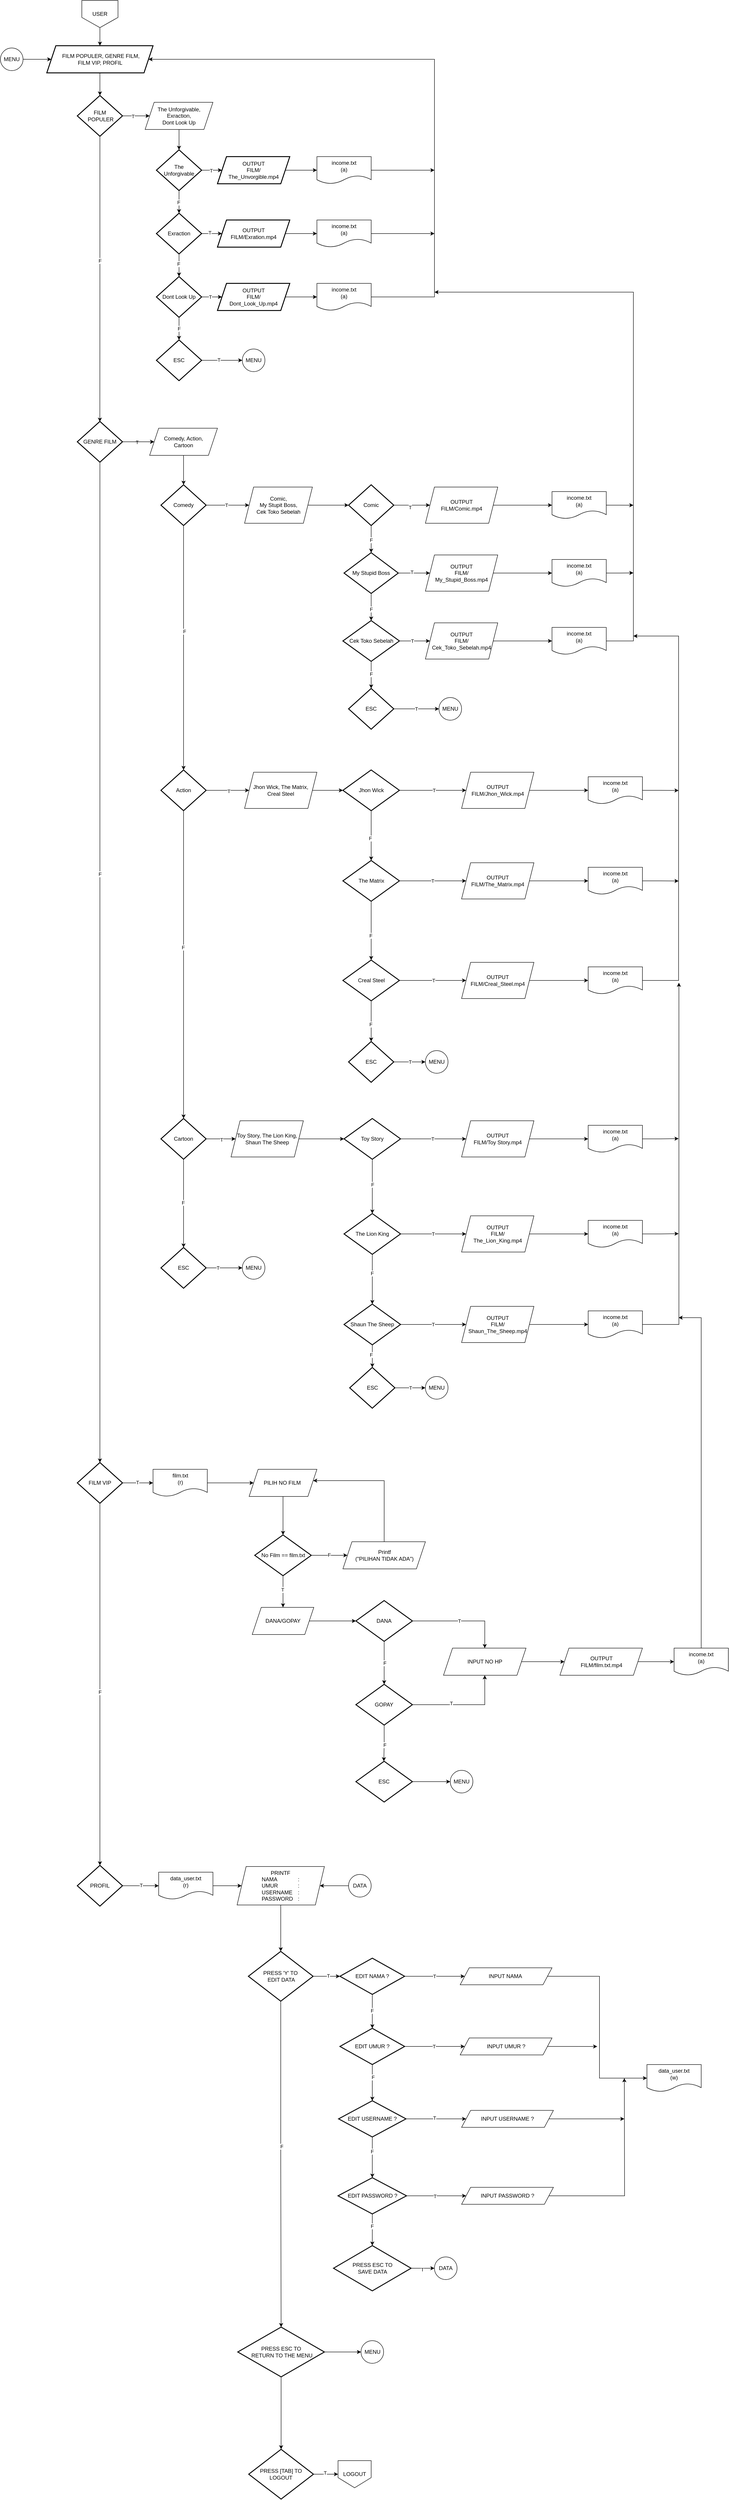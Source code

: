 <mxfile version="22.1.18" type="device" pages="4">
  <diagram id="lmJY4XF6g1HgbHk7PBBc" name="USER">
    <mxGraphModel dx="697" dy="478" grid="1" gridSize="10" guides="1" tooltips="1" connect="1" arrows="1" fold="1" page="0" pageScale="1" pageWidth="827" pageHeight="1169" math="0" shadow="0">
      <root>
        <mxCell id="0" />
        <mxCell id="1" parent="0" />
        <mxCell id="FTA_nLfw8qfZOBjpmpKc-2" style="edgeStyle=orthogonalEdgeStyle;rounded=0;orthogonalLoop=1;jettySize=auto;html=1;exitX=0.5;exitY=1;exitDx=0;exitDy=0;entryX=0.5;entryY=0;entryDx=0;entryDy=0;" edge="1" parent="1" source="m8ogFeJuZAWQNSilPRc6-1" target="FTA_nLfw8qfZOBjpmpKc-1">
          <mxGeometry relative="1" as="geometry" />
        </mxCell>
        <mxCell id="m8ogFeJuZAWQNSilPRc6-1" value="USER" style="shape=offPageConnector;whiteSpace=wrap;html=1;" vertex="1" parent="1">
          <mxGeometry x="360" y="280" width="80" height="60" as="geometry" />
        </mxCell>
        <mxCell id="FTA_nLfw8qfZOBjpmpKc-1" value="&amp;nbsp;FILM POPULER, GENRE FILM,&lt;br&gt;&amp;nbsp;FILM VIP, PROFIL&amp;nbsp;" style="shape=parallelogram;perimeter=parallelogramPerimeter;whiteSpace=wrap;html=1;fixedSize=1;strokeWidth=2;" vertex="1" parent="1">
          <mxGeometry x="282.5" y="380" width="235" height="60" as="geometry" />
        </mxCell>
        <mxCell id="RkNA4_YP6zwM3L9pw6bf-2" style="edgeStyle=orthogonalEdgeStyle;rounded=0;orthogonalLoop=1;jettySize=auto;html=1;exitX=1;exitY=0.5;exitDx=0;exitDy=0;exitPerimeter=0;" edge="1" parent="1" source="aMtkX3EwI-hHT6Rf7_1N-1" target="RkNA4_YP6zwM3L9pw6bf-1">
          <mxGeometry relative="1" as="geometry" />
        </mxCell>
        <mxCell id="RkNA4_YP6zwM3L9pw6bf-3" value="T" style="edgeLabel;html=1;align=center;verticalAlign=middle;resizable=0;points=[];" vertex="1" connectable="0" parent="RkNA4_YP6zwM3L9pw6bf-2">
          <mxGeometry x="-0.244" y="-1" relative="1" as="geometry">
            <mxPoint as="offset" />
          </mxGeometry>
        </mxCell>
        <mxCell id="VWJ9cLKKazabLj1jYodj-10" style="edgeStyle=orthogonalEdgeStyle;rounded=0;orthogonalLoop=1;jettySize=auto;html=1;exitX=0.5;exitY=1;exitDx=0;exitDy=0;exitPerimeter=0;" edge="1" parent="1" source="aMtkX3EwI-hHT6Rf7_1N-1">
          <mxGeometry relative="1" as="geometry">
            <mxPoint x="399.857" y="1210.635" as="targetPoint" />
          </mxGeometry>
        </mxCell>
        <mxCell id="3wDj7dLH8Y-RQwn2KONh-1" value="F" style="edgeLabel;html=1;align=center;verticalAlign=middle;resizable=0;points=[];" vertex="1" connectable="0" parent="VWJ9cLKKazabLj1jYodj-10">
          <mxGeometry x="-0.129" relative="1" as="geometry">
            <mxPoint as="offset" />
          </mxGeometry>
        </mxCell>
        <mxCell id="aMtkX3EwI-hHT6Rf7_1N-1" value="FILM&lt;br&gt;&amp;nbsp;POPULER" style="strokeWidth=2;html=1;shape=mxgraph.flowchart.decision;whiteSpace=wrap;" vertex="1" parent="1">
          <mxGeometry x="350" y="490" width="100" height="90" as="geometry" />
        </mxCell>
        <mxCell id="aMtkX3EwI-hHT6Rf7_1N-2" style="edgeStyle=orthogonalEdgeStyle;rounded=0;orthogonalLoop=1;jettySize=auto;html=1;exitX=0.5;exitY=1;exitDx=0;exitDy=0;entryX=0.5;entryY=0;entryDx=0;entryDy=0;entryPerimeter=0;" edge="1" parent="1" source="FTA_nLfw8qfZOBjpmpKc-1" target="aMtkX3EwI-hHT6Rf7_1N-1">
          <mxGeometry relative="1" as="geometry" />
        </mxCell>
        <mxCell id="nwKuiSxNyHqwRp59b6l--2" style="edgeStyle=orthogonalEdgeStyle;rounded=0;orthogonalLoop=1;jettySize=auto;html=1;exitX=0.5;exitY=1;exitDx=0;exitDy=0;entryX=0.5;entryY=0;entryDx=0;entryDy=0;" edge="1" parent="1" source="RkNA4_YP6zwM3L9pw6bf-1" target="nwKuiSxNyHqwRp59b6l--1">
          <mxGeometry relative="1" as="geometry" />
        </mxCell>
        <mxCell id="RkNA4_YP6zwM3L9pw6bf-1" value="The Unforgivable,&lt;br&gt;Exraction,&lt;br&gt;Dont Look Up" style="shape=parallelogram;perimeter=parallelogramPerimeter;whiteSpace=wrap;html=1;fixedSize=1;" vertex="1" parent="1">
          <mxGeometry x="500" y="505" width="150" height="60" as="geometry" />
        </mxCell>
        <mxCell id="PWrm3Zngv7Duf1m40urc-2" style="edgeStyle=orthogonalEdgeStyle;rounded=0;orthogonalLoop=1;jettySize=auto;html=1;exitX=1;exitY=0.5;exitDx=0;exitDy=0;entryX=0;entryY=0.5;entryDx=0;entryDy=0;" edge="1" parent="1" source="nwKuiSxNyHqwRp59b6l--1" target="PWrm3Zngv7Duf1m40urc-1">
          <mxGeometry relative="1" as="geometry" />
        </mxCell>
        <mxCell id="PWrm3Zngv7Duf1m40urc-3" value="T" style="edgeLabel;html=1;align=center;verticalAlign=middle;resizable=0;points=[];" vertex="1" connectable="0" parent="PWrm3Zngv7Duf1m40urc-2">
          <mxGeometry x="0.115" y="-1" relative="1" as="geometry">
            <mxPoint as="offset" />
          </mxGeometry>
        </mxCell>
        <mxCell id="woiVHuWnfv_1ayO6oMID-2" style="edgeStyle=orthogonalEdgeStyle;rounded=0;orthogonalLoop=1;jettySize=auto;html=1;exitX=0.5;exitY=1;exitDx=0;exitDy=0;entryX=0.5;entryY=0;entryDx=0;entryDy=0;" edge="1" parent="1" source="nwKuiSxNyHqwRp59b6l--1" target="woiVHuWnfv_1ayO6oMID-1">
          <mxGeometry relative="1" as="geometry" />
        </mxCell>
        <mxCell id="woiVHuWnfv_1ayO6oMID-3" value="F" style="edgeLabel;html=1;align=center;verticalAlign=middle;resizable=0;points=[];" vertex="1" connectable="0" parent="woiVHuWnfv_1ayO6oMID-2">
          <mxGeometry x="0.018" y="-1" relative="1" as="geometry">
            <mxPoint as="offset" />
          </mxGeometry>
        </mxCell>
        <mxCell id="nwKuiSxNyHqwRp59b6l--1" value="The &lt;br&gt;Unforgivable" style="rhombus;whiteSpace=wrap;html=1;strokeWidth=2;" vertex="1" parent="1">
          <mxGeometry x="525" y="610" width="100" height="90" as="geometry" />
        </mxCell>
        <mxCell id="OdHGSMd_2PIf-lS7CE2Y-4" style="edgeStyle=orthogonalEdgeStyle;rounded=0;orthogonalLoop=1;jettySize=auto;html=1;exitX=1;exitY=0.5;exitDx=0;exitDy=0;entryX=0;entryY=0.5;entryDx=0;entryDy=0;" edge="1" parent="1" source="PWrm3Zngv7Duf1m40urc-1" target="OdHGSMd_2PIf-lS7CE2Y-1">
          <mxGeometry relative="1" as="geometry" />
        </mxCell>
        <mxCell id="PWrm3Zngv7Duf1m40urc-1" value="OUTPUT&lt;br&gt;FILM/&lt;br&gt;The_Unvorgible.mp4" style="shape=parallelogram;perimeter=parallelogramPerimeter;whiteSpace=wrap;html=1;fixedSize=1;strokeWidth=2;" vertex="1" parent="1">
          <mxGeometry x="660" y="625" width="160" height="60" as="geometry" />
        </mxCell>
        <mxCell id="woiVHuWnfv_1ayO6oMID-5" style="edgeStyle=orthogonalEdgeStyle;rounded=0;orthogonalLoop=1;jettySize=auto;html=1;exitX=1;exitY=0.5;exitDx=0;exitDy=0;entryX=0;entryY=0.5;entryDx=0;entryDy=0;" edge="1" parent="1" source="woiVHuWnfv_1ayO6oMID-1" target="woiVHuWnfv_1ayO6oMID-4">
          <mxGeometry relative="1" as="geometry" />
        </mxCell>
        <mxCell id="woiVHuWnfv_1ayO6oMID-6" value="T" style="edgeLabel;html=1;align=center;verticalAlign=middle;resizable=0;points=[];" vertex="1" connectable="0" parent="woiVHuWnfv_1ayO6oMID-5">
          <mxGeometry x="0.018" y="2" relative="1" as="geometry">
            <mxPoint as="offset" />
          </mxGeometry>
        </mxCell>
        <mxCell id="woiVHuWnfv_1ayO6oMID-8" style="edgeStyle=orthogonalEdgeStyle;rounded=0;orthogonalLoop=1;jettySize=auto;html=1;exitX=0.5;exitY=1;exitDx=0;exitDy=0;entryX=0.5;entryY=0;entryDx=0;entryDy=0;" edge="1" parent="1" source="woiVHuWnfv_1ayO6oMID-1" target="woiVHuWnfv_1ayO6oMID-7">
          <mxGeometry relative="1" as="geometry" />
        </mxCell>
        <mxCell id="woiVHuWnfv_1ayO6oMID-9" value="F" style="edgeLabel;html=1;align=center;verticalAlign=middle;resizable=0;points=[];" vertex="1" connectable="0" parent="woiVHuWnfv_1ayO6oMID-8">
          <mxGeometry x="-0.134" y="-1" relative="1" as="geometry">
            <mxPoint as="offset" />
          </mxGeometry>
        </mxCell>
        <mxCell id="woiVHuWnfv_1ayO6oMID-1" value="Exraction" style="rhombus;whiteSpace=wrap;html=1;strokeWidth=2;" vertex="1" parent="1">
          <mxGeometry x="525" y="750" width="100" height="90" as="geometry" />
        </mxCell>
        <mxCell id="OdHGSMd_2PIf-lS7CE2Y-5" style="edgeStyle=orthogonalEdgeStyle;rounded=0;orthogonalLoop=1;jettySize=auto;html=1;exitX=1;exitY=0.5;exitDx=0;exitDy=0;entryX=0;entryY=0.5;entryDx=0;entryDy=0;" edge="1" parent="1" source="woiVHuWnfv_1ayO6oMID-4" target="OdHGSMd_2PIf-lS7CE2Y-2">
          <mxGeometry relative="1" as="geometry" />
        </mxCell>
        <mxCell id="woiVHuWnfv_1ayO6oMID-4" value="OUTPUT&lt;br&gt;FILM/Exration.mp4" style="shape=parallelogram;perimeter=parallelogramPerimeter;whiteSpace=wrap;html=1;fixedSize=1;strokeWidth=2;" vertex="1" parent="1">
          <mxGeometry x="660" y="765" width="160" height="60" as="geometry" />
        </mxCell>
        <mxCell id="woiVHuWnfv_1ayO6oMID-11" style="edgeStyle=orthogonalEdgeStyle;rounded=0;orthogonalLoop=1;jettySize=auto;html=1;exitX=1;exitY=0.5;exitDx=0;exitDy=0;" edge="1" parent="1" source="woiVHuWnfv_1ayO6oMID-7" target="woiVHuWnfv_1ayO6oMID-10">
          <mxGeometry relative="1" as="geometry" />
        </mxCell>
        <mxCell id="yAKVLlRaO3ne8gy_2kYq-20" value="T" style="edgeLabel;html=1;align=center;verticalAlign=middle;resizable=0;points=[];" vertex="1" connectable="0" parent="woiVHuWnfv_1ayO6oMID-11">
          <mxGeometry x="-0.247" relative="1" as="geometry">
            <mxPoint x="-1" as="offset" />
          </mxGeometry>
        </mxCell>
        <mxCell id="VWJ9cLKKazabLj1jYodj-2" style="edgeStyle=orthogonalEdgeStyle;rounded=0;orthogonalLoop=1;jettySize=auto;html=1;exitX=0.5;exitY=1;exitDx=0;exitDy=0;entryX=0.5;entryY=0;entryDx=0;entryDy=0;" edge="1" parent="1" source="woiVHuWnfv_1ayO6oMID-7" target="VWJ9cLKKazabLj1jYodj-1">
          <mxGeometry relative="1" as="geometry" />
        </mxCell>
        <mxCell id="yAKVLlRaO3ne8gy_2kYq-21" value="F" style="edgeLabel;html=1;align=center;verticalAlign=middle;resizable=0;points=[];" vertex="1" connectable="0" parent="VWJ9cLKKazabLj1jYodj-2">
          <mxGeometry x="0.009" relative="1" as="geometry">
            <mxPoint as="offset" />
          </mxGeometry>
        </mxCell>
        <mxCell id="woiVHuWnfv_1ayO6oMID-7" value="Dont Look Up" style="rhombus;whiteSpace=wrap;html=1;strokeWidth=2;" vertex="1" parent="1">
          <mxGeometry x="525" y="890" width="100" height="90" as="geometry" />
        </mxCell>
        <mxCell id="OdHGSMd_2PIf-lS7CE2Y-6" style="edgeStyle=orthogonalEdgeStyle;rounded=0;orthogonalLoop=1;jettySize=auto;html=1;exitX=1;exitY=0.5;exitDx=0;exitDy=0;entryX=0;entryY=0.5;entryDx=0;entryDy=0;" edge="1" parent="1" source="woiVHuWnfv_1ayO6oMID-10" target="OdHGSMd_2PIf-lS7CE2Y-3">
          <mxGeometry relative="1" as="geometry" />
        </mxCell>
        <mxCell id="woiVHuWnfv_1ayO6oMID-10" value="OUTPUT&lt;br&gt;FILM/&lt;br&gt;Dont_Look_Up.mp4" style="shape=parallelogram;perimeter=parallelogramPerimeter;whiteSpace=wrap;html=1;fixedSize=1;strokeWidth=2;" vertex="1" parent="1">
          <mxGeometry x="660" y="905" width="160" height="60" as="geometry" />
        </mxCell>
        <mxCell id="VWJ9cLKKazabLj1jYodj-6" style="edgeStyle=orthogonalEdgeStyle;rounded=0;orthogonalLoop=1;jettySize=auto;html=1;exitX=1;exitY=0.5;exitDx=0;exitDy=0;" edge="1" parent="1" source="OdHGSMd_2PIf-lS7CE2Y-1">
          <mxGeometry relative="1" as="geometry">
            <mxPoint x="1140" y="655" as="targetPoint" />
          </mxGeometry>
        </mxCell>
        <mxCell id="OdHGSMd_2PIf-lS7CE2Y-1" value="income.txt&lt;br&gt;(a)" style="shape=document;whiteSpace=wrap;html=1;boundedLbl=1;" vertex="1" parent="1">
          <mxGeometry x="880" y="625" width="120" height="60" as="geometry" />
        </mxCell>
        <mxCell id="VWJ9cLKKazabLj1jYodj-5" style="edgeStyle=orthogonalEdgeStyle;rounded=0;orthogonalLoop=1;jettySize=auto;html=1;exitX=1;exitY=0.5;exitDx=0;exitDy=0;" edge="1" parent="1" source="OdHGSMd_2PIf-lS7CE2Y-2">
          <mxGeometry relative="1" as="geometry">
            <mxPoint x="1140" y="795" as="targetPoint" />
          </mxGeometry>
        </mxCell>
        <mxCell id="OdHGSMd_2PIf-lS7CE2Y-2" value="income.txt&lt;br&gt;(a)" style="shape=document;whiteSpace=wrap;html=1;boundedLbl=1;" vertex="1" parent="1">
          <mxGeometry x="880" y="765" width="120" height="60" as="geometry" />
        </mxCell>
        <mxCell id="VWJ9cLKKazabLj1jYodj-4" style="edgeStyle=orthogonalEdgeStyle;rounded=0;orthogonalLoop=1;jettySize=auto;html=1;exitX=1;exitY=0.5;exitDx=0;exitDy=0;entryX=1;entryY=0.5;entryDx=0;entryDy=0;" edge="1" parent="1" source="OdHGSMd_2PIf-lS7CE2Y-3" target="FTA_nLfw8qfZOBjpmpKc-1">
          <mxGeometry relative="1" as="geometry">
            <mxPoint x="1100" y="272.982" as="targetPoint" />
            <Array as="points">
              <mxPoint x="1140" y="935" />
              <mxPoint x="1140" y="410" />
            </Array>
          </mxGeometry>
        </mxCell>
        <mxCell id="OdHGSMd_2PIf-lS7CE2Y-3" value="income.txt&lt;br&gt;(a)" style="shape=document;whiteSpace=wrap;html=1;boundedLbl=1;" vertex="1" parent="1">
          <mxGeometry x="880" y="905" width="120" height="60" as="geometry" />
        </mxCell>
        <mxCell id="Epud_fRewLHknXGgoVlj-2" style="edgeStyle=orthogonalEdgeStyle;rounded=0;orthogonalLoop=1;jettySize=auto;html=1;exitX=1;exitY=0.5;exitDx=0;exitDy=0;entryX=0;entryY=0.5;entryDx=0;entryDy=0;" edge="1" parent="1" source="VWJ9cLKKazabLj1jYodj-1" target="Epud_fRewLHknXGgoVlj-1">
          <mxGeometry relative="1" as="geometry" />
        </mxCell>
        <mxCell id="TrD8bB3Jc2SoMQP2ArSh-1" value="T" style="edgeLabel;html=1;align=center;verticalAlign=middle;resizable=0;points=[];" vertex="1" connectable="0" parent="Epud_fRewLHknXGgoVlj-2">
          <mxGeometry x="-0.158" y="1" relative="1" as="geometry">
            <mxPoint as="offset" />
          </mxGeometry>
        </mxCell>
        <mxCell id="VWJ9cLKKazabLj1jYodj-1" value="ESC" style="rhombus;whiteSpace=wrap;html=1;strokeWidth=2;" vertex="1" parent="1">
          <mxGeometry x="525" y="1030" width="100" height="90" as="geometry" />
        </mxCell>
        <mxCell id="3wDj7dLH8Y-RQwn2KONh-3" style="edgeStyle=orthogonalEdgeStyle;rounded=0;orthogonalLoop=1;jettySize=auto;html=1;exitX=1;exitY=0.5;exitDx=0;exitDy=0;entryX=0;entryY=0.5;entryDx=0;entryDy=0;" edge="1" parent="1" source="VWJ9cLKKazabLj1jYodj-11" target="3wDj7dLH8Y-RQwn2KONh-2">
          <mxGeometry relative="1" as="geometry" />
        </mxCell>
        <mxCell id="3wDj7dLH8Y-RQwn2KONh-4" value="T" style="edgeLabel;html=1;align=center;verticalAlign=middle;resizable=0;points=[];" vertex="1" connectable="0" parent="3wDj7dLH8Y-RQwn2KONh-3">
          <mxGeometry x="-0.097" y="-1" relative="1" as="geometry">
            <mxPoint as="offset" />
          </mxGeometry>
        </mxCell>
        <mxCell id="ZOaYHW6Vy_ldPKyUM6l2-4" value="" style="edgeStyle=orthogonalEdgeStyle;rounded=0;orthogonalLoop=1;jettySize=auto;html=1;" edge="1" parent="1" source="VWJ9cLKKazabLj1jYodj-11" target="3wDj7dLH8Y-RQwn2KONh-2">
          <mxGeometry relative="1" as="geometry" />
        </mxCell>
        <mxCell id="ZOaYHW6Vy_ldPKyUM6l2-5" style="edgeStyle=orthogonalEdgeStyle;rounded=0;orthogonalLoop=1;jettySize=auto;html=1;exitX=0.5;exitY=1;exitDx=0;exitDy=0;entryX=0.5;entryY=0;entryDx=0;entryDy=0;" edge="1" parent="1" source="VWJ9cLKKazabLj1jYodj-11" target="ZOaYHW6Vy_ldPKyUM6l2-1">
          <mxGeometry relative="1" as="geometry">
            <mxPoint x="390" y="3661.333" as="targetPoint" />
          </mxGeometry>
        </mxCell>
        <mxCell id="ZOaYHW6Vy_ldPKyUM6l2-6" value="F" style="edgeLabel;html=1;align=center;verticalAlign=middle;resizable=0;points=[];" vertex="1" connectable="0" parent="ZOaYHW6Vy_ldPKyUM6l2-5">
          <mxGeometry x="-0.177" relative="1" as="geometry">
            <mxPoint as="offset" />
          </mxGeometry>
        </mxCell>
        <mxCell id="VWJ9cLKKazabLj1jYodj-11" value="GENRE FILM" style="rhombus;whiteSpace=wrap;html=1;strokeWidth=2;" vertex="1" parent="1">
          <mxGeometry x="350" y="1210" width="100" height="90" as="geometry" />
        </mxCell>
        <mxCell id="3wDj7dLH8Y-RQwn2KONh-8" style="edgeStyle=orthogonalEdgeStyle;rounded=0;orthogonalLoop=1;jettySize=auto;html=1;exitX=0.5;exitY=1;exitDx=0;exitDy=0;entryX=0.5;entryY=0;entryDx=0;entryDy=0;" edge="1" parent="1" source="3wDj7dLH8Y-RQwn2KONh-2" target="3wDj7dLH8Y-RQwn2KONh-5">
          <mxGeometry relative="1" as="geometry" />
        </mxCell>
        <mxCell id="3wDj7dLH8Y-RQwn2KONh-2" value="Comedy, Action, &lt;br&gt;Cartoon" style="shape=parallelogram;perimeter=parallelogramPerimeter;whiteSpace=wrap;html=1;fixedSize=1;" vertex="1" parent="1">
          <mxGeometry x="510" y="1225" width="150" height="60" as="geometry" />
        </mxCell>
        <mxCell id="3wDj7dLH8Y-RQwn2KONh-11" style="edgeStyle=orthogonalEdgeStyle;rounded=0;orthogonalLoop=1;jettySize=auto;html=1;exitX=1;exitY=0.5;exitDx=0;exitDy=0;" edge="1" parent="1" source="3wDj7dLH8Y-RQwn2KONh-5" target="3wDj7dLH8Y-RQwn2KONh-6">
          <mxGeometry relative="1" as="geometry" />
        </mxCell>
        <mxCell id="3wDj7dLH8Y-RQwn2KONh-12" value="T" style="edgeLabel;html=1;align=center;verticalAlign=middle;resizable=0;points=[];" vertex="1" connectable="0" parent="3wDj7dLH8Y-RQwn2KONh-11">
          <mxGeometry x="-0.053" relative="1" as="geometry">
            <mxPoint as="offset" />
          </mxGeometry>
        </mxCell>
        <mxCell id="yAKVLlRaO3ne8gy_2kYq-11" style="edgeStyle=orthogonalEdgeStyle;rounded=0;orthogonalLoop=1;jettySize=auto;html=1;exitX=0.5;exitY=1;exitDx=0;exitDy=0;entryX=0.5;entryY=0;entryDx=0;entryDy=0;" edge="1" parent="1" source="3wDj7dLH8Y-RQwn2KONh-5" target="yAKVLlRaO3ne8gy_2kYq-10">
          <mxGeometry relative="1" as="geometry" />
        </mxCell>
        <mxCell id="yAKVLlRaO3ne8gy_2kYq-12" value="F" style="edgeLabel;html=1;align=center;verticalAlign=middle;resizable=0;points=[];" vertex="1" connectable="0" parent="yAKVLlRaO3ne8gy_2kYq-11">
          <mxGeometry x="-0.131" y="2" relative="1" as="geometry">
            <mxPoint y="-1" as="offset" />
          </mxGeometry>
        </mxCell>
        <mxCell id="3wDj7dLH8Y-RQwn2KONh-5" value="Comedy" style="rhombus;whiteSpace=wrap;html=1;strokeWidth=2;" vertex="1" parent="1">
          <mxGeometry x="535" y="1350" width="100" height="90" as="geometry" />
        </mxCell>
        <mxCell id="3wDj7dLH8Y-RQwn2KONh-16" style="edgeStyle=orthogonalEdgeStyle;rounded=0;orthogonalLoop=1;jettySize=auto;html=1;exitX=1;exitY=0.5;exitDx=0;exitDy=0;entryX=0;entryY=0.5;entryDx=0;entryDy=0;" edge="1" parent="1" source="3wDj7dLH8Y-RQwn2KONh-6" target="3wDj7dLH8Y-RQwn2KONh-13">
          <mxGeometry relative="1" as="geometry" />
        </mxCell>
        <mxCell id="3wDj7dLH8Y-RQwn2KONh-6" value="Comic, &lt;br&gt;My Stupit Boss,&lt;br&gt;Cek Toko Sebelah" style="shape=parallelogram;perimeter=parallelogramPerimeter;whiteSpace=wrap;html=1;fixedSize=1;" vertex="1" parent="1">
          <mxGeometry x="720" y="1355" width="150" height="80" as="geometry" />
        </mxCell>
        <mxCell id="3wDj7dLH8Y-RQwn2KONh-17" style="edgeStyle=orthogonalEdgeStyle;rounded=0;orthogonalLoop=1;jettySize=auto;html=1;exitX=0.5;exitY=1;exitDx=0;exitDy=0;entryX=0.5;entryY=0;entryDx=0;entryDy=0;" edge="1" parent="1" source="3wDj7dLH8Y-RQwn2KONh-13" target="3wDj7dLH8Y-RQwn2KONh-14">
          <mxGeometry relative="1" as="geometry" />
        </mxCell>
        <mxCell id="3wDj7dLH8Y-RQwn2KONh-18" value="F" style="edgeLabel;html=1;align=center;verticalAlign=middle;resizable=0;points=[];" vertex="1" connectable="0" parent="3wDj7dLH8Y-RQwn2KONh-17">
          <mxGeometry x="0.051" relative="1" as="geometry">
            <mxPoint as="offset" />
          </mxGeometry>
        </mxCell>
        <mxCell id="3wDj7dLH8Y-RQwn2KONh-24" style="edgeStyle=orthogonalEdgeStyle;rounded=0;orthogonalLoop=1;jettySize=auto;html=1;exitX=1;exitY=0.5;exitDx=0;exitDy=0;entryX=0;entryY=0.5;entryDx=0;entryDy=0;" edge="1" parent="1" source="3wDj7dLH8Y-RQwn2KONh-13" target="3wDj7dLH8Y-RQwn2KONh-21">
          <mxGeometry relative="1" as="geometry" />
        </mxCell>
        <mxCell id="yAKVLlRaO3ne8gy_2kYq-17" value="T" style="edgeLabel;html=1;align=center;verticalAlign=middle;resizable=0;points=[];" vertex="1" connectable="0" parent="3wDj7dLH8Y-RQwn2KONh-24">
          <mxGeometry x="-0.108" y="-5" relative="1" as="geometry">
            <mxPoint as="offset" />
          </mxGeometry>
        </mxCell>
        <mxCell id="3wDj7dLH8Y-RQwn2KONh-13" value="Comic" style="rhombus;whiteSpace=wrap;html=1;strokeWidth=2;" vertex="1" parent="1">
          <mxGeometry x="950" y="1350" width="100" height="90" as="geometry" />
        </mxCell>
        <mxCell id="3wDj7dLH8Y-RQwn2KONh-19" style="edgeStyle=orthogonalEdgeStyle;rounded=0;orthogonalLoop=1;jettySize=auto;html=1;exitX=0.5;exitY=1;exitDx=0;exitDy=0;entryX=0.5;entryY=0;entryDx=0;entryDy=0;" edge="1" parent="1" source="3wDj7dLH8Y-RQwn2KONh-14" target="3wDj7dLH8Y-RQwn2KONh-15">
          <mxGeometry relative="1" as="geometry" />
        </mxCell>
        <mxCell id="3wDj7dLH8Y-RQwn2KONh-20" value="F" style="edgeLabel;html=1;align=center;verticalAlign=middle;resizable=0;points=[];" vertex="1" connectable="0" parent="3wDj7dLH8Y-RQwn2KONh-19">
          <mxGeometry x="0.162" relative="1" as="geometry">
            <mxPoint as="offset" />
          </mxGeometry>
        </mxCell>
        <mxCell id="3wDj7dLH8Y-RQwn2KONh-25" style="edgeStyle=orthogonalEdgeStyle;rounded=0;orthogonalLoop=1;jettySize=auto;html=1;exitX=1;exitY=0.5;exitDx=0;exitDy=0;entryX=0;entryY=0.5;entryDx=0;entryDy=0;" edge="1" parent="1" source="3wDj7dLH8Y-RQwn2KONh-14" target="3wDj7dLH8Y-RQwn2KONh-22">
          <mxGeometry relative="1" as="geometry" />
        </mxCell>
        <mxCell id="yAKVLlRaO3ne8gy_2kYq-18" value="T" style="edgeLabel;html=1;align=center;verticalAlign=middle;resizable=0;points=[];" vertex="1" connectable="0" parent="3wDj7dLH8Y-RQwn2KONh-25">
          <mxGeometry x="-0.152" y="2" relative="1" as="geometry">
            <mxPoint as="offset" />
          </mxGeometry>
        </mxCell>
        <mxCell id="3wDj7dLH8Y-RQwn2KONh-14" value="My Stupid Boss" style="rhombus;whiteSpace=wrap;html=1;strokeWidth=2;" vertex="1" parent="1">
          <mxGeometry x="940" y="1500" width="120" height="90" as="geometry" />
        </mxCell>
        <mxCell id="3wDj7dLH8Y-RQwn2KONh-26" style="edgeStyle=orthogonalEdgeStyle;rounded=0;orthogonalLoop=1;jettySize=auto;html=1;exitX=1;exitY=0.5;exitDx=0;exitDy=0;entryX=0;entryY=0.5;entryDx=0;entryDy=0;" edge="1" parent="1" source="3wDj7dLH8Y-RQwn2KONh-15" target="3wDj7dLH8Y-RQwn2KONh-23">
          <mxGeometry relative="1" as="geometry" />
        </mxCell>
        <mxCell id="yAKVLlRaO3ne8gy_2kYq-19" value="T" style="edgeLabel;html=1;align=center;verticalAlign=middle;resizable=0;points=[];" vertex="1" connectable="0" parent="3wDj7dLH8Y-RQwn2KONh-26">
          <mxGeometry x="-0.195" relative="1" as="geometry">
            <mxPoint x="1" as="offset" />
          </mxGeometry>
        </mxCell>
        <mxCell id="3wDj7dLH8Y-RQwn2KONh-35" style="edgeStyle=orthogonalEdgeStyle;rounded=0;orthogonalLoop=1;jettySize=auto;html=1;exitX=0.5;exitY=1;exitDx=0;exitDy=0;entryX=0.5;entryY=0;entryDx=0;entryDy=0;" edge="1" parent="1" source="3wDj7dLH8Y-RQwn2KONh-15" target="3wDj7dLH8Y-RQwn2KONh-34">
          <mxGeometry relative="1" as="geometry" />
        </mxCell>
        <mxCell id="yAKVLlRaO3ne8gy_2kYq-16" value="F" style="edgeLabel;html=1;align=center;verticalAlign=middle;resizable=0;points=[];" vertex="1" connectable="0" parent="3wDj7dLH8Y-RQwn2KONh-35">
          <mxGeometry x="-0.041" relative="1" as="geometry">
            <mxPoint y="-1" as="offset" />
          </mxGeometry>
        </mxCell>
        <mxCell id="3wDj7dLH8Y-RQwn2KONh-15" value="Cek Toko Sebelah" style="rhombus;whiteSpace=wrap;html=1;strokeWidth=2;" vertex="1" parent="1">
          <mxGeometry x="937.5" y="1650" width="125" height="90" as="geometry" />
        </mxCell>
        <mxCell id="3wDj7dLH8Y-RQwn2KONh-30" style="edgeStyle=orthogonalEdgeStyle;rounded=0;orthogonalLoop=1;jettySize=auto;html=1;exitX=1;exitY=0.5;exitDx=0;exitDy=0;entryX=0;entryY=0.5;entryDx=0;entryDy=0;" edge="1" parent="1" source="3wDj7dLH8Y-RQwn2KONh-21" target="3wDj7dLH8Y-RQwn2KONh-27">
          <mxGeometry relative="1" as="geometry" />
        </mxCell>
        <mxCell id="3wDj7dLH8Y-RQwn2KONh-21" value="OUTPUT&lt;br style=&quot;border-color: var(--border-color);&quot;&gt;FILM/Comic.mp4" style="shape=parallelogram;perimeter=parallelogramPerimeter;whiteSpace=wrap;html=1;fixedSize=1;" vertex="1" parent="1">
          <mxGeometry x="1120" y="1355" width="160" height="80" as="geometry" />
        </mxCell>
        <mxCell id="3wDj7dLH8Y-RQwn2KONh-32" style="edgeStyle=orthogonalEdgeStyle;rounded=0;orthogonalLoop=1;jettySize=auto;html=1;exitX=1;exitY=0.5;exitDx=0;exitDy=0;entryX=0;entryY=0.5;entryDx=0;entryDy=0;" edge="1" parent="1" source="3wDj7dLH8Y-RQwn2KONh-22" target="3wDj7dLH8Y-RQwn2KONh-29">
          <mxGeometry relative="1" as="geometry" />
        </mxCell>
        <mxCell id="3wDj7dLH8Y-RQwn2KONh-22" value="OUTPUT&lt;br style=&quot;border-color: var(--border-color);&quot;&gt;FILM/&lt;br&gt;My_Stupid_Boss.mp4" style="shape=parallelogram;perimeter=parallelogramPerimeter;whiteSpace=wrap;html=1;fixedSize=1;" vertex="1" parent="1">
          <mxGeometry x="1120" y="1505" width="160" height="80" as="geometry" />
        </mxCell>
        <mxCell id="3wDj7dLH8Y-RQwn2KONh-33" style="edgeStyle=orthogonalEdgeStyle;rounded=0;orthogonalLoop=1;jettySize=auto;html=1;exitX=1;exitY=0.5;exitDx=0;exitDy=0;entryX=0;entryY=0.5;entryDx=0;entryDy=0;" edge="1" parent="1" source="3wDj7dLH8Y-RQwn2KONh-23" target="3wDj7dLH8Y-RQwn2KONh-28">
          <mxGeometry relative="1" as="geometry" />
        </mxCell>
        <mxCell id="3wDj7dLH8Y-RQwn2KONh-23" value="OUTPUT&lt;br style=&quot;border-color: var(--border-color);&quot;&gt;FILM/&lt;br&gt;Cek_Toko_Sebelah.mp4" style="shape=parallelogram;perimeter=parallelogramPerimeter;whiteSpace=wrap;html=1;fixedSize=1;" vertex="1" parent="1">
          <mxGeometry x="1120" y="1655" width="160" height="80" as="geometry" />
        </mxCell>
        <mxCell id="yAKVLlRaO3ne8gy_2kYq-9" style="edgeStyle=orthogonalEdgeStyle;rounded=0;orthogonalLoop=1;jettySize=auto;html=1;exitX=1;exitY=0.5;exitDx=0;exitDy=0;" edge="1" parent="1" source="3wDj7dLH8Y-RQwn2KONh-27">
          <mxGeometry relative="1" as="geometry">
            <mxPoint x="1580" y="1395.158" as="targetPoint" />
          </mxGeometry>
        </mxCell>
        <mxCell id="3wDj7dLH8Y-RQwn2KONh-27" value="income.txt&lt;br&gt;(a)" style="shape=document;whiteSpace=wrap;html=1;boundedLbl=1;" vertex="1" parent="1">
          <mxGeometry x="1400" y="1365" width="120" height="60" as="geometry" />
        </mxCell>
        <mxCell id="yAKVLlRaO3ne8gy_2kYq-7" style="edgeStyle=orthogonalEdgeStyle;rounded=0;orthogonalLoop=1;jettySize=auto;html=1;exitX=1;exitY=0.5;exitDx=0;exitDy=0;" edge="1" parent="1" source="3wDj7dLH8Y-RQwn2KONh-28">
          <mxGeometry relative="1" as="geometry">
            <mxPoint x="1140" y="924.386" as="targetPoint" />
            <Array as="points">
              <mxPoint x="1580" y="1695" />
              <mxPoint x="1580" y="924" />
            </Array>
          </mxGeometry>
        </mxCell>
        <mxCell id="3wDj7dLH8Y-RQwn2KONh-28" value="income.txt&lt;br&gt;(a)" style="shape=document;whiteSpace=wrap;html=1;boundedLbl=1;" vertex="1" parent="1">
          <mxGeometry x="1400" y="1665" width="120" height="60" as="geometry" />
        </mxCell>
        <mxCell id="yAKVLlRaO3ne8gy_2kYq-8" style="edgeStyle=orthogonalEdgeStyle;rounded=0;orthogonalLoop=1;jettySize=auto;html=1;exitX=1;exitY=0.5;exitDx=0;exitDy=0;" edge="1" parent="1" source="3wDj7dLH8Y-RQwn2KONh-29">
          <mxGeometry relative="1" as="geometry">
            <mxPoint x="1580" y="1544.632" as="targetPoint" />
          </mxGeometry>
        </mxCell>
        <mxCell id="3wDj7dLH8Y-RQwn2KONh-29" value="income.txt&lt;br&gt;(a)" style="shape=document;whiteSpace=wrap;html=1;boundedLbl=1;" vertex="1" parent="1">
          <mxGeometry x="1400" y="1515" width="120" height="60" as="geometry" />
        </mxCell>
        <mxCell id="yAKVLlRaO3ne8gy_2kYq-2" style="edgeStyle=orthogonalEdgeStyle;rounded=0;orthogonalLoop=1;jettySize=auto;html=1;exitX=1;exitY=0.5;exitDx=0;exitDy=0;entryX=0;entryY=0.5;entryDx=0;entryDy=0;" edge="1" parent="1" source="3wDj7dLH8Y-RQwn2KONh-34" target="yAKVLlRaO3ne8gy_2kYq-1">
          <mxGeometry relative="1" as="geometry" />
        </mxCell>
        <mxCell id="yAKVLlRaO3ne8gy_2kYq-3" value="T" style="edgeLabel;html=1;align=center;verticalAlign=middle;resizable=0;points=[];" vertex="1" connectable="0" parent="yAKVLlRaO3ne8gy_2kYq-2">
          <mxGeometry x="-0.002" relative="1" as="geometry">
            <mxPoint as="offset" />
          </mxGeometry>
        </mxCell>
        <mxCell id="3wDj7dLH8Y-RQwn2KONh-34" value="ESC" style="rhombus;whiteSpace=wrap;html=1;strokeWidth=2;" vertex="1" parent="1">
          <mxGeometry x="950" y="1800" width="100" height="90" as="geometry" />
        </mxCell>
        <mxCell id="Epud_fRewLHknXGgoVlj-1" value="MENU" style="ellipse;whiteSpace=wrap;html=1;aspect=fixed;" vertex="1" parent="1">
          <mxGeometry x="715" y="1050" width="50" height="50" as="geometry" />
        </mxCell>
        <mxCell id="yAKVLlRaO3ne8gy_2kYq-6" style="edgeStyle=orthogonalEdgeStyle;rounded=0;orthogonalLoop=1;jettySize=auto;html=1;exitX=1;exitY=0.5;exitDx=0;exitDy=0;entryX=0;entryY=0.5;entryDx=0;entryDy=0;" edge="1" parent="1" source="TrD8bB3Jc2SoMQP2ArSh-3" target="FTA_nLfw8qfZOBjpmpKc-1">
          <mxGeometry relative="1" as="geometry" />
        </mxCell>
        <mxCell id="TrD8bB3Jc2SoMQP2ArSh-3" value="MENU" style="ellipse;whiteSpace=wrap;html=1;aspect=fixed;" vertex="1" parent="1">
          <mxGeometry x="180" y="385" width="50" height="50" as="geometry" />
        </mxCell>
        <mxCell id="yAKVLlRaO3ne8gy_2kYq-1" value="MENU" style="ellipse;whiteSpace=wrap;html=1;aspect=fixed;" vertex="1" parent="1">
          <mxGeometry x="1150" y="1820" width="50" height="50" as="geometry" />
        </mxCell>
        <mxCell id="yAKVLlRaO3ne8gy_2kYq-14" style="edgeStyle=orthogonalEdgeStyle;rounded=0;orthogonalLoop=1;jettySize=auto;html=1;exitX=1;exitY=0.5;exitDx=0;exitDy=0;entryX=0;entryY=0.5;entryDx=0;entryDy=0;" edge="1" parent="1" source="yAKVLlRaO3ne8gy_2kYq-10" target="yAKVLlRaO3ne8gy_2kYq-13">
          <mxGeometry relative="1" as="geometry" />
        </mxCell>
        <mxCell id="yAKVLlRaO3ne8gy_2kYq-15" value="T" style="edgeLabel;html=1;align=center;verticalAlign=middle;resizable=0;points=[];" vertex="1" connectable="0" parent="yAKVLlRaO3ne8gy_2kYq-14">
          <mxGeometry x="0.039" y="-2" relative="1" as="geometry">
            <mxPoint as="offset" />
          </mxGeometry>
        </mxCell>
        <mxCell id="yAKVLlRaO3ne8gy_2kYq-58" style="edgeStyle=orthogonalEdgeStyle;rounded=0;orthogonalLoop=1;jettySize=auto;html=1;exitX=0.5;exitY=1;exitDx=0;exitDy=0;entryX=0.5;entryY=0;entryDx=0;entryDy=0;" edge="1" parent="1" source="yAKVLlRaO3ne8gy_2kYq-10" target="yAKVLlRaO3ne8gy_2kYq-57">
          <mxGeometry relative="1" as="geometry" />
        </mxCell>
        <mxCell id="yAKVLlRaO3ne8gy_2kYq-61" value="F" style="edgeLabel;html=1;align=center;verticalAlign=middle;resizable=0;points=[];" vertex="1" connectable="0" parent="yAKVLlRaO3ne8gy_2kYq-58">
          <mxGeometry x="-0.113" y="-1" relative="1" as="geometry">
            <mxPoint as="offset" />
          </mxGeometry>
        </mxCell>
        <mxCell id="yAKVLlRaO3ne8gy_2kYq-10" value="Action" style="rhombus;whiteSpace=wrap;html=1;strokeWidth=2;" vertex="1" parent="1">
          <mxGeometry x="535" y="1980" width="100" height="90" as="geometry" />
        </mxCell>
        <mxCell id="yAKVLlRaO3ne8gy_2kYq-26" style="edgeStyle=orthogonalEdgeStyle;rounded=0;orthogonalLoop=1;jettySize=auto;html=1;exitX=1;exitY=0.5;exitDx=0;exitDy=0;entryX=0;entryY=0.5;entryDx=0;entryDy=0;" edge="1" parent="1" source="yAKVLlRaO3ne8gy_2kYq-13" target="yAKVLlRaO3ne8gy_2kYq-22">
          <mxGeometry relative="1" as="geometry" />
        </mxCell>
        <mxCell id="yAKVLlRaO3ne8gy_2kYq-13" value="Jhon Wick, The Matrix,&lt;br&gt;Creal Steel" style="shape=parallelogram;perimeter=parallelogramPerimeter;whiteSpace=wrap;html=1;fixedSize=1;" vertex="1" parent="1">
          <mxGeometry x="720" y="1985" width="160" height="80" as="geometry" />
        </mxCell>
        <mxCell id="yAKVLlRaO3ne8gy_2kYq-27" style="edgeStyle=orthogonalEdgeStyle;rounded=0;orthogonalLoop=1;jettySize=auto;html=1;exitX=0.5;exitY=1;exitDx=0;exitDy=0;entryX=0.5;entryY=0;entryDx=0;entryDy=0;" edge="1" parent="1" source="yAKVLlRaO3ne8gy_2kYq-22" target="yAKVLlRaO3ne8gy_2kYq-24">
          <mxGeometry relative="1" as="geometry" />
        </mxCell>
        <mxCell id="yAKVLlRaO3ne8gy_2kYq-28" value="F" style="edgeLabel;html=1;align=center;verticalAlign=middle;resizable=0;points=[];" vertex="1" connectable="0" parent="yAKVLlRaO3ne8gy_2kYq-27">
          <mxGeometry x="0.109" y="-2" relative="1" as="geometry">
            <mxPoint as="offset" />
          </mxGeometry>
        </mxCell>
        <mxCell id="yAKVLlRaO3ne8gy_2kYq-45" style="edgeStyle=orthogonalEdgeStyle;rounded=0;orthogonalLoop=1;jettySize=auto;html=1;exitX=1;exitY=0.5;exitDx=0;exitDy=0;entryX=0;entryY=0.5;entryDx=0;entryDy=0;" edge="1" parent="1" source="yAKVLlRaO3ne8gy_2kYq-22" target="yAKVLlRaO3ne8gy_2kYq-35">
          <mxGeometry relative="1" as="geometry" />
        </mxCell>
        <mxCell id="yAKVLlRaO3ne8gy_2kYq-46" value="T" style="edgeLabel;html=1;align=center;verticalAlign=middle;resizable=0;points=[];" vertex="1" connectable="0" parent="yAKVLlRaO3ne8gy_2kYq-45">
          <mxGeometry x="0.019" relative="1" as="geometry">
            <mxPoint x="1" as="offset" />
          </mxGeometry>
        </mxCell>
        <mxCell id="yAKVLlRaO3ne8gy_2kYq-22" value="Jhon Wick" style="rhombus;whiteSpace=wrap;html=1;strokeWidth=2;" vertex="1" parent="1">
          <mxGeometry x="937.5" y="1980" width="125" height="90" as="geometry" />
        </mxCell>
        <mxCell id="yAKVLlRaO3ne8gy_2kYq-31" style="edgeStyle=orthogonalEdgeStyle;rounded=0;orthogonalLoop=1;jettySize=auto;html=1;exitX=0.5;exitY=1;exitDx=0;exitDy=0;entryX=0.5;entryY=0;entryDx=0;entryDy=0;" edge="1" parent="1" source="yAKVLlRaO3ne8gy_2kYq-23" target="yAKVLlRaO3ne8gy_2kYq-25">
          <mxGeometry relative="1" as="geometry" />
        </mxCell>
        <mxCell id="yAKVLlRaO3ne8gy_2kYq-32" value="F" style="edgeLabel;html=1;align=center;verticalAlign=middle;resizable=0;points=[];" vertex="1" connectable="0" parent="yAKVLlRaO3ne8gy_2kYq-31">
          <mxGeometry x="0.158" y="-1" relative="1" as="geometry">
            <mxPoint as="offset" />
          </mxGeometry>
        </mxCell>
        <mxCell id="yAKVLlRaO3ne8gy_2kYq-39" style="edgeStyle=orthogonalEdgeStyle;rounded=0;orthogonalLoop=1;jettySize=auto;html=1;exitX=1;exitY=0.5;exitDx=0;exitDy=0;entryX=0;entryY=0.5;entryDx=0;entryDy=0;" edge="1" parent="1" source="yAKVLlRaO3ne8gy_2kYq-23" target="yAKVLlRaO3ne8gy_2kYq-33">
          <mxGeometry relative="1" as="geometry" />
        </mxCell>
        <mxCell id="yAKVLlRaO3ne8gy_2kYq-40" value="T" style="edgeLabel;html=1;align=center;verticalAlign=middle;resizable=0;points=[];" vertex="1" connectable="0" parent="yAKVLlRaO3ne8gy_2kYq-39">
          <mxGeometry x="0.001" relative="1" as="geometry">
            <mxPoint x="1" as="offset" />
          </mxGeometry>
        </mxCell>
        <mxCell id="yAKVLlRaO3ne8gy_2kYq-23" value="Creal Steel" style="rhombus;whiteSpace=wrap;html=1;strokeWidth=2;" vertex="1" parent="1">
          <mxGeometry x="937.5" y="2400" width="125" height="90" as="geometry" />
        </mxCell>
        <mxCell id="yAKVLlRaO3ne8gy_2kYq-29" style="edgeStyle=orthogonalEdgeStyle;rounded=0;orthogonalLoop=1;jettySize=auto;html=1;exitX=0.5;exitY=1;exitDx=0;exitDy=0;entryX=0.5;entryY=0;entryDx=0;entryDy=0;" edge="1" parent="1" source="yAKVLlRaO3ne8gy_2kYq-24" target="yAKVLlRaO3ne8gy_2kYq-23">
          <mxGeometry relative="1" as="geometry" />
        </mxCell>
        <mxCell id="yAKVLlRaO3ne8gy_2kYq-30" value="F" style="edgeLabel;html=1;align=center;verticalAlign=middle;resizable=0;points=[];" vertex="1" connectable="0" parent="yAKVLlRaO3ne8gy_2kYq-29">
          <mxGeometry x="0.164" y="-1" relative="1" as="geometry">
            <mxPoint as="offset" />
          </mxGeometry>
        </mxCell>
        <mxCell id="yAKVLlRaO3ne8gy_2kYq-43" style="edgeStyle=orthogonalEdgeStyle;rounded=0;orthogonalLoop=1;jettySize=auto;html=1;exitX=1;exitY=0.5;exitDx=0;exitDy=0;" edge="1" parent="1" source="yAKVLlRaO3ne8gy_2kYq-24" target="yAKVLlRaO3ne8gy_2kYq-34">
          <mxGeometry relative="1" as="geometry" />
        </mxCell>
        <mxCell id="yAKVLlRaO3ne8gy_2kYq-44" value="T" style="edgeLabel;html=1;align=center;verticalAlign=middle;resizable=0;points=[];" vertex="1" connectable="0" parent="yAKVLlRaO3ne8gy_2kYq-43">
          <mxGeometry x="-0.017" relative="1" as="geometry">
            <mxPoint x="1" as="offset" />
          </mxGeometry>
        </mxCell>
        <mxCell id="yAKVLlRaO3ne8gy_2kYq-24" value="The Matrix" style="rhombus;whiteSpace=wrap;html=1;strokeWidth=2;" vertex="1" parent="1">
          <mxGeometry x="937.5" y="2180" width="125" height="90" as="geometry" />
        </mxCell>
        <mxCell id="yAKVLlRaO3ne8gy_2kYq-41" style="edgeStyle=orthogonalEdgeStyle;rounded=0;orthogonalLoop=1;jettySize=auto;html=1;exitX=1;exitY=0.5;exitDx=0;exitDy=0;entryX=0;entryY=0.5;entryDx=0;entryDy=0;" edge="1" parent="1" source="yAKVLlRaO3ne8gy_2kYq-25" target="yAKVLlRaO3ne8gy_2kYq-36">
          <mxGeometry relative="1" as="geometry" />
        </mxCell>
        <mxCell id="yAKVLlRaO3ne8gy_2kYq-42" value="T" style="edgeLabel;html=1;align=center;verticalAlign=middle;resizable=0;points=[];" vertex="1" connectable="0" parent="yAKVLlRaO3ne8gy_2kYq-41">
          <mxGeometry x="0.035" relative="1" as="geometry">
            <mxPoint as="offset" />
          </mxGeometry>
        </mxCell>
        <mxCell id="yAKVLlRaO3ne8gy_2kYq-25" value="ESC" style="rhombus;whiteSpace=wrap;html=1;strokeWidth=2;" vertex="1" parent="1">
          <mxGeometry x="950" y="2580" width="100" height="90" as="geometry" />
        </mxCell>
        <mxCell id="yAKVLlRaO3ne8gy_2kYq-52" style="edgeStyle=orthogonalEdgeStyle;rounded=0;orthogonalLoop=1;jettySize=auto;html=1;exitX=1;exitY=0.5;exitDx=0;exitDy=0;entryX=0;entryY=0.5;entryDx=0;entryDy=0;" edge="1" parent="1" source="yAKVLlRaO3ne8gy_2kYq-33" target="yAKVLlRaO3ne8gy_2kYq-47">
          <mxGeometry relative="1" as="geometry" />
        </mxCell>
        <mxCell id="yAKVLlRaO3ne8gy_2kYq-33" value="OUTPUT&lt;br style=&quot;border-color: var(--border-color);&quot;&gt;FILM/Creal_Steel.mp4" style="shape=parallelogram;perimeter=parallelogramPerimeter;whiteSpace=wrap;html=1;fixedSize=1;" vertex="1" parent="1">
          <mxGeometry x="1200" y="2405" width="160" height="80" as="geometry" />
        </mxCell>
        <mxCell id="yAKVLlRaO3ne8gy_2kYq-51" style="edgeStyle=orthogonalEdgeStyle;rounded=0;orthogonalLoop=1;jettySize=auto;html=1;exitX=1;exitY=0.5;exitDx=0;exitDy=0;entryX=0;entryY=0.5;entryDx=0;entryDy=0;" edge="1" parent="1" source="yAKVLlRaO3ne8gy_2kYq-34" target="yAKVLlRaO3ne8gy_2kYq-48">
          <mxGeometry relative="1" as="geometry" />
        </mxCell>
        <mxCell id="yAKVLlRaO3ne8gy_2kYq-34" value="OUTPUT&lt;br style=&quot;border-color: var(--border-color);&quot;&gt;FILM/The_Matrix.mp4" style="shape=parallelogram;perimeter=parallelogramPerimeter;whiteSpace=wrap;html=1;fixedSize=1;" vertex="1" parent="1">
          <mxGeometry x="1200" y="2185" width="160" height="80" as="geometry" />
        </mxCell>
        <mxCell id="yAKVLlRaO3ne8gy_2kYq-50" style="edgeStyle=orthogonalEdgeStyle;rounded=0;orthogonalLoop=1;jettySize=auto;html=1;exitX=1;exitY=0.5;exitDx=0;exitDy=0;entryX=0;entryY=0.5;entryDx=0;entryDy=0;" edge="1" parent="1" source="yAKVLlRaO3ne8gy_2kYq-35" target="yAKVLlRaO3ne8gy_2kYq-49">
          <mxGeometry relative="1" as="geometry" />
        </mxCell>
        <mxCell id="yAKVLlRaO3ne8gy_2kYq-35" value="OUTPUT&lt;br style=&quot;border-color: var(--border-color);&quot;&gt;FILM/Jhon_Wick.mp4" style="shape=parallelogram;perimeter=parallelogramPerimeter;whiteSpace=wrap;html=1;fixedSize=1;" vertex="1" parent="1">
          <mxGeometry x="1200" y="1985" width="160" height="80" as="geometry" />
        </mxCell>
        <mxCell id="yAKVLlRaO3ne8gy_2kYq-36" value="MENU" style="ellipse;whiteSpace=wrap;html=1;aspect=fixed;" vertex="1" parent="1">
          <mxGeometry x="1120" y="2600" width="50" height="50" as="geometry" />
        </mxCell>
        <mxCell id="yAKVLlRaO3ne8gy_2kYq-53" style="edgeStyle=orthogonalEdgeStyle;rounded=0;orthogonalLoop=1;jettySize=auto;html=1;exitX=1;exitY=0.5;exitDx=0;exitDy=0;" edge="1" parent="1" source="yAKVLlRaO3ne8gy_2kYq-47">
          <mxGeometry relative="1" as="geometry">
            <mxPoint x="1580" y="1684.074" as="targetPoint" />
            <Array as="points">
              <mxPoint x="1680" y="2445" />
              <mxPoint x="1680" y="1684" />
            </Array>
          </mxGeometry>
        </mxCell>
        <mxCell id="yAKVLlRaO3ne8gy_2kYq-47" value="income.txt&lt;br&gt;(a)" style="shape=document;whiteSpace=wrap;html=1;boundedLbl=1;" vertex="1" parent="1">
          <mxGeometry x="1480" y="2415" width="120" height="60" as="geometry" />
        </mxCell>
        <mxCell id="yAKVLlRaO3ne8gy_2kYq-55" style="edgeStyle=orthogonalEdgeStyle;rounded=0;orthogonalLoop=1;jettySize=auto;html=1;exitX=1;exitY=0.5;exitDx=0;exitDy=0;" edge="1" parent="1" source="yAKVLlRaO3ne8gy_2kYq-48">
          <mxGeometry relative="1" as="geometry">
            <mxPoint x="1680" y="2225.333" as="targetPoint" />
          </mxGeometry>
        </mxCell>
        <mxCell id="yAKVLlRaO3ne8gy_2kYq-48" value="income.txt&lt;br&gt;(a)" style="shape=document;whiteSpace=wrap;html=1;boundedLbl=1;" vertex="1" parent="1">
          <mxGeometry x="1480" y="2195" width="120" height="60" as="geometry" />
        </mxCell>
        <mxCell id="yAKVLlRaO3ne8gy_2kYq-54" style="edgeStyle=orthogonalEdgeStyle;rounded=0;orthogonalLoop=1;jettySize=auto;html=1;exitX=1;exitY=0.5;exitDx=0;exitDy=0;" edge="1" parent="1" source="yAKVLlRaO3ne8gy_2kYq-49">
          <mxGeometry relative="1" as="geometry">
            <mxPoint x="1680" y="2025.333" as="targetPoint" />
          </mxGeometry>
        </mxCell>
        <mxCell id="yAKVLlRaO3ne8gy_2kYq-49" value="income.txt&lt;br&gt;(a)" style="shape=document;whiteSpace=wrap;html=1;boundedLbl=1;" vertex="1" parent="1">
          <mxGeometry x="1480" y="1995" width="120" height="60" as="geometry" />
        </mxCell>
        <mxCell id="Zx4fSZcGqEA4pEzaUiPE-3" style="edgeStyle=orthogonalEdgeStyle;rounded=0;orthogonalLoop=1;jettySize=auto;html=1;exitX=1;exitY=0.5;exitDx=0;exitDy=0;entryX=0;entryY=0.5;entryDx=0;entryDy=0;" edge="1" parent="1" source="yAKVLlRaO3ne8gy_2kYq-57" target="yAKVLlRaO3ne8gy_2kYq-62">
          <mxGeometry relative="1" as="geometry" />
        </mxCell>
        <mxCell id="Zx4fSZcGqEA4pEzaUiPE-4" value="T" style="edgeLabel;html=1;align=center;verticalAlign=middle;resizable=0;points=[];" vertex="1" connectable="0" parent="Zx4fSZcGqEA4pEzaUiPE-3">
          <mxGeometry x="0.053" y="-2" relative="1" as="geometry">
            <mxPoint as="offset" />
          </mxGeometry>
        </mxCell>
        <mxCell id="Zx4fSZcGqEA4pEzaUiPE-40" style="edgeStyle=orthogonalEdgeStyle;rounded=0;orthogonalLoop=1;jettySize=auto;html=1;exitX=0.5;exitY=1;exitDx=0;exitDy=0;entryX=0.5;entryY=0;entryDx=0;entryDy=0;" edge="1" parent="1" source="yAKVLlRaO3ne8gy_2kYq-57" target="Zx4fSZcGqEA4pEzaUiPE-37">
          <mxGeometry relative="1" as="geometry" />
        </mxCell>
        <mxCell id="Zx4fSZcGqEA4pEzaUiPE-41" value="F" style="edgeLabel;html=1;align=center;verticalAlign=middle;resizable=0;points=[];" vertex="1" connectable="0" parent="Zx4fSZcGqEA4pEzaUiPE-40">
          <mxGeometry x="-0.022" y="-1" relative="1" as="geometry">
            <mxPoint as="offset" />
          </mxGeometry>
        </mxCell>
        <mxCell id="yAKVLlRaO3ne8gy_2kYq-57" value="Cartoon" style="rhombus;whiteSpace=wrap;html=1;strokeWidth=2;" vertex="1" parent="1">
          <mxGeometry x="535" y="2750" width="100" height="90" as="geometry" />
        </mxCell>
        <mxCell id="Zx4fSZcGqEA4pEzaUiPE-8" style="edgeStyle=orthogonalEdgeStyle;rounded=0;orthogonalLoop=1;jettySize=auto;html=1;exitX=1;exitY=0.5;exitDx=0;exitDy=0;entryX=0;entryY=0.5;entryDx=0;entryDy=0;" edge="1" parent="1" source="yAKVLlRaO3ne8gy_2kYq-62" target="Zx4fSZcGqEA4pEzaUiPE-7">
          <mxGeometry relative="1" as="geometry" />
        </mxCell>
        <mxCell id="yAKVLlRaO3ne8gy_2kYq-62" value="Toy Story, The Lion King,&lt;br&gt;Shaun The Sheep" style="shape=parallelogram;perimeter=parallelogramPerimeter;whiteSpace=wrap;html=1;fixedSize=1;" vertex="1" parent="1">
          <mxGeometry x="690" y="2755" width="160" height="80" as="geometry" />
        </mxCell>
        <mxCell id="Zx4fSZcGqEA4pEzaUiPE-14" style="edgeStyle=orthogonalEdgeStyle;rounded=0;orthogonalLoop=1;jettySize=auto;html=1;exitX=0.5;exitY=1;exitDx=0;exitDy=0;entryX=0.5;entryY=0;entryDx=0;entryDy=0;" edge="1" parent="1" source="Zx4fSZcGqEA4pEzaUiPE-5" target="Zx4fSZcGqEA4pEzaUiPE-13">
          <mxGeometry relative="1" as="geometry" />
        </mxCell>
        <mxCell id="Zx4fSZcGqEA4pEzaUiPE-15" value="F" style="edgeLabel;html=1;align=center;verticalAlign=middle;resizable=0;points=[];" vertex="1" connectable="0" parent="Zx4fSZcGqEA4pEzaUiPE-14">
          <mxGeometry x="-0.142" y="-3" relative="1" as="geometry">
            <mxPoint as="offset" />
          </mxGeometry>
        </mxCell>
        <mxCell id="Zx4fSZcGqEA4pEzaUiPE-26" style="edgeStyle=orthogonalEdgeStyle;rounded=0;orthogonalLoop=1;jettySize=auto;html=1;exitX=1;exitY=0.5;exitDx=0;exitDy=0;entryX=0;entryY=0.5;entryDx=0;entryDy=0;" edge="1" parent="1" source="Zx4fSZcGqEA4pEzaUiPE-5" target="Zx4fSZcGqEA4pEzaUiPE-16">
          <mxGeometry relative="1" as="geometry" />
        </mxCell>
        <mxCell id="Zx4fSZcGqEA4pEzaUiPE-27" value="T" style="edgeLabel;html=1;align=center;verticalAlign=middle;resizable=0;points=[];" vertex="1" connectable="0" parent="Zx4fSZcGqEA4pEzaUiPE-26">
          <mxGeometry x="-0.011" relative="1" as="geometry">
            <mxPoint as="offset" />
          </mxGeometry>
        </mxCell>
        <mxCell id="Zx4fSZcGqEA4pEzaUiPE-5" value="Shaun The Sheep" style="rhombus;whiteSpace=wrap;html=1;strokeWidth=2;" vertex="1" parent="1">
          <mxGeometry x="940" y="3160" width="125" height="90" as="geometry" />
        </mxCell>
        <mxCell id="Zx4fSZcGqEA4pEzaUiPE-10" style="edgeStyle=orthogonalEdgeStyle;rounded=0;orthogonalLoop=1;jettySize=auto;html=1;exitX=0.5;exitY=1;exitDx=0;exitDy=0;entryX=0.5;entryY=0;entryDx=0;entryDy=0;" edge="1" parent="1" source="Zx4fSZcGqEA4pEzaUiPE-6" target="Zx4fSZcGqEA4pEzaUiPE-5">
          <mxGeometry relative="1" as="geometry" />
        </mxCell>
        <mxCell id="Zx4fSZcGqEA4pEzaUiPE-12" value="F" style="edgeLabel;html=1;align=center;verticalAlign=middle;resizable=0;points=[];" vertex="1" connectable="0" parent="Zx4fSZcGqEA4pEzaUiPE-10">
          <mxGeometry x="-0.263" y="-1" relative="1" as="geometry">
            <mxPoint y="1" as="offset" />
          </mxGeometry>
        </mxCell>
        <mxCell id="Zx4fSZcGqEA4pEzaUiPE-24" style="edgeStyle=orthogonalEdgeStyle;rounded=0;orthogonalLoop=1;jettySize=auto;html=1;exitX=1;exitY=0.5;exitDx=0;exitDy=0;entryX=0;entryY=0.5;entryDx=0;entryDy=0;" edge="1" parent="1" source="Zx4fSZcGqEA4pEzaUiPE-6" target="Zx4fSZcGqEA4pEzaUiPE-17">
          <mxGeometry relative="1" as="geometry" />
        </mxCell>
        <mxCell id="Zx4fSZcGqEA4pEzaUiPE-25" value="T" style="edgeLabel;html=1;align=center;verticalAlign=middle;resizable=0;points=[];" vertex="1" connectable="0" parent="Zx4fSZcGqEA4pEzaUiPE-24">
          <mxGeometry x="-0.005" relative="1" as="geometry">
            <mxPoint as="offset" />
          </mxGeometry>
        </mxCell>
        <mxCell id="Zx4fSZcGqEA4pEzaUiPE-6" value="The Lion King" style="rhombus;whiteSpace=wrap;html=1;strokeWidth=2;" vertex="1" parent="1">
          <mxGeometry x="940" y="2960" width="125" height="90" as="geometry" />
        </mxCell>
        <mxCell id="Zx4fSZcGqEA4pEzaUiPE-9" style="edgeStyle=orthogonalEdgeStyle;rounded=0;orthogonalLoop=1;jettySize=auto;html=1;exitX=0.5;exitY=1;exitDx=0;exitDy=0;entryX=0.5;entryY=0;entryDx=0;entryDy=0;" edge="1" parent="1" source="Zx4fSZcGqEA4pEzaUiPE-7" target="Zx4fSZcGqEA4pEzaUiPE-6">
          <mxGeometry relative="1" as="geometry" />
        </mxCell>
        <mxCell id="Zx4fSZcGqEA4pEzaUiPE-11" value="F" style="edgeLabel;html=1;align=center;verticalAlign=middle;resizable=0;points=[];" vertex="1" connectable="0" parent="Zx4fSZcGqEA4pEzaUiPE-9">
          <mxGeometry x="-0.069" relative="1" as="geometry">
            <mxPoint as="offset" />
          </mxGeometry>
        </mxCell>
        <mxCell id="Zx4fSZcGqEA4pEzaUiPE-22" style="edgeStyle=orthogonalEdgeStyle;rounded=0;orthogonalLoop=1;jettySize=auto;html=1;exitX=1;exitY=0.5;exitDx=0;exitDy=0;entryX=0;entryY=0.5;entryDx=0;entryDy=0;" edge="1" parent="1" source="Zx4fSZcGqEA4pEzaUiPE-7" target="Zx4fSZcGqEA4pEzaUiPE-18">
          <mxGeometry relative="1" as="geometry" />
        </mxCell>
        <mxCell id="Zx4fSZcGqEA4pEzaUiPE-23" value="T" style="edgeLabel;html=1;align=center;verticalAlign=middle;resizable=0;points=[];" vertex="1" connectable="0" parent="Zx4fSZcGqEA4pEzaUiPE-22">
          <mxGeometry x="-0.026" relative="1" as="geometry">
            <mxPoint as="offset" />
          </mxGeometry>
        </mxCell>
        <mxCell id="Zx4fSZcGqEA4pEzaUiPE-7" value="Toy Story" style="rhombus;whiteSpace=wrap;html=1;strokeWidth=2;" vertex="1" parent="1">
          <mxGeometry x="940" y="2750" width="125" height="90" as="geometry" />
        </mxCell>
        <mxCell id="Zx4fSZcGqEA4pEzaUiPE-20" style="edgeStyle=orthogonalEdgeStyle;rounded=0;orthogonalLoop=1;jettySize=auto;html=1;exitX=1;exitY=0.5;exitDx=0;exitDy=0;entryX=0;entryY=0.5;entryDx=0;entryDy=0;" edge="1" parent="1" source="Zx4fSZcGqEA4pEzaUiPE-13" target="Zx4fSZcGqEA4pEzaUiPE-19">
          <mxGeometry relative="1" as="geometry" />
        </mxCell>
        <mxCell id="Zx4fSZcGqEA4pEzaUiPE-21" value="T" style="edgeLabel;html=1;align=center;verticalAlign=middle;resizable=0;points=[];" vertex="1" connectable="0" parent="Zx4fSZcGqEA4pEzaUiPE-20">
          <mxGeometry x="0.029" relative="1" as="geometry">
            <mxPoint as="offset" />
          </mxGeometry>
        </mxCell>
        <mxCell id="Zx4fSZcGqEA4pEzaUiPE-13" value="ESC" style="rhombus;whiteSpace=wrap;html=1;strokeWidth=2;" vertex="1" parent="1">
          <mxGeometry x="952.5" y="3300" width="100" height="90" as="geometry" />
        </mxCell>
        <mxCell id="Zx4fSZcGqEA4pEzaUiPE-28" style="edgeStyle=orthogonalEdgeStyle;rounded=0;orthogonalLoop=1;jettySize=auto;html=1;exitX=1;exitY=0.5;exitDx=0;exitDy=0;" edge="1" parent="1" source="Zx4fSZcGqEA4pEzaUiPE-29">
          <mxGeometry relative="1" as="geometry">
            <mxPoint x="1680.702" y="2450" as="targetPoint" />
            <Array as="points">
              <mxPoint x="1681" y="3205" />
            </Array>
          </mxGeometry>
        </mxCell>
        <mxCell id="Zx4fSZcGqEA4pEzaUiPE-16" value="OUTPUT&lt;br style=&quot;border-color: var(--border-color);&quot;&gt;FILM/&lt;br&gt;Shaun_The_Sheep.mp4" style="shape=parallelogram;perimeter=parallelogramPerimeter;whiteSpace=wrap;html=1;fixedSize=1;" vertex="1" parent="1">
          <mxGeometry x="1200" y="3165" width="160" height="80" as="geometry" />
        </mxCell>
        <mxCell id="Zx4fSZcGqEA4pEzaUiPE-33" style="edgeStyle=orthogonalEdgeStyle;rounded=0;orthogonalLoop=1;jettySize=auto;html=1;exitX=1;exitY=0.5;exitDx=0;exitDy=0;entryX=0;entryY=0.5;entryDx=0;entryDy=0;" edge="1" parent="1" source="Zx4fSZcGqEA4pEzaUiPE-17" target="Zx4fSZcGqEA4pEzaUiPE-31">
          <mxGeometry relative="1" as="geometry" />
        </mxCell>
        <mxCell id="Zx4fSZcGqEA4pEzaUiPE-17" value="OUTPUT&lt;br style=&quot;border-color: var(--border-color);&quot;&gt;FILM/&lt;br&gt;The_Lion_King.mp4" style="shape=parallelogram;perimeter=parallelogramPerimeter;whiteSpace=wrap;html=1;fixedSize=1;" vertex="1" parent="1">
          <mxGeometry x="1200" y="2965" width="160" height="80" as="geometry" />
        </mxCell>
        <mxCell id="Zx4fSZcGqEA4pEzaUiPE-34" style="edgeStyle=orthogonalEdgeStyle;rounded=0;orthogonalLoop=1;jettySize=auto;html=1;exitX=1;exitY=0.5;exitDx=0;exitDy=0;entryX=0;entryY=0.5;entryDx=0;entryDy=0;" edge="1" parent="1" source="Zx4fSZcGqEA4pEzaUiPE-18" target="Zx4fSZcGqEA4pEzaUiPE-30">
          <mxGeometry relative="1" as="geometry" />
        </mxCell>
        <mxCell id="Zx4fSZcGqEA4pEzaUiPE-18" value="OUTPUT&lt;br style=&quot;border-color: var(--border-color);&quot;&gt;FILM/Toy Story.mp4" style="shape=parallelogram;perimeter=parallelogramPerimeter;whiteSpace=wrap;html=1;fixedSize=1;" vertex="1" parent="1">
          <mxGeometry x="1200" y="2755" width="160" height="80" as="geometry" />
        </mxCell>
        <mxCell id="Zx4fSZcGqEA4pEzaUiPE-19" value="MENU" style="ellipse;whiteSpace=wrap;html=1;aspect=fixed;" vertex="1" parent="1">
          <mxGeometry x="1120" y="3320" width="50" height="50" as="geometry" />
        </mxCell>
        <mxCell id="Zx4fSZcGqEA4pEzaUiPE-35" style="edgeStyle=orthogonalEdgeStyle;rounded=0;orthogonalLoop=1;jettySize=auto;html=1;exitX=1;exitY=0.5;exitDx=0;exitDy=0;" edge="1" parent="1" source="Zx4fSZcGqEA4pEzaUiPE-30">
          <mxGeometry relative="1" as="geometry">
            <mxPoint x="1680" y="2794.429" as="targetPoint" />
          </mxGeometry>
        </mxCell>
        <mxCell id="Zx4fSZcGqEA4pEzaUiPE-30" value="income.txt&lt;br&gt;(a)" style="shape=document;whiteSpace=wrap;html=1;boundedLbl=1;" vertex="1" parent="1">
          <mxGeometry x="1480" y="2765" width="120" height="60" as="geometry" />
        </mxCell>
        <mxCell id="Zx4fSZcGqEA4pEzaUiPE-36" style="edgeStyle=orthogonalEdgeStyle;rounded=0;orthogonalLoop=1;jettySize=auto;html=1;exitX=1;exitY=0.5;exitDx=0;exitDy=0;" edge="1" parent="1" source="Zx4fSZcGqEA4pEzaUiPE-31">
          <mxGeometry relative="1" as="geometry">
            <mxPoint x="1680" y="3004.429" as="targetPoint" />
          </mxGeometry>
        </mxCell>
        <mxCell id="Zx4fSZcGqEA4pEzaUiPE-31" value="income.txt&lt;br&gt;(a)" style="shape=document;whiteSpace=wrap;html=1;boundedLbl=1;" vertex="1" parent="1">
          <mxGeometry x="1480" y="2975" width="120" height="60" as="geometry" />
        </mxCell>
        <mxCell id="Zx4fSZcGqEA4pEzaUiPE-32" value="" style="edgeStyle=orthogonalEdgeStyle;rounded=0;orthogonalLoop=1;jettySize=auto;html=1;exitX=1;exitY=0.5;exitDx=0;exitDy=0;" edge="1" parent="1" source="Zx4fSZcGqEA4pEzaUiPE-16" target="Zx4fSZcGqEA4pEzaUiPE-29">
          <mxGeometry relative="1" as="geometry">
            <mxPoint x="1680.702" y="2450" as="targetPoint" />
            <mxPoint x="1350" y="3205" as="sourcePoint" />
          </mxGeometry>
        </mxCell>
        <mxCell id="Zx4fSZcGqEA4pEzaUiPE-29" value="income.txt&lt;br&gt;(a)" style="shape=document;whiteSpace=wrap;html=1;boundedLbl=1;" vertex="1" parent="1">
          <mxGeometry x="1480" y="3175" width="120" height="60" as="geometry" />
        </mxCell>
        <mxCell id="Zx4fSZcGqEA4pEzaUiPE-43" style="edgeStyle=orthogonalEdgeStyle;rounded=0;orthogonalLoop=1;jettySize=auto;html=1;exitX=1;exitY=0.5;exitDx=0;exitDy=0;entryX=0;entryY=0.5;entryDx=0;entryDy=0;" edge="1" parent="1" source="Zx4fSZcGqEA4pEzaUiPE-37" target="Zx4fSZcGqEA4pEzaUiPE-42">
          <mxGeometry relative="1" as="geometry" />
        </mxCell>
        <mxCell id="Zx4fSZcGqEA4pEzaUiPE-44" value="T" style="edgeLabel;html=1;align=center;verticalAlign=middle;resizable=0;points=[];" vertex="1" connectable="0" parent="Zx4fSZcGqEA4pEzaUiPE-43">
          <mxGeometry x="-0.376" relative="1" as="geometry">
            <mxPoint x="1" as="offset" />
          </mxGeometry>
        </mxCell>
        <mxCell id="Zx4fSZcGqEA4pEzaUiPE-37" value="ESC" style="rhombus;whiteSpace=wrap;html=1;strokeWidth=2;" vertex="1" parent="1">
          <mxGeometry x="535" y="3035" width="100" height="90" as="geometry" />
        </mxCell>
        <mxCell id="Zx4fSZcGqEA4pEzaUiPE-42" value="MENU" style="ellipse;whiteSpace=wrap;html=1;aspect=fixed;" vertex="1" parent="1">
          <mxGeometry x="715" y="3055" width="50" height="50" as="geometry" />
        </mxCell>
        <mxCell id="j3nUMm51j0aZN7XBwhM_-2" style="edgeStyle=orthogonalEdgeStyle;rounded=0;orthogonalLoop=1;jettySize=auto;html=1;exitX=1;exitY=0.5;exitDx=0;exitDy=0;entryX=0;entryY=0.5;entryDx=0;entryDy=0;" edge="1" parent="1" source="ZOaYHW6Vy_ldPKyUM6l2-1" target="j3nUMm51j0aZN7XBwhM_-1">
          <mxGeometry relative="1" as="geometry" />
        </mxCell>
        <mxCell id="j3nUMm51j0aZN7XBwhM_-3" value="T" style="edgeLabel;html=1;align=center;verticalAlign=middle;resizable=0;points=[];" vertex="1" connectable="0" parent="j3nUMm51j0aZN7XBwhM_-2">
          <mxGeometry x="-0.039" y="1" relative="1" as="geometry">
            <mxPoint as="offset" />
          </mxGeometry>
        </mxCell>
        <mxCell id="LrfKqG3Q0QJS_mz5dpjR-38" style="edgeStyle=orthogonalEdgeStyle;rounded=0;orthogonalLoop=1;jettySize=auto;html=1;exitX=0.5;exitY=1;exitDx=0;exitDy=0;entryX=0.5;entryY=0;entryDx=0;entryDy=0;" edge="1" parent="1" source="ZOaYHW6Vy_ldPKyUM6l2-1" target="LrfKqG3Q0QJS_mz5dpjR-37">
          <mxGeometry relative="1" as="geometry" />
        </mxCell>
        <mxCell id="LrfKqG3Q0QJS_mz5dpjR-39" value="F" style="edgeLabel;html=1;align=center;verticalAlign=middle;resizable=0;points=[];" vertex="1" connectable="0" parent="LrfKqG3Q0QJS_mz5dpjR-38">
          <mxGeometry x="0.043" relative="1" as="geometry">
            <mxPoint as="offset" />
          </mxGeometry>
        </mxCell>
        <mxCell id="ZOaYHW6Vy_ldPKyUM6l2-1" value="FILM VIP" style="rhombus;whiteSpace=wrap;html=1;strokeWidth=2;" vertex="1" parent="1">
          <mxGeometry x="350" y="3510" width="100" height="90" as="geometry" />
        </mxCell>
        <mxCell id="DOORdYNXG6IkFs516pGq-2" style="edgeStyle=orthogonalEdgeStyle;rounded=0;orthogonalLoop=1;jettySize=auto;html=1;exitX=1;exitY=0.5;exitDx=0;exitDy=0;entryX=0;entryY=0.5;entryDx=0;entryDy=0;" edge="1" parent="1" source="j3nUMm51j0aZN7XBwhM_-1" target="DOORdYNXG6IkFs516pGq-1">
          <mxGeometry relative="1" as="geometry" />
        </mxCell>
        <mxCell id="j3nUMm51j0aZN7XBwhM_-1" value="film.txt&lt;br&gt;(r)" style="shape=document;whiteSpace=wrap;html=1;boundedLbl=1;" vertex="1" parent="1">
          <mxGeometry x="517.5" y="3525" width="120" height="60" as="geometry" />
        </mxCell>
        <mxCell id="LrfKqG3Q0QJS_mz5dpjR-1" style="edgeStyle=orthogonalEdgeStyle;rounded=0;orthogonalLoop=1;jettySize=auto;html=1;exitX=0.5;exitY=1;exitDx=0;exitDy=0;entryX=0.5;entryY=0;entryDx=0;entryDy=0;" edge="1" parent="1" source="DOORdYNXG6IkFs516pGq-1" target="DOORdYNXG6IkFs516pGq-3">
          <mxGeometry relative="1" as="geometry" />
        </mxCell>
        <mxCell id="DOORdYNXG6IkFs516pGq-1" value="PILIH NO FILM&amp;nbsp;" style="shape=parallelogram;perimeter=parallelogramPerimeter;whiteSpace=wrap;html=1;fixedSize=1;" vertex="1" parent="1">
          <mxGeometry x="730" y="3525" width="150" height="60" as="geometry" />
        </mxCell>
        <mxCell id="LrfKqG3Q0QJS_mz5dpjR-6" style="edgeStyle=orthogonalEdgeStyle;rounded=0;orthogonalLoop=1;jettySize=auto;html=1;exitX=0.5;exitY=1;exitDx=0;exitDy=0;entryX=0.5;entryY=0;entryDx=0;entryDy=0;" edge="1" parent="1" source="DOORdYNXG6IkFs516pGq-3" target="LrfKqG3Q0QJS_mz5dpjR-13">
          <mxGeometry relative="1" as="geometry">
            <mxPoint x="805" y="3820" as="targetPoint" />
          </mxGeometry>
        </mxCell>
        <mxCell id="LrfKqG3Q0QJS_mz5dpjR-7" value="T" style="edgeLabel;html=1;align=center;verticalAlign=middle;resizable=0;points=[];" vertex="1" connectable="0" parent="LrfKqG3Q0QJS_mz5dpjR-6">
          <mxGeometry x="-0.127" y="-1" relative="1" as="geometry">
            <mxPoint as="offset" />
          </mxGeometry>
        </mxCell>
        <mxCell id="LrfKqG3Q0QJS_mz5dpjR-9" style="edgeStyle=orthogonalEdgeStyle;rounded=0;orthogonalLoop=1;jettySize=auto;html=1;exitX=1;exitY=0.5;exitDx=0;exitDy=0;entryX=0;entryY=0.5;entryDx=0;entryDy=0;" edge="1" parent="1" source="DOORdYNXG6IkFs516pGq-3" target="LrfKqG3Q0QJS_mz5dpjR-8">
          <mxGeometry relative="1" as="geometry" />
        </mxCell>
        <mxCell id="LrfKqG3Q0QJS_mz5dpjR-10" value="F" style="edgeLabel;html=1;align=center;verticalAlign=middle;resizable=0;points=[];" vertex="1" connectable="0" parent="LrfKqG3Q0QJS_mz5dpjR-9">
          <mxGeometry x="-0.011" y="1" relative="1" as="geometry">
            <mxPoint as="offset" />
          </mxGeometry>
        </mxCell>
        <mxCell id="DOORdYNXG6IkFs516pGq-3" value="No Film == film.txt" style="rhombus;whiteSpace=wrap;html=1;strokeWidth=2;" vertex="1" parent="1">
          <mxGeometry x="742.5" y="3670" width="125" height="90" as="geometry" />
        </mxCell>
        <mxCell id="LrfKqG3Q0QJS_mz5dpjR-11" style="edgeStyle=orthogonalEdgeStyle;rounded=0;orthogonalLoop=1;jettySize=auto;html=1;exitX=0.5;exitY=0;exitDx=0;exitDy=0;" edge="1" parent="1" source="LrfKqG3Q0QJS_mz5dpjR-8" target="DOORdYNXG6IkFs516pGq-1">
          <mxGeometry relative="1" as="geometry">
            <mxPoint x="950" y="3550" as="targetPoint" />
            <Array as="points">
              <mxPoint x="1029" y="3550" />
            </Array>
          </mxGeometry>
        </mxCell>
        <mxCell id="LrfKqG3Q0QJS_mz5dpjR-8" value="Printf&lt;br&gt;(&quot;PILIHAN TIDAK ADA&quot;)" style="shape=parallelogram;perimeter=parallelogramPerimeter;whiteSpace=wrap;html=1;fixedSize=1;" vertex="1" parent="1">
          <mxGeometry x="937.5" y="3685" width="182.5" height="60" as="geometry" />
        </mxCell>
        <mxCell id="LrfKqG3Q0QJS_mz5dpjR-16" style="edgeStyle=orthogonalEdgeStyle;rounded=0;orthogonalLoop=1;jettySize=auto;html=1;exitX=1;exitY=0.5;exitDx=0;exitDy=0;entryX=0;entryY=0.5;entryDx=0;entryDy=0;" edge="1" parent="1" source="LrfKqG3Q0QJS_mz5dpjR-13" target="LrfKqG3Q0QJS_mz5dpjR-14">
          <mxGeometry relative="1" as="geometry" />
        </mxCell>
        <mxCell id="LrfKqG3Q0QJS_mz5dpjR-13" value="DANA/GOPAY" style="shape=parallelogram;perimeter=parallelogramPerimeter;whiteSpace=wrap;html=1;fixedSize=1;" vertex="1" parent="1">
          <mxGeometry x="736.88" y="3830" width="136.25" height="60" as="geometry" />
        </mxCell>
        <mxCell id="LrfKqG3Q0QJS_mz5dpjR-17" style="edgeStyle=orthogonalEdgeStyle;rounded=0;orthogonalLoop=1;jettySize=auto;html=1;exitX=0.5;exitY=1;exitDx=0;exitDy=0;entryX=0.5;entryY=0;entryDx=0;entryDy=0;" edge="1" parent="1" source="LrfKqG3Q0QJS_mz5dpjR-14" target="LrfKqG3Q0QJS_mz5dpjR-15">
          <mxGeometry relative="1" as="geometry" />
        </mxCell>
        <mxCell id="LrfKqG3Q0QJS_mz5dpjR-18" value="F" style="edgeLabel;html=1;align=center;verticalAlign=middle;resizable=0;points=[];" vertex="1" connectable="0" parent="LrfKqG3Q0QJS_mz5dpjR-17">
          <mxGeometry x="-0.005" y="1" relative="1" as="geometry">
            <mxPoint as="offset" />
          </mxGeometry>
        </mxCell>
        <mxCell id="LrfKqG3Q0QJS_mz5dpjR-20" style="edgeStyle=orthogonalEdgeStyle;rounded=0;orthogonalLoop=1;jettySize=auto;html=1;exitX=1;exitY=0.5;exitDx=0;exitDy=0;entryX=0.5;entryY=0;entryDx=0;entryDy=0;" edge="1" parent="1" source="LrfKqG3Q0QJS_mz5dpjR-14" target="LrfKqG3Q0QJS_mz5dpjR-19">
          <mxGeometry relative="1" as="geometry" />
        </mxCell>
        <mxCell id="LrfKqG3Q0QJS_mz5dpjR-21" value="T" style="edgeLabel;html=1;align=center;verticalAlign=middle;resizable=0;points=[];" vertex="1" connectable="0" parent="LrfKqG3Q0QJS_mz5dpjR-20">
          <mxGeometry x="-0.067" relative="1" as="geometry">
            <mxPoint x="1" as="offset" />
          </mxGeometry>
        </mxCell>
        <mxCell id="LrfKqG3Q0QJS_mz5dpjR-14" value="DANA" style="rhombus;whiteSpace=wrap;html=1;strokeWidth=2;" vertex="1" parent="1">
          <mxGeometry x="966.25" y="3815" width="125" height="90" as="geometry" />
        </mxCell>
        <mxCell id="LrfKqG3Q0QJS_mz5dpjR-22" style="edgeStyle=orthogonalEdgeStyle;rounded=0;orthogonalLoop=1;jettySize=auto;html=1;exitX=1;exitY=0.5;exitDx=0;exitDy=0;entryX=0.5;entryY=1;entryDx=0;entryDy=0;" edge="1" parent="1" source="LrfKqG3Q0QJS_mz5dpjR-15" target="LrfKqG3Q0QJS_mz5dpjR-19">
          <mxGeometry relative="1" as="geometry" />
        </mxCell>
        <mxCell id="LrfKqG3Q0QJS_mz5dpjR-23" value="T" style="edgeLabel;html=1;align=center;verticalAlign=middle;resizable=0;points=[];" vertex="1" connectable="0" parent="LrfKqG3Q0QJS_mz5dpjR-22">
          <mxGeometry x="-0.247" y="3" relative="1" as="geometry">
            <mxPoint x="1" as="offset" />
          </mxGeometry>
        </mxCell>
        <mxCell id="LrfKqG3Q0QJS_mz5dpjR-24" style="edgeStyle=orthogonalEdgeStyle;rounded=0;orthogonalLoop=1;jettySize=auto;html=1;exitX=0.5;exitY=1;exitDx=0;exitDy=0;" edge="1" parent="1" source="LrfKqG3Q0QJS_mz5dpjR-15">
          <mxGeometry relative="1" as="geometry">
            <mxPoint x="1028" y="4170" as="targetPoint" />
          </mxGeometry>
        </mxCell>
        <mxCell id="LrfKqG3Q0QJS_mz5dpjR-28" value="F" style="edgeLabel;html=1;align=center;verticalAlign=middle;resizable=0;points=[];" vertex="1" connectable="0" parent="LrfKqG3Q0QJS_mz5dpjR-24">
          <mxGeometry x="0.068" y="1" relative="1" as="geometry">
            <mxPoint y="1" as="offset" />
          </mxGeometry>
        </mxCell>
        <mxCell id="LrfKqG3Q0QJS_mz5dpjR-15" value="GOPAY" style="rhombus;whiteSpace=wrap;html=1;strokeWidth=2;" vertex="1" parent="1">
          <mxGeometry x="966.25" y="4000" width="125" height="90" as="geometry" />
        </mxCell>
        <mxCell id="LrfKqG3Q0QJS_mz5dpjR-32" style="edgeStyle=orthogonalEdgeStyle;rounded=0;orthogonalLoop=1;jettySize=auto;html=1;exitX=1;exitY=0.5;exitDx=0;exitDy=0;entryX=0;entryY=0.5;entryDx=0;entryDy=0;" edge="1" parent="1" source="LrfKqG3Q0QJS_mz5dpjR-19" target="LrfKqG3Q0QJS_mz5dpjR-29">
          <mxGeometry relative="1" as="geometry" />
        </mxCell>
        <mxCell id="LrfKqG3Q0QJS_mz5dpjR-19" value="INPUT NO HP" style="shape=parallelogram;perimeter=parallelogramPerimeter;whiteSpace=wrap;html=1;fixedSize=1;" vertex="1" parent="1">
          <mxGeometry x="1160" y="3920" width="182.5" height="60" as="geometry" />
        </mxCell>
        <mxCell id="LrfKqG3Q0QJS_mz5dpjR-27" style="edgeStyle=orthogonalEdgeStyle;rounded=0;orthogonalLoop=1;jettySize=auto;html=1;exitX=1;exitY=0.5;exitDx=0;exitDy=0;entryX=0;entryY=0.5;entryDx=0;entryDy=0;" edge="1" parent="1" source="LrfKqG3Q0QJS_mz5dpjR-25" target="LrfKqG3Q0QJS_mz5dpjR-26">
          <mxGeometry relative="1" as="geometry" />
        </mxCell>
        <mxCell id="LrfKqG3Q0QJS_mz5dpjR-25" value="ESC" style="rhombus;whiteSpace=wrap;html=1;strokeWidth=2;" vertex="1" parent="1">
          <mxGeometry x="966.25" y="4170" width="125" height="90" as="geometry" />
        </mxCell>
        <mxCell id="LrfKqG3Q0QJS_mz5dpjR-26" value="MENU" style="ellipse;whiteSpace=wrap;html=1;aspect=fixed;" vertex="1" parent="1">
          <mxGeometry x="1175" y="4190" width="50" height="50" as="geometry" />
        </mxCell>
        <mxCell id="LrfKqG3Q0QJS_mz5dpjR-34" style="edgeStyle=orthogonalEdgeStyle;rounded=0;orthogonalLoop=1;jettySize=auto;html=1;exitX=1;exitY=0.5;exitDx=0;exitDy=0;entryX=0;entryY=0.5;entryDx=0;entryDy=0;" edge="1" parent="1" source="LrfKqG3Q0QJS_mz5dpjR-29" target="LrfKqG3Q0QJS_mz5dpjR-33">
          <mxGeometry relative="1" as="geometry" />
        </mxCell>
        <mxCell id="LrfKqG3Q0QJS_mz5dpjR-29" value="OUTPUT&lt;br&gt;FILM/film.txt.mp4" style="shape=parallelogram;perimeter=parallelogramPerimeter;whiteSpace=wrap;html=1;fixedSize=1;" vertex="1" parent="1">
          <mxGeometry x="1417.5" y="3920" width="182.5" height="60" as="geometry" />
        </mxCell>
        <mxCell id="LrfKqG3Q0QJS_mz5dpjR-36" style="edgeStyle=orthogonalEdgeStyle;rounded=0;orthogonalLoop=1;jettySize=auto;html=1;exitX=0.5;exitY=0;exitDx=0;exitDy=0;" edge="1" parent="1" source="LrfKqG3Q0QJS_mz5dpjR-33">
          <mxGeometry relative="1" as="geometry">
            <mxPoint x="1680" y="3190" as="targetPoint" />
            <Array as="points">
              <mxPoint x="1730" y="3190" />
            </Array>
          </mxGeometry>
        </mxCell>
        <mxCell id="LrfKqG3Q0QJS_mz5dpjR-33" value="income.txt&lt;br&gt;(a)" style="shape=document;whiteSpace=wrap;html=1;boundedLbl=1;" vertex="1" parent="1">
          <mxGeometry x="1670" y="3920" width="120" height="60" as="geometry" />
        </mxCell>
        <mxCell id="LrfKqG3Q0QJS_mz5dpjR-41" style="edgeStyle=orthogonalEdgeStyle;rounded=0;orthogonalLoop=1;jettySize=auto;html=1;exitX=1;exitY=0.5;exitDx=0;exitDy=0;entryX=0;entryY=0.5;entryDx=0;entryDy=0;" edge="1" parent="1" source="LrfKqG3Q0QJS_mz5dpjR-37" target="LrfKqG3Q0QJS_mz5dpjR-40">
          <mxGeometry relative="1" as="geometry" />
        </mxCell>
        <mxCell id="LrfKqG3Q0QJS_mz5dpjR-42" value="T" style="edgeLabel;html=1;align=center;verticalAlign=middle;resizable=0;points=[];" vertex="1" connectable="0" parent="LrfKqG3Q0QJS_mz5dpjR-41">
          <mxGeometry x="0.029" y="1" relative="1" as="geometry">
            <mxPoint as="offset" />
          </mxGeometry>
        </mxCell>
        <mxCell id="LrfKqG3Q0QJS_mz5dpjR-37" value="PROFIL" style="rhombus;whiteSpace=wrap;html=1;strokeWidth=2;" vertex="1" parent="1">
          <mxGeometry x="350" y="4400" width="100" height="90" as="geometry" />
        </mxCell>
        <mxCell id="jkzLrbJYcR7Mh7r-kz-y-3" style="edgeStyle=orthogonalEdgeStyle;rounded=0;orthogonalLoop=1;jettySize=auto;html=1;exitX=1;exitY=0.5;exitDx=0;exitDy=0;" edge="1" parent="1" source="LrfKqG3Q0QJS_mz5dpjR-40" target="jkzLrbJYcR7Mh7r-kz-y-2">
          <mxGeometry relative="1" as="geometry" />
        </mxCell>
        <mxCell id="LrfKqG3Q0QJS_mz5dpjR-40" value="data_user.txt&lt;br&gt;(r)" style="shape=document;whiteSpace=wrap;html=1;boundedLbl=1;" vertex="1" parent="1">
          <mxGeometry x="530" y="4415" width="120" height="60" as="geometry" />
        </mxCell>
        <mxCell id="jkzLrbJYcR7Mh7r-kz-y-5" style="edgeStyle=orthogonalEdgeStyle;rounded=0;orthogonalLoop=1;jettySize=auto;html=1;exitX=0.5;exitY=1;exitDx=0;exitDy=0;entryX=0.5;entryY=0;entryDx=0;entryDy=0;" edge="1" parent="1" source="jkzLrbJYcR7Mh7r-kz-y-2" target="jkzLrbJYcR7Mh7r-kz-y-4">
          <mxGeometry relative="1" as="geometry" />
        </mxCell>
        <mxCell id="jkzLrbJYcR7Mh7r-kz-y-2" value="PRINTF&lt;br&gt;NAMA&lt;span style=&quot;white-space: pre;&quot;&gt;&#x9;&lt;span style=&quot;white-space: pre;&quot;&gt;&#x9;&lt;/span&gt;&lt;/span&gt;:&lt;br&gt;UMUR&lt;span style=&quot;white-space: pre;&quot;&gt;&#x9;&lt;span style=&quot;white-space: pre;&quot;&gt;&#x9;&lt;/span&gt;&lt;/span&gt;:&lt;br&gt;USERNAME&lt;span style=&quot;white-space: pre;&quot;&gt;&#x9;&lt;/span&gt;:&lt;br&gt;PASSWORD&lt;span style=&quot;white-space: pre;&quot;&gt;&#x9;&lt;/span&gt;:" style="shape=parallelogram;perimeter=parallelogramPerimeter;whiteSpace=wrap;html=1;fixedSize=1;" vertex="1" parent="1">
          <mxGeometry x="703.43" y="4402.5" width="193.13" height="85" as="geometry" />
        </mxCell>
        <mxCell id="jkzLrbJYcR7Mh7r-kz-y-17" style="edgeStyle=orthogonalEdgeStyle;rounded=0;orthogonalLoop=1;jettySize=auto;html=1;exitX=1;exitY=0.5;exitDx=0;exitDy=0;entryX=0;entryY=0.5;entryDx=0;entryDy=0;" edge="1" parent="1" source="jkzLrbJYcR7Mh7r-kz-y-4" target="jkzLrbJYcR7Mh7r-kz-y-13">
          <mxGeometry relative="1" as="geometry" />
        </mxCell>
        <mxCell id="jkzLrbJYcR7Mh7r-kz-y-18" value="T" style="edgeLabel;html=1;align=center;verticalAlign=middle;resizable=0;points=[];" vertex="1" connectable="0" parent="jkzLrbJYcR7Mh7r-kz-y-17">
          <mxGeometry x="0.109" y="1" relative="1" as="geometry">
            <mxPoint as="offset" />
          </mxGeometry>
        </mxCell>
        <mxCell id="Ht7ILI2Ki03h4aShrit6-3" style="edgeStyle=orthogonalEdgeStyle;rounded=0;orthogonalLoop=1;jettySize=auto;html=1;exitX=0.5;exitY=1;exitDx=0;exitDy=0;" edge="1" parent="1" source="jkzLrbJYcR7Mh7r-kz-y-4" target="Ht7ILI2Ki03h4aShrit6-1">
          <mxGeometry relative="1" as="geometry" />
        </mxCell>
        <mxCell id="Ht7ILI2Ki03h4aShrit6-5" value="F" style="edgeLabel;html=1;align=center;verticalAlign=middle;resizable=0;points=[];" vertex="1" connectable="0" parent="Ht7ILI2Ki03h4aShrit6-3">
          <mxGeometry x="-0.11" y="2" relative="1" as="geometry">
            <mxPoint as="offset" />
          </mxGeometry>
        </mxCell>
        <mxCell id="jkzLrbJYcR7Mh7r-kz-y-4" value="PRESS &#39;Y&#39; TO&lt;br&gt;&amp;nbsp;EDIT DATA" style="rhombus;whiteSpace=wrap;html=1;strokeWidth=2;" vertex="1" parent="1">
          <mxGeometry x="728.43" y="4590" width="143.12" height="110" as="geometry" />
        </mxCell>
        <mxCell id="jkzLrbJYcR7Mh7r-kz-y-45" style="edgeStyle=orthogonalEdgeStyle;rounded=0;orthogonalLoop=1;jettySize=auto;html=1;exitX=1;exitY=0.5;exitDx=0;exitDy=0;entryX=0;entryY=0.5;entryDx=0;entryDy=0;" edge="1" parent="1" source="jkzLrbJYcR7Mh7r-kz-y-6" target="jkzLrbJYcR7Mh7r-kz-y-44">
          <mxGeometry relative="1" as="geometry">
            <mxPoint x="1480" y="4880" as="targetPoint" />
          </mxGeometry>
        </mxCell>
        <mxCell id="jkzLrbJYcR7Mh7r-kz-y-6" value="INPUT NAMA&amp;nbsp;" style="shape=parallelogram;perimeter=parallelogramPerimeter;whiteSpace=wrap;html=1;fixedSize=1;" vertex="1" parent="1">
          <mxGeometry x="1196.87" y="4626.25" width="203.13" height="37.5" as="geometry" />
        </mxCell>
        <mxCell id="jkzLrbJYcR7Mh7r-kz-y-50" style="edgeStyle=orthogonalEdgeStyle;rounded=0;orthogonalLoop=1;jettySize=auto;html=1;exitX=1;exitY=0.5;exitDx=0;exitDy=0;" edge="1" parent="1" source="jkzLrbJYcR7Mh7r-kz-y-10">
          <mxGeometry relative="1" as="geometry">
            <mxPoint x="1500" y="4800.143" as="targetPoint" />
          </mxGeometry>
        </mxCell>
        <mxCell id="jkzLrbJYcR7Mh7r-kz-y-10" value="INPUT UMUR ?" style="shape=parallelogram;perimeter=parallelogramPerimeter;whiteSpace=wrap;html=1;fixedSize=1;" vertex="1" parent="1">
          <mxGeometry x="1196.87" y="4781.25" width="203.13" height="37.5" as="geometry" />
        </mxCell>
        <mxCell id="jkzLrbJYcR7Mh7r-kz-y-49" style="edgeStyle=orthogonalEdgeStyle;rounded=0;orthogonalLoop=1;jettySize=auto;html=1;exitX=1;exitY=0.5;exitDx=0;exitDy=0;" edge="1" parent="1" source="jkzLrbJYcR7Mh7r-kz-y-11">
          <mxGeometry relative="1" as="geometry">
            <mxPoint x="1560" y="4960" as="targetPoint" />
          </mxGeometry>
        </mxCell>
        <mxCell id="jkzLrbJYcR7Mh7r-kz-y-11" value="INPUT USERNAME ?" style="shape=parallelogram;perimeter=parallelogramPerimeter;whiteSpace=wrap;html=1;fixedSize=1;" vertex="1" parent="1">
          <mxGeometry x="1200" y="4941.25" width="203.13" height="37.5" as="geometry" />
        </mxCell>
        <mxCell id="jkzLrbJYcR7Mh7r-kz-y-46" style="edgeStyle=orthogonalEdgeStyle;rounded=0;orthogonalLoop=1;jettySize=auto;html=1;exitX=1;exitY=0.5;exitDx=0;exitDy=0;" edge="1" parent="1" source="jkzLrbJYcR7Mh7r-kz-y-12">
          <mxGeometry relative="1" as="geometry">
            <mxPoint x="1560" y="4870" as="targetPoint" />
          </mxGeometry>
        </mxCell>
        <mxCell id="jkzLrbJYcR7Mh7r-kz-y-12" value="INPUT PASSWORD ?" style="shape=parallelogram;perimeter=parallelogramPerimeter;whiteSpace=wrap;html=1;fixedSize=1;" vertex="1" parent="1">
          <mxGeometry x="1200" y="5111.25" width="203.13" height="37.5" as="geometry" />
        </mxCell>
        <mxCell id="jkzLrbJYcR7Mh7r-kz-y-19" style="edgeStyle=orthogonalEdgeStyle;rounded=0;orthogonalLoop=1;jettySize=auto;html=1;exitX=0.5;exitY=1;exitDx=0;exitDy=0;entryX=0.5;entryY=0;entryDx=0;entryDy=0;" edge="1" parent="1" source="jkzLrbJYcR7Mh7r-kz-y-13" target="jkzLrbJYcR7Mh7r-kz-y-14">
          <mxGeometry relative="1" as="geometry" />
        </mxCell>
        <mxCell id="jkzLrbJYcR7Mh7r-kz-y-20" value="F" style="edgeLabel;html=1;align=center;verticalAlign=middle;resizable=0;points=[];" vertex="1" connectable="0" parent="jkzLrbJYcR7Mh7r-kz-y-19">
          <mxGeometry x="-0.025" y="-1" relative="1" as="geometry">
            <mxPoint y="-1" as="offset" />
          </mxGeometry>
        </mxCell>
        <mxCell id="jkzLrbJYcR7Mh7r-kz-y-25" style="edgeStyle=orthogonalEdgeStyle;rounded=0;orthogonalLoop=1;jettySize=auto;html=1;exitX=1;exitY=0.5;exitDx=0;exitDy=0;entryX=0;entryY=0.5;entryDx=0;entryDy=0;" edge="1" parent="1" source="jkzLrbJYcR7Mh7r-kz-y-13" target="jkzLrbJYcR7Mh7r-kz-y-6">
          <mxGeometry relative="1" as="geometry" />
        </mxCell>
        <mxCell id="jkzLrbJYcR7Mh7r-kz-y-26" value="T" style="edgeLabel;html=1;align=center;verticalAlign=middle;resizable=0;points=[];" vertex="1" connectable="0" parent="jkzLrbJYcR7Mh7r-kz-y-25">
          <mxGeometry x="-0.004" relative="1" as="geometry">
            <mxPoint as="offset" />
          </mxGeometry>
        </mxCell>
        <mxCell id="jkzLrbJYcR7Mh7r-kz-y-13" value="EDIT NAMA ?" style="rhombus;whiteSpace=wrap;html=1;strokeWidth=2;" vertex="1" parent="1">
          <mxGeometry x="930.94" y="4605" width="143.12" height="80" as="geometry" />
        </mxCell>
        <mxCell id="jkzLrbJYcR7Mh7r-kz-y-21" style="edgeStyle=orthogonalEdgeStyle;rounded=0;orthogonalLoop=1;jettySize=auto;html=1;exitX=0.5;exitY=1;exitDx=0;exitDy=0;entryX=0.5;entryY=0;entryDx=0;entryDy=0;" edge="1" parent="1" source="jkzLrbJYcR7Mh7r-kz-y-14" target="jkzLrbJYcR7Mh7r-kz-y-15">
          <mxGeometry relative="1" as="geometry" />
        </mxCell>
        <mxCell id="jkzLrbJYcR7Mh7r-kz-y-22" value="F" style="edgeLabel;html=1;align=center;verticalAlign=middle;resizable=0;points=[];" vertex="1" connectable="0" parent="jkzLrbJYcR7Mh7r-kz-y-21">
          <mxGeometry x="-0.318" y="1" relative="1" as="geometry">
            <mxPoint as="offset" />
          </mxGeometry>
        </mxCell>
        <mxCell id="jkzLrbJYcR7Mh7r-kz-y-27" style="edgeStyle=orthogonalEdgeStyle;rounded=0;orthogonalLoop=1;jettySize=auto;html=1;exitX=1;exitY=0.5;exitDx=0;exitDy=0;entryX=0;entryY=0.5;entryDx=0;entryDy=0;" edge="1" parent="1" source="jkzLrbJYcR7Mh7r-kz-y-14" target="jkzLrbJYcR7Mh7r-kz-y-10">
          <mxGeometry relative="1" as="geometry" />
        </mxCell>
        <mxCell id="jkzLrbJYcR7Mh7r-kz-y-28" value="T" style="edgeLabel;html=1;align=center;verticalAlign=middle;resizable=0;points=[];" vertex="1" connectable="0" parent="jkzLrbJYcR7Mh7r-kz-y-27">
          <mxGeometry x="-0.026" relative="1" as="geometry">
            <mxPoint as="offset" />
          </mxGeometry>
        </mxCell>
        <mxCell id="jkzLrbJYcR7Mh7r-kz-y-14" value="EDIT UMUR ?" style="rhombus;whiteSpace=wrap;html=1;strokeWidth=2;" vertex="1" parent="1">
          <mxGeometry x="930.94" y="4760" width="143.12" height="80" as="geometry" />
        </mxCell>
        <mxCell id="jkzLrbJYcR7Mh7r-kz-y-23" style="edgeStyle=orthogonalEdgeStyle;rounded=0;orthogonalLoop=1;jettySize=auto;html=1;exitX=0.5;exitY=1;exitDx=0;exitDy=0;entryX=0.5;entryY=0;entryDx=0;entryDy=0;" edge="1" parent="1" source="jkzLrbJYcR7Mh7r-kz-y-15" target="jkzLrbJYcR7Mh7r-kz-y-16">
          <mxGeometry relative="1" as="geometry" />
        </mxCell>
        <mxCell id="jkzLrbJYcR7Mh7r-kz-y-24" value="F" style="edgeLabel;html=1;align=center;verticalAlign=middle;resizable=0;points=[];" vertex="1" connectable="0" parent="jkzLrbJYcR7Mh7r-kz-y-23">
          <mxGeometry x="-0.298" y="-1" relative="1" as="geometry">
            <mxPoint as="offset" />
          </mxGeometry>
        </mxCell>
        <mxCell id="jkzLrbJYcR7Mh7r-kz-y-29" style="edgeStyle=orthogonalEdgeStyle;rounded=0;orthogonalLoop=1;jettySize=auto;html=1;exitX=1;exitY=0.5;exitDx=0;exitDy=0;entryX=0;entryY=0.5;entryDx=0;entryDy=0;" edge="1" parent="1" source="jkzLrbJYcR7Mh7r-kz-y-15" target="jkzLrbJYcR7Mh7r-kz-y-11">
          <mxGeometry relative="1" as="geometry" />
        </mxCell>
        <mxCell id="jkzLrbJYcR7Mh7r-kz-y-30" value="T" style="edgeLabel;html=1;align=center;verticalAlign=middle;resizable=0;points=[];" vertex="1" connectable="0" parent="jkzLrbJYcR7Mh7r-kz-y-29">
          <mxGeometry x="-0.05" y="2" relative="1" as="geometry">
            <mxPoint as="offset" />
          </mxGeometry>
        </mxCell>
        <mxCell id="jkzLrbJYcR7Mh7r-kz-y-15" value="EDIT USERNAME ?" style="rhombus;whiteSpace=wrap;html=1;strokeWidth=2;" vertex="1" parent="1">
          <mxGeometry x="927.97" y="4920" width="149.06" height="80" as="geometry" />
        </mxCell>
        <mxCell id="jkzLrbJYcR7Mh7r-kz-y-31" style="edgeStyle=orthogonalEdgeStyle;rounded=0;orthogonalLoop=1;jettySize=auto;html=1;exitX=1;exitY=0.5;exitDx=0;exitDy=0;entryX=0;entryY=0.5;entryDx=0;entryDy=0;" edge="1" parent="1" source="jkzLrbJYcR7Mh7r-kz-y-16" target="jkzLrbJYcR7Mh7r-kz-y-12">
          <mxGeometry relative="1" as="geometry" />
        </mxCell>
        <mxCell id="jkzLrbJYcR7Mh7r-kz-y-32" value="T" style="edgeLabel;html=1;align=center;verticalAlign=middle;resizable=0;points=[];" vertex="1" connectable="0" parent="jkzLrbJYcR7Mh7r-kz-y-31">
          <mxGeometry x="-0.06" y="-1" relative="1" as="geometry">
            <mxPoint as="offset" />
          </mxGeometry>
        </mxCell>
        <mxCell id="jkzLrbJYcR7Mh7r-kz-y-34" style="edgeStyle=orthogonalEdgeStyle;rounded=0;orthogonalLoop=1;jettySize=auto;html=1;exitX=0.5;exitY=1;exitDx=0;exitDy=0;entryX=0.5;entryY=0;entryDx=0;entryDy=0;" edge="1" parent="1" source="jkzLrbJYcR7Mh7r-kz-y-16" target="jkzLrbJYcR7Mh7r-kz-y-33">
          <mxGeometry relative="1" as="geometry" />
        </mxCell>
        <mxCell id="jkzLrbJYcR7Mh7r-kz-y-35" value="F" style="edgeLabel;html=1;align=center;verticalAlign=middle;resizable=0;points=[];" vertex="1" connectable="0" parent="jkzLrbJYcR7Mh7r-kz-y-34">
          <mxGeometry x="-0.234" y="-1" relative="1" as="geometry">
            <mxPoint as="offset" />
          </mxGeometry>
        </mxCell>
        <mxCell id="jkzLrbJYcR7Mh7r-kz-y-16" value="EDIT PASSWORD ?" style="rhombus;whiteSpace=wrap;html=1;strokeWidth=2;" vertex="1" parent="1">
          <mxGeometry x="926.72" y="5090" width="151.56" height="80" as="geometry" />
        </mxCell>
        <mxCell id="jkzLrbJYcR7Mh7r-kz-y-42" style="edgeStyle=orthogonalEdgeStyle;rounded=0;orthogonalLoop=1;jettySize=auto;html=1;exitX=1;exitY=0.5;exitDx=0;exitDy=0;entryX=0;entryY=0.5;entryDx=0;entryDy=0;" edge="1" parent="1" source="jkzLrbJYcR7Mh7r-kz-y-33" target="jkzLrbJYcR7Mh7r-kz-y-37">
          <mxGeometry relative="1" as="geometry" />
        </mxCell>
        <mxCell id="jkzLrbJYcR7Mh7r-kz-y-43" value="T" style="edgeLabel;html=1;align=center;verticalAlign=middle;resizable=0;points=[];" vertex="1" connectable="0" parent="jkzLrbJYcR7Mh7r-kz-y-42">
          <mxGeometry x="-0.061" y="-3" relative="1" as="geometry">
            <mxPoint as="offset" />
          </mxGeometry>
        </mxCell>
        <mxCell id="jkzLrbJYcR7Mh7r-kz-y-33" value="PRESS ESC TO &lt;br&gt;SAVE DATA" style="rhombus;whiteSpace=wrap;html=1;strokeWidth=2;" vertex="1" parent="1">
          <mxGeometry x="916.72" y="5240" width="171.56" height="100" as="geometry" />
        </mxCell>
        <mxCell id="jkzLrbJYcR7Mh7r-kz-y-40" style="edgeStyle=orthogonalEdgeStyle;rounded=0;orthogonalLoop=1;jettySize=auto;html=1;exitX=0;exitY=0.5;exitDx=0;exitDy=0;entryX=1;entryY=0.5;entryDx=0;entryDy=0;" edge="1" parent="1" source="jkzLrbJYcR7Mh7r-kz-y-36" target="jkzLrbJYcR7Mh7r-kz-y-2">
          <mxGeometry relative="1" as="geometry" />
        </mxCell>
        <mxCell id="jkzLrbJYcR7Mh7r-kz-y-36" value="DATA" style="ellipse;whiteSpace=wrap;html=1;aspect=fixed;" vertex="1" parent="1">
          <mxGeometry x="950" y="4420" width="50" height="50" as="geometry" />
        </mxCell>
        <mxCell id="jkzLrbJYcR7Mh7r-kz-y-37" value="DATA" style="ellipse;whiteSpace=wrap;html=1;aspect=fixed;" vertex="1" parent="1">
          <mxGeometry x="1140" y="5265" width="50" height="50" as="geometry" />
        </mxCell>
        <mxCell id="jkzLrbJYcR7Mh7r-kz-y-44" value="data_user.txt&lt;br&gt;(w)" style="shape=document;whiteSpace=wrap;html=1;boundedLbl=1;" vertex="1" parent="1">
          <mxGeometry x="1610" y="4840" width="120" height="60" as="geometry" />
        </mxCell>
        <mxCell id="Ht7ILI2Ki03h4aShrit6-4" style="edgeStyle=orthogonalEdgeStyle;rounded=0;orthogonalLoop=1;jettySize=auto;html=1;exitX=0.5;exitY=1;exitDx=0;exitDy=0;entryX=0.5;entryY=0;entryDx=0;entryDy=0;" edge="1" parent="1" source="Ht7ILI2Ki03h4aShrit6-1" target="Ht7ILI2Ki03h4aShrit6-2">
          <mxGeometry relative="1" as="geometry" />
        </mxCell>
        <mxCell id="-Lu27uoVZdBpqOUqz9G--1" style="edgeStyle=orthogonalEdgeStyle;rounded=0;orthogonalLoop=1;jettySize=auto;html=1;exitX=1;exitY=0.5;exitDx=0;exitDy=0;entryX=0;entryY=0.5;entryDx=0;entryDy=0;" edge="1" parent="1" source="Ht7ILI2Ki03h4aShrit6-1" target="Ht7ILI2Ki03h4aShrit6-6">
          <mxGeometry relative="1" as="geometry" />
        </mxCell>
        <mxCell id="Ht7ILI2Ki03h4aShrit6-1" value="PRESS ESC TO&lt;br&gt;&amp;nbsp;RETURN TO THE MENU" style="rhombus;whiteSpace=wrap;html=1;strokeWidth=2;" vertex="1" parent="1">
          <mxGeometry x="704.99" y="5420" width="191.57" height="110" as="geometry" />
        </mxCell>
        <mxCell id="sWJuFwRNUVy6wzC8BqZd-3" style="edgeStyle=orthogonalEdgeStyle;rounded=0;orthogonalLoop=1;jettySize=auto;html=1;exitX=1;exitY=0.5;exitDx=0;exitDy=0;entryX=0;entryY=0.5;entryDx=0;entryDy=0;" edge="1" parent="1" source="Ht7ILI2Ki03h4aShrit6-2" target="sWJuFwRNUVy6wzC8BqZd-2">
          <mxGeometry relative="1" as="geometry" />
        </mxCell>
        <mxCell id="sWJuFwRNUVy6wzC8BqZd-4" value="T" style="edgeLabel;html=1;align=center;verticalAlign=middle;resizable=0;points=[];" vertex="1" connectable="0" parent="sWJuFwRNUVy6wzC8BqZd-3">
          <mxGeometry x="-0.086" y="3" relative="1" as="geometry">
            <mxPoint as="offset" />
          </mxGeometry>
        </mxCell>
        <mxCell id="Ht7ILI2Ki03h4aShrit6-2" value="PRESS [TAB] TO LOGOUT" style="rhombus;whiteSpace=wrap;html=1;strokeWidth=2;" vertex="1" parent="1">
          <mxGeometry x="729.21" y="5690" width="143.12" height="110" as="geometry" />
        </mxCell>
        <mxCell id="Ht7ILI2Ki03h4aShrit6-6" value="MENU" style="ellipse;whiteSpace=wrap;html=1;aspect=fixed;" vertex="1" parent="1">
          <mxGeometry x="977.5" y="5450" width="50" height="50" as="geometry" />
        </mxCell>
        <mxCell id="sWJuFwRNUVy6wzC8BqZd-2" value="LOGOUT" style="shape=offPageConnector;whiteSpace=wrap;html=1;" vertex="1" parent="1">
          <mxGeometry x="926.72" y="5715" width="73.28" height="60" as="geometry" />
        </mxCell>
      </root>
    </mxGraphModel>
  </diagram>
  <diagram id="6a731a19-8d31-9384-78a2-239565b7b9f0" name="START AWAL">
    <mxGraphModel dx="665" dy="456" grid="1" gridSize="10" guides="1" tooltips="1" connect="1" arrows="1" fold="1" page="1" pageScale="1" pageWidth="1169" pageHeight="827" background="#ffffff" math="0" shadow="0">
      <root>
        <mxCell id="0" />
        <mxCell id="1" parent="0" />
        <mxCell id="n1b5eKqufMpQ8IvYSu2I-57" value="" style="edgeStyle=orthogonalEdgeStyle;rounded=0;orthogonalLoop=1;jettySize=auto;html=1;" parent="1" source="2" target="n1b5eKqufMpQ8IvYSu2I-56" edge="1">
          <mxGeometry relative="1" as="geometry" />
        </mxCell>
        <mxCell id="2" value="start" style="shape=mxgraph.flowchart.terminator;strokeWidth=2;gradientColor=none;gradientDirection=north;fontStyle=0;html=1;" parent="1" vertex="1">
          <mxGeometry x="260" y="30" width="120" height="30" as="geometry" />
        </mxCell>
        <mxCell id="n1b5eKqufMpQ8IvYSu2I-61" value="" style="edgeStyle=orthogonalEdgeStyle;rounded=0;orthogonalLoop=1;jettySize=auto;html=1;entryX=0.5;entryY=0;entryDx=0;entryDy=0;" parent="1" source="n1b5eKqufMpQ8IvYSu2I-56" target="n1b5eKqufMpQ8IvYSu2I-58" edge="1">
          <mxGeometry relative="1" as="geometry" />
        </mxCell>
        <mxCell id="n1b5eKqufMpQ8IvYSu2I-56" value="1. LOGIN&lt;br&gt;2. DAFTAR&lt;br&gt;PRESS ESC TO EXIT" style="shape=parallelogram;perimeter=parallelogramPerimeter;whiteSpace=wrap;html=1;fixedSize=1;" parent="1" vertex="1">
          <mxGeometry x="235" y="80" width="170" height="60" as="geometry" />
        </mxCell>
        <mxCell id="n1b5eKqufMpQ8IvYSu2I-62" value="F" style="edgeStyle=orthogonalEdgeStyle;rounded=0;orthogonalLoop=1;jettySize=auto;html=1;" parent="1" source="n1b5eKqufMpQ8IvYSu2I-58" target="n1b5eKqufMpQ8IvYSu2I-59" edge="1">
          <mxGeometry relative="1" as="geometry" />
        </mxCell>
        <mxCell id="n1b5eKqufMpQ8IvYSu2I-65" value="T" style="edgeStyle=orthogonalEdgeStyle;rounded=0;orthogonalLoop=1;jettySize=auto;html=1;exitX=1;exitY=0.5;exitDx=0;exitDy=0;entryX=-0.003;entryY=0.39;entryDx=0;entryDy=0;entryPerimeter=0;" parent="1" source="n1b5eKqufMpQ8IvYSu2I-58" target="n1b5eKqufMpQ8IvYSu2I-84" edge="1">
          <mxGeometry relative="1" as="geometry">
            <mxPoint x="245" y="230" as="targetPoint" />
          </mxGeometry>
        </mxCell>
        <mxCell id="n1b5eKqufMpQ8IvYSu2I-58" value="LOGIN" style="rhombus;whiteSpace=wrap;html=1;" parent="1" vertex="1">
          <mxGeometry x="100" y="190" width="80" height="80" as="geometry" />
        </mxCell>
        <mxCell id="n1b5eKqufMpQ8IvYSu2I-63" value="F" style="edgeStyle=orthogonalEdgeStyle;rounded=0;orthogonalLoop=1;jettySize=auto;html=1;" parent="1" source="n1b5eKqufMpQ8IvYSu2I-59" target="n1b5eKqufMpQ8IvYSu2I-60" edge="1">
          <mxGeometry relative="1" as="geometry" />
        </mxCell>
        <mxCell id="n1b5eKqufMpQ8IvYSu2I-96" value="T" style="edgeStyle=orthogonalEdgeStyle;rounded=0;orthogonalLoop=1;jettySize=auto;html=1;" parent="1" source="n1b5eKqufMpQ8IvYSu2I-59" target="n1b5eKqufMpQ8IvYSu2I-95" edge="1">
          <mxGeometry relative="1" as="geometry" />
        </mxCell>
        <mxCell id="n1b5eKqufMpQ8IvYSu2I-59" value="DAFTAR" style="rhombus;whiteSpace=wrap;html=1;" parent="1" vertex="1">
          <mxGeometry x="100" y="570" width="80" height="80" as="geometry" />
        </mxCell>
        <mxCell id="n1b5eKqufMpQ8IvYSu2I-122" value="T" style="edgeStyle=orthogonalEdgeStyle;rounded=0;orthogonalLoop=1;jettySize=auto;html=1;" parent="1" source="n1b5eKqufMpQ8IvYSu2I-60" target="n1b5eKqufMpQ8IvYSu2I-121" edge="1">
          <mxGeometry relative="1" as="geometry">
            <Array as="points">
              <mxPoint x="140" y="805" />
            </Array>
          </mxGeometry>
        </mxCell>
        <mxCell id="n1b5eKqufMpQ8IvYSu2I-60" value="ESC" style="rhombus;whiteSpace=wrap;html=1;" parent="1" vertex="1">
          <mxGeometry x="100" y="697" width="80" height="80" as="geometry" />
        </mxCell>
        <mxCell id="n1b5eKqufMpQ8IvYSu2I-68" value="" style="edgeStyle=orthogonalEdgeStyle;rounded=0;orthogonalLoop=1;jettySize=auto;html=1;" parent="1" edge="1">
          <mxGeometry relative="1" as="geometry">
            <mxPoint x="370" y="229.58" as="sourcePoint" />
            <mxPoint x="430" y="229.58" as="targetPoint" />
          </mxGeometry>
        </mxCell>
        <mxCell id="n1b5eKqufMpQ8IvYSu2I-88" value="T" style="edgeStyle=orthogonalEdgeStyle;rounded=0;orthogonalLoop=1;jettySize=auto;html=1;" parent="1" source="n1b5eKqufMpQ8IvYSu2I-76" edge="1">
          <mxGeometry relative="1" as="geometry">
            <mxPoint x="390" y="349" as="targetPoint" />
          </mxGeometry>
        </mxCell>
        <mxCell id="n1b5eKqufMpQ8IvYSu2I-90" value="F" style="edgeStyle=orthogonalEdgeStyle;rounded=0;orthogonalLoop=1;jettySize=auto;html=1;" parent="1" source="n1b5eKqufMpQ8IvYSu2I-76" target="n1b5eKqufMpQ8IvYSu2I-89" edge="1">
          <mxGeometry relative="1" as="geometry" />
        </mxCell>
        <mxCell id="n1b5eKqufMpQ8IvYSu2I-76" value="username &amp;amp; password&lt;br&gt;== data_user.txt" style="rhombus;whiteSpace=wrap;html=1;" parent="1" vertex="1">
          <mxGeometry x="424.38" y="284" width="141.25" height="130" as="geometry" />
        </mxCell>
        <mxCell id="n1b5eKqufMpQ8IvYSu2I-84" value="data_user.txt" style="shape=document;whiteSpace=wrap;html=1;boundedLbl=1;" parent="1" vertex="1">
          <mxGeometry x="250" y="200" width="120" height="80" as="geometry" />
        </mxCell>
        <mxCell id="n1b5eKqufMpQ8IvYSu2I-86" value="" style="edgeStyle=orthogonalEdgeStyle;rounded=0;orthogonalLoop=1;jettySize=auto;html=1;" parent="1" source="n1b5eKqufMpQ8IvYSu2I-85" target="n1b5eKqufMpQ8IvYSu2I-76" edge="1">
          <mxGeometry relative="1" as="geometry" />
        </mxCell>
        <mxCell id="n1b5eKqufMpQ8IvYSu2I-85" value="INPUT USERNAME&lt;br&gt;INPUT PASSWORD" style="shape=parallelogram;perimeter=parallelogramPerimeter;whiteSpace=wrap;html=1;fixedSize=1;" parent="1" vertex="1">
          <mxGeometry x="420" y="200" width="150" height="60" as="geometry" />
        </mxCell>
        <mxCell id="n1b5eKqufMpQ8IvYSu2I-93" value="F" style="edgeStyle=orthogonalEdgeStyle;rounded=0;orthogonalLoop=1;jettySize=auto;html=1;" parent="1" source="n1b5eKqufMpQ8IvYSu2I-89" target="n1b5eKqufMpQ8IvYSu2I-85" edge="1">
          <mxGeometry relative="1" as="geometry">
            <mxPoint x="620" y="230" as="targetPoint" />
            <Array as="points">
              <mxPoint x="620" y="500" />
              <mxPoint x="620" y="237" />
            </Array>
          </mxGeometry>
        </mxCell>
        <mxCell id="n1b5eKqufMpQ8IvYSu2I-94" value="T" style="edgeStyle=orthogonalEdgeStyle;rounded=0;orthogonalLoop=1;jettySize=auto;html=1;" parent="1" source="n1b5eKqufMpQ8IvYSu2I-89" edge="1">
          <mxGeometry relative="1" as="geometry">
            <mxPoint x="380" y="500.059" as="targetPoint" />
          </mxGeometry>
        </mxCell>
        <mxCell id="n1b5eKqufMpQ8IvYSu2I-89" value="username &amp;amp; password&lt;br&gt;== ADMIN" style="rhombus;whiteSpace=wrap;html=1;" parent="1" vertex="1">
          <mxGeometry x="410" y="460" width="170" height="80" as="geometry" />
        </mxCell>
        <mxCell id="n1b5eKqufMpQ8IvYSu2I-108" value="" style="edgeStyle=orthogonalEdgeStyle;rounded=0;orthogonalLoop=1;jettySize=auto;html=1;" parent="1" source="n1b5eKqufMpQ8IvYSu2I-95" target="n1b5eKqufMpQ8IvYSu2I-106" edge="1">
          <mxGeometry relative="1" as="geometry">
            <Array as="points">
              <mxPoint x="260" y="650" />
              <mxPoint x="260" y="650" />
            </Array>
          </mxGeometry>
        </mxCell>
        <mxCell id="n1b5eKqufMpQ8IvYSu2I-95" value="&lt;br&gt;INPUT NAMA&lt;br&gt;INPUT UMUR&amp;nbsp;&lt;br&gt;" style="shape=parallelogram;perimeter=parallelogramPerimeter;whiteSpace=wrap;html=1;fixedSize=1;" parent="1" vertex="1">
          <mxGeometry x="200" y="580" width="140" height="60" as="geometry" />
        </mxCell>
        <mxCell id="n1b5eKqufMpQ8IvYSu2I-116" style="edgeStyle=orthogonalEdgeStyle;rounded=0;orthogonalLoop=1;jettySize=auto;html=1;entryX=0.5;entryY=0;entryDx=0;entryDy=0;" parent="1" source="n1b5eKqufMpQ8IvYSu2I-97" target="n1b5eKqufMpQ8IvYSu2I-58" edge="1">
          <mxGeometry relative="1" as="geometry">
            <mxPoint x="150" y="170" as="targetPoint" />
            <Array as="points">
              <mxPoint x="680" y="610" />
              <mxPoint x="680" y="160" />
              <mxPoint x="140" y="160" />
            </Array>
          </mxGeometry>
        </mxCell>
        <mxCell id="n1b5eKqufMpQ8IvYSu2I-97" value="data_user.txt&lt;br&gt;(a)" style="shape=document;whiteSpace=wrap;html=1;boundedLbl=1;" parent="1" vertex="1">
          <mxGeometry x="540" y="580" width="120" height="60" as="geometry" />
        </mxCell>
        <mxCell id="n1b5eKqufMpQ8IvYSu2I-111" style="edgeStyle=orthogonalEdgeStyle;rounded=0;orthogonalLoop=1;jettySize=auto;html=1;exitX=1;exitY=0.5;exitDx=0;exitDy=0;" parent="1" source="n1b5eKqufMpQ8IvYSu2I-99" target="n1b5eKqufMpQ8IvYSu2I-101" edge="1">
          <mxGeometry relative="1" as="geometry" />
        </mxCell>
        <mxCell id="n1b5eKqufMpQ8IvYSu2I-99" value="INPUT USERNAME" style="shape=parallelogram;perimeter=parallelogramPerimeter;whiteSpace=wrap;html=1;fixedSize=1;" parent="1" vertex="1">
          <mxGeometry x="340" y="680" width="150" height="60" as="geometry" />
        </mxCell>
        <mxCell id="n1b5eKqufMpQ8IvYSu2I-112" value="T" style="edgeStyle=orthogonalEdgeStyle;rounded=0;orthogonalLoop=1;jettySize=auto;html=1;exitX=0.5;exitY=1;exitDx=0;exitDy=0;entryX=0.5;entryY=1;entryDx=0;entryDy=0;" parent="1" source="n1b5eKqufMpQ8IvYSu2I-101" target="n1b5eKqufMpQ8IvYSu2I-99" edge="1">
          <mxGeometry relative="1" as="geometry" />
        </mxCell>
        <mxCell id="n1b5eKqufMpQ8IvYSu2I-113" value="F" style="edgeStyle=orthogonalEdgeStyle;rounded=0;orthogonalLoop=1;jettySize=auto;html=1;entryX=0.5;entryY=1;entryDx=0;entryDy=0;" parent="1" source="n1b5eKqufMpQ8IvYSu2I-101" target="n1b5eKqufMpQ8IvYSu2I-104" edge="1">
          <mxGeometry relative="1" as="geometry">
            <Array as="points">
              <mxPoint x="568" y="660" />
              <mxPoint x="430" y="660" />
            </Array>
          </mxGeometry>
        </mxCell>
        <mxCell id="n1b5eKqufMpQ8IvYSu2I-101" value="username == data_user.txt" style="rhombus;whiteSpace=wrap;html=1;" parent="1" vertex="1">
          <mxGeometry x="510" y="670" width="115" height="80" as="geometry" />
        </mxCell>
        <mxCell id="n1b5eKqufMpQ8IvYSu2I-114" value="" style="edgeStyle=orthogonalEdgeStyle;rounded=0;orthogonalLoop=1;jettySize=auto;html=1;" parent="1" source="n1b5eKqufMpQ8IvYSu2I-104" target="n1b5eKqufMpQ8IvYSu2I-97" edge="1">
          <mxGeometry relative="1" as="geometry" />
        </mxCell>
        <mxCell id="n1b5eKqufMpQ8IvYSu2I-104" value="INPUT PASSWORD" style="shape=parallelogram;perimeter=parallelogramPerimeter;whiteSpace=wrap;html=1;fixedSize=1;" parent="1" vertex="1">
          <mxGeometry x="360" y="580" width="140" height="60" as="geometry" />
        </mxCell>
        <mxCell id="n1b5eKqufMpQ8IvYSu2I-110" value="" style="edgeStyle=orthogonalEdgeStyle;rounded=0;orthogonalLoop=1;jettySize=auto;html=1;" parent="1" source="n1b5eKqufMpQ8IvYSu2I-106" target="n1b5eKqufMpQ8IvYSu2I-99" edge="1">
          <mxGeometry relative="1" as="geometry" />
        </mxCell>
        <mxCell id="n1b5eKqufMpQ8IvYSu2I-106" value="data_user.txt&lt;br&gt;(r)" style="shape=document;whiteSpace=wrap;html=1;boundedLbl=1;" parent="1" vertex="1">
          <mxGeometry x="200" y="680" width="120" height="60" as="geometry" />
        </mxCell>
        <mxCell id="n1b5eKqufMpQ8IvYSu2I-121" value="END" style="ellipse;whiteSpace=wrap;html=1;" parent="1" vertex="1">
          <mxGeometry x="960" y="777" width="75" height="50" as="geometry" />
        </mxCell>
        <mxCell id="Msg-4zAvl1NQnqkE4eQr-54" value="" style="verticalLabelPosition=bottom;verticalAlign=top;html=1;shape=offPageConnector;rounded=0;size=0.5;" parent="1" vertex="1">
          <mxGeometry x="330" y="330" width="60" height="60" as="geometry" />
        </mxCell>
        <mxCell id="Msg-4zAvl1NQnqkE4eQr-55" value="USER" style="text;html=1;resizable=0;autosize=1;align=center;verticalAlign=middle;points=[];fillColor=none;strokeColor=none;rounded=0;" parent="1" vertex="1">
          <mxGeometry x="335" y="339" width="50" height="20" as="geometry" />
        </mxCell>
        <mxCell id="Msg-4zAvl1NQnqkE4eQr-56" value="" style="verticalLabelPosition=bottom;verticalAlign=top;html=1;shape=offPageConnector;rounded=0;size=0.5;" parent="1" vertex="1">
          <mxGeometry x="320" y="480" width="60" height="60" as="geometry" />
        </mxCell>
        <mxCell id="Msg-4zAvl1NQnqkE4eQr-57" value="ADMIN" style="text;html=1;resizable=0;autosize=1;align=center;verticalAlign=middle;points=[];fillColor=none;strokeColor=none;rounded=0;" parent="1" vertex="1">
          <mxGeometry x="325" y="490" width="50" height="20" as="geometry" />
        </mxCell>
        <mxCell id="rLkuLw1j0OndC7FG3Q_D-2" style="edgeStyle=orthogonalEdgeStyle;rounded=0;orthogonalLoop=1;jettySize=auto;html=1;exitX=0;exitY=0.5;exitDx=0;exitDy=0;entryX=1;entryY=0.5;entryDx=0;entryDy=0;" edge="1" parent="1" source="lwNRXsCj0T6jkx5Ib_f9-54" target="n1b5eKqufMpQ8IvYSu2I-56">
          <mxGeometry relative="1" as="geometry" />
        </mxCell>
        <mxCell id="lwNRXsCj0T6jkx5Ib_f9-54" value="" style="verticalLabelPosition=bottom;verticalAlign=top;html=1;shape=offPageConnector;rounded=0;size=0.5;" parent="1" vertex="1">
          <mxGeometry x="440" y="80" width="60" height="60" as="geometry" />
        </mxCell>
        <mxCell id="lwNRXsCj0T6jkx5Ib_f9-55" value="LOGOUT" style="text;html=1;resizable=0;autosize=1;align=center;verticalAlign=middle;points=[];fillColor=none;strokeColor=none;rounded=0;" parent="1" vertex="1">
          <mxGeometry x="435" y="90" width="70" height="30" as="geometry" />
        </mxCell>
      </root>
    </mxGraphModel>
  </diagram>
  <diagram id="79JPu9XI9fXFPNbkFMIF" name="FARJI">
    <mxGraphModel dx="1046" dy="717" grid="1" gridSize="10" guides="1" tooltips="1" connect="1" arrows="1" fold="1" page="1" pageScale="1" pageWidth="827" pageHeight="1169" math="0" shadow="0">
      <root>
        <mxCell id="Fx1MpFbDu_txK3izbDK6-0" />
        <mxCell id="Fx1MpFbDu_txK3izbDK6-1" parent="Fx1MpFbDu_txK3izbDK6-0" />
        <mxCell id="_KGrGD-9DXCudcU8oP21-0" value="" style="edgeStyle=orthogonalEdgeStyle;rounded=0;orthogonalLoop=1;jettySize=auto;html=1;" parent="Fx1MpFbDu_txK3izbDK6-1" target="_KGrGD-9DXCudcU8oP21-3" edge="1">
          <mxGeometry relative="1" as="geometry">
            <mxPoint x="317.5" y="140" as="sourcePoint" />
          </mxGeometry>
        </mxCell>
        <mxCell id="_KGrGD-9DXCudcU8oP21-2" value="" style="edgeStyle=orthogonalEdgeStyle;rounded=0;orthogonalLoop=1;jettySize=auto;html=1;entryX=0.5;entryY=0;entryDx=0;entryDy=0;entryPerimeter=0;" parent="Fx1MpFbDu_txK3izbDK6-1" source="_KGrGD-9DXCudcU8oP21-3" target="RKl_dz1lS99BLKIFvwu9-1" edge="1">
          <mxGeometry relative="1" as="geometry">
            <mxPoint x="317.5" y="270" as="targetPoint" />
          </mxGeometry>
        </mxCell>
        <mxCell id="_KGrGD-9DXCudcU8oP21-3" value="&amp;nbsp;FILM POPULER, GENRE FILM,&lt;br&gt;&amp;nbsp;FILM VIP, PROFIL&amp;nbsp;" style="shape=parallelogram;perimeter=parallelogramPerimeter;whiteSpace=wrap;html=1;fixedSize=1;strokeWidth=2;" parent="Fx1MpFbDu_txK3izbDK6-1" vertex="1">
          <mxGeometry x="201.25" y="190" width="235" height="60" as="geometry" />
        </mxCell>
        <mxCell id="_KGrGD-9DXCudcU8oP21-4" value="T" style="edgeStyle=orthogonalEdgeStyle;rounded=0;orthogonalLoop=1;jettySize=auto;html=1;" parent="Fx1MpFbDu_txK3izbDK6-1" edge="1">
          <mxGeometry x="-0.231" relative="1" as="geometry">
            <mxPoint x="367.5" y="324.5" as="sourcePoint" />
            <mxPoint x="400" y="324.5" as="targetPoint" />
            <mxPoint x="1" y="1" as="offset" />
          </mxGeometry>
        </mxCell>
        <mxCell id="JmY72SXEeZ4NshzVxzp9-1" value="F" style="edgeStyle=orthogonalEdgeStyle;rounded=0;orthogonalLoop=1;jettySize=auto;html=1;" parent="Fx1MpFbDu_txK3izbDK6-1" target="JmY72SXEeZ4NshzVxzp9-0" edge="1">
          <mxGeometry relative="1" as="geometry">
            <mxPoint x="317.5" y="350" as="sourcePoint" />
          </mxGeometry>
        </mxCell>
        <mxCell id="_KGrGD-9DXCudcU8oP21-7" value="" style="edgeStyle=orthogonalEdgeStyle;rounded=0;orthogonalLoop=1;jettySize=auto;html=1;" parent="Fx1MpFbDu_txK3izbDK6-1" target="_KGrGD-9DXCudcU8oP21-66" edge="1">
          <mxGeometry relative="1" as="geometry">
            <mxPoint x="450" y="340" as="sourcePoint" />
          </mxGeometry>
        </mxCell>
        <mxCell id="_KGrGD-9DXCudcU8oP21-9" value="T" style="edgeStyle=orthogonalEdgeStyle;rounded=0;orthogonalLoop=1;jettySize=auto;html=1;" parent="Fx1MpFbDu_txK3izbDK6-1" target="_KGrGD-9DXCudcU8oP21-13" edge="1">
          <mxGeometry relative="1" as="geometry">
            <mxPoint x="490" y="550.01" as="sourcePoint" />
          </mxGeometry>
        </mxCell>
        <mxCell id="_KGrGD-9DXCudcU8oP21-10" value="F" style="edgeStyle=orthogonalEdgeStyle;rounded=0;orthogonalLoop=1;jettySize=auto;html=1;" parent="Fx1MpFbDu_txK3izbDK6-1" source="_KGrGD-9DXCudcU8oP21-11" target="_KGrGD-9DXCudcU8oP21-16" edge="1">
          <mxGeometry relative="1" as="geometry" />
        </mxCell>
        <mxCell id="_KGrGD-9DXCudcU8oP21-11" value="Sin" style="rhombus;whiteSpace=wrap;html=1;strokeWidth=2;" parent="Fx1MpFbDu_txK3izbDK6-1" vertex="1">
          <mxGeometry x="410" y="510.01" width="80" height="80" as="geometry" />
        </mxCell>
        <mxCell id="_KGrGD-9DXCudcU8oP21-12" value="" style="edgeStyle=orthogonalEdgeStyle;rounded=0;orthogonalLoop=1;jettySize=auto;html=1;" parent="Fx1MpFbDu_txK3izbDK6-1" source="_KGrGD-9DXCudcU8oP21-13" target="_KGrGD-9DXCudcU8oP21-24" edge="1">
          <mxGeometry relative="1" as="geometry" />
        </mxCell>
        <mxCell id="_KGrGD-9DXCudcU8oP21-13" value="sin_bacco.txt" style="shape=document;whiteSpace=wrap;html=1;boundedLbl=1;strokeWidth=2;" parent="Fx1MpFbDu_txK3izbDK6-1" vertex="1">
          <mxGeometry x="550" y="510.01" width="120" height="80" as="geometry" />
        </mxCell>
        <mxCell id="_KGrGD-9DXCudcU8oP21-14" value="T" style="edgeStyle=orthogonalEdgeStyle;rounded=0;orthogonalLoop=1;jettySize=auto;html=1;" parent="Fx1MpFbDu_txK3izbDK6-1" target="_KGrGD-9DXCudcU8oP21-18" edge="1">
          <mxGeometry relative="1" as="geometry">
            <mxPoint x="490" y="740.07" as="sourcePoint" />
          </mxGeometry>
        </mxCell>
        <mxCell id="_KGrGD-9DXCudcU8oP21-15" value="F" style="edgeStyle=orthogonalEdgeStyle;rounded=0;orthogonalLoop=1;jettySize=auto;html=1;" parent="Fx1MpFbDu_txK3izbDK6-1" source="_KGrGD-9DXCudcU8oP21-16" target="_KGrGD-9DXCudcU8oP21-20" edge="1">
          <mxGeometry relative="1" as="geometry" />
        </mxCell>
        <mxCell id="_KGrGD-9DXCudcU8oP21-16" value="Rubby" style="rhombus;whiteSpace=wrap;html=1;strokeWidth=2;" parent="Fx1MpFbDu_txK3izbDK6-1" vertex="1">
          <mxGeometry x="410" y="700.07" width="80" height="80" as="geometry" />
        </mxCell>
        <mxCell id="_KGrGD-9DXCudcU8oP21-17" value="" style="edgeStyle=orthogonalEdgeStyle;rounded=0;orthogonalLoop=1;jettySize=auto;html=1;" parent="Fx1MpFbDu_txK3izbDK6-1" source="_KGrGD-9DXCudcU8oP21-18" target="_KGrGD-9DXCudcU8oP21-38" edge="1">
          <mxGeometry relative="1" as="geometry" />
        </mxCell>
        <mxCell id="_KGrGD-9DXCudcU8oP21-18" value="rubby_bacco.txt" style="shape=document;whiteSpace=wrap;html=1;boundedLbl=1;strokeWidth=2;" parent="Fx1MpFbDu_txK3izbDK6-1" vertex="1">
          <mxGeometry x="550" y="700.07" width="120" height="80" as="geometry" />
        </mxCell>
        <mxCell id="_KGrGD-9DXCudcU8oP21-19" value="T" style="edgeStyle=orthogonalEdgeStyle;rounded=0;orthogonalLoop=1;jettySize=auto;html=1;" parent="Fx1MpFbDu_txK3izbDK6-1" target="_KGrGD-9DXCudcU8oP21-22" edge="1">
          <mxGeometry relative="1" as="geometry">
            <mxPoint x="490" y="940.01" as="sourcePoint" />
          </mxGeometry>
        </mxCell>
        <mxCell id="_KGrGD-9DXCudcU8oP21-20" value="Barack" style="rhombus;whiteSpace=wrap;html=1;strokeWidth=2;" parent="Fx1MpFbDu_txK3izbDK6-1" vertex="1">
          <mxGeometry x="410" y="893.01" width="80" height="80" as="geometry" />
        </mxCell>
        <mxCell id="_KGrGD-9DXCudcU8oP21-21" value="" style="edgeStyle=orthogonalEdgeStyle;rounded=0;orthogonalLoop=1;jettySize=auto;html=1;" parent="Fx1MpFbDu_txK3izbDK6-1" source="_KGrGD-9DXCudcU8oP21-22" target="_KGrGD-9DXCudcU8oP21-52" edge="1">
          <mxGeometry relative="1" as="geometry" />
        </mxCell>
        <mxCell id="_KGrGD-9DXCudcU8oP21-22" value="barack_bacco.txt" style="shape=document;whiteSpace=wrap;html=1;boundedLbl=1;strokeWidth=2;" parent="Fx1MpFbDu_txK3izbDK6-1" vertex="1">
          <mxGeometry x="550" y="900.01" width="120" height="80" as="geometry" />
        </mxCell>
        <mxCell id="_KGrGD-9DXCudcU8oP21-23" value="" style="edgeStyle=orthogonalEdgeStyle;rounded=0;orthogonalLoop=1;jettySize=auto;html=1;" parent="Fx1MpFbDu_txK3izbDK6-1" source="_KGrGD-9DXCudcU8oP21-24" target="_KGrGD-9DXCudcU8oP21-26" edge="1">
          <mxGeometry relative="1" as="geometry" />
        </mxCell>
        <mxCell id="_KGrGD-9DXCudcU8oP21-24" value="OUTPUT sin_bacco.txt" style="shape=parallelogram;perimeter=parallelogramPerimeter;whiteSpace=wrap;html=1;fixedSize=1;strokeWidth=2;" parent="Fx1MpFbDu_txK3izbDK6-1" vertex="1">
          <mxGeometry x="750" y="520.01" width="120" height="60" as="geometry" />
        </mxCell>
        <mxCell id="_KGrGD-9DXCudcU8oP21-25" value="" style="edgeStyle=orthogonalEdgeStyle;rounded=0;orthogonalLoop=1;jettySize=auto;html=1;" parent="Fx1MpFbDu_txK3izbDK6-1" source="_KGrGD-9DXCudcU8oP21-26" target="_KGrGD-9DXCudcU8oP21-29" edge="1">
          <mxGeometry relative="1" as="geometry" />
        </mxCell>
        <mxCell id="_KGrGD-9DXCudcU8oP21-26" value="INPUT NOMOR" style="shape=parallelogram;perimeter=parallelogramPerimeter;whiteSpace=wrap;html=1;fixedSize=1;strokeWidth=2;" parent="Fx1MpFbDu_txK3izbDK6-1" vertex="1">
          <mxGeometry x="902.5" y="520.01" width="132.5" height="60" as="geometry" />
        </mxCell>
        <mxCell id="_KGrGD-9DXCudcU8oP21-27" value="T" style="edgeStyle=orthogonalEdgeStyle;rounded=0;orthogonalLoop=1;jettySize=auto;html=1;entryX=0.5;entryY=0;entryDx=0;entryDy=0;" parent="Fx1MpFbDu_txK3izbDK6-1" source="_KGrGD-9DXCudcU8oP21-29" target="_KGrGD-9DXCudcU8oP21-26" edge="1">
          <mxGeometry relative="1" as="geometry">
            <mxPoint x="812.5" y="410.01" as="targetPoint" />
            <Array as="points">
              <mxPoint x="1123.5" y="500.01" />
              <mxPoint x="968.5" y="500.01" />
            </Array>
          </mxGeometry>
        </mxCell>
        <mxCell id="_KGrGD-9DXCudcU8oP21-28" value="F" style="edgeStyle=orthogonalEdgeStyle;rounded=0;orthogonalLoop=1;jettySize=auto;html=1;" parent="Fx1MpFbDu_txK3izbDK6-1" source="_KGrGD-9DXCudcU8oP21-29" target="_KGrGD-9DXCudcU8oP21-31" edge="1">
          <mxGeometry relative="1" as="geometry" />
        </mxCell>
        <mxCell id="_KGrGD-9DXCudcU8oP21-29" value="NOMOR &amp;gt; INDEX" style="rhombus;whiteSpace=wrap;html=1;strokeWidth=2;" parent="Fx1MpFbDu_txK3izbDK6-1" vertex="1">
          <mxGeometry x="1062.5" y="510.01" width="121.25" height="80" as="geometry" />
        </mxCell>
        <mxCell id="_KGrGD-9DXCudcU8oP21-30" value="" style="edgeStyle=orthogonalEdgeStyle;rounded=0;orthogonalLoop=1;jettySize=auto;html=1;" parent="Fx1MpFbDu_txK3izbDK6-1" source="_KGrGD-9DXCudcU8oP21-31" target="_KGrGD-9DXCudcU8oP21-34" edge="1">
          <mxGeometry relative="1" as="geometry" />
        </mxCell>
        <mxCell id="_KGrGD-9DXCudcU8oP21-31" value="INPUT JUMLAH" style="shape=parallelogram;perimeter=parallelogramPerimeter;whiteSpace=wrap;html=1;fixedSize=1;strokeWidth=2;" parent="Fx1MpFbDu_txK3izbDK6-1" vertex="1">
          <mxGeometry x="1252.505" y="520.01" width="120" height="60" as="geometry" />
        </mxCell>
        <mxCell id="_KGrGD-9DXCudcU8oP21-32" value="T" style="edgeStyle=orthogonalEdgeStyle;rounded=0;orthogonalLoop=1;jettySize=auto;html=1;entryX=0.5;entryY=0;entryDx=0;entryDy=0;" parent="Fx1MpFbDu_txK3izbDK6-1" source="_KGrGD-9DXCudcU8oP21-34" target="_KGrGD-9DXCudcU8oP21-31" edge="1">
          <mxGeometry relative="1" as="geometry">
            <Array as="points">
              <mxPoint x="1477.5" y="460" />
              <mxPoint x="1312.5" y="460" />
            </Array>
          </mxGeometry>
        </mxCell>
        <mxCell id="_KGrGD-9DXCudcU8oP21-33" value="F" style="edgeStyle=orthogonalEdgeStyle;rounded=0;orthogonalLoop=1;jettySize=auto;html=1;" parent="Fx1MpFbDu_txK3izbDK6-1" source="_KGrGD-9DXCudcU8oP21-34" target="_KGrGD-9DXCudcU8oP21-36" edge="1">
          <mxGeometry relative="1" as="geometry" />
        </mxCell>
        <mxCell id="_KGrGD-9DXCudcU8oP21-34" value="JUMLAH &amp;gt; STOCK sin_bacco.txt" style="rhombus;whiteSpace=wrap;html=1;strokeWidth=2;" parent="Fx1MpFbDu_txK3izbDK6-1" vertex="1">
          <mxGeometry x="1402.5" y="480.01" width="149.99" height="140" as="geometry" />
        </mxCell>
        <mxCell id="_KGrGD-9DXCudcU8oP21-35" style="edgeStyle=orthogonalEdgeStyle;rounded=0;orthogonalLoop=1;jettySize=auto;html=1;entryX=0.5;entryY=0;entryDx=0;entryDy=0;" parent="Fx1MpFbDu_txK3izbDK6-1" source="_KGrGD-9DXCudcU8oP21-36" target="_KGrGD-9DXCudcU8oP21-24" edge="1">
          <mxGeometry relative="1" as="geometry">
            <Array as="points">
              <mxPoint x="1652.5" y="440.01" />
              <mxPoint x="809.5" y="440.01" />
            </Array>
          </mxGeometry>
        </mxCell>
        <mxCell id="_KGrGD-9DXCudcU8oP21-36" value="checkout.txt" style="shape=document;whiteSpace=wrap;html=1;boundedLbl=1;strokeWidth=2;" parent="Fx1MpFbDu_txK3izbDK6-1" vertex="1">
          <mxGeometry x="1602.505" y="510.01" width="120" height="80" as="geometry" />
        </mxCell>
        <mxCell id="_KGrGD-9DXCudcU8oP21-37" value="" style="edgeStyle=orthogonalEdgeStyle;rounded=0;orthogonalLoop=1;jettySize=auto;html=1;" parent="Fx1MpFbDu_txK3izbDK6-1" source="_KGrGD-9DXCudcU8oP21-38" target="_KGrGD-9DXCudcU8oP21-40" edge="1">
          <mxGeometry relative="1" as="geometry" />
        </mxCell>
        <mxCell id="_KGrGD-9DXCudcU8oP21-38" value="OUTPUT rubby_bacco.txt" style="shape=parallelogram;perimeter=parallelogramPerimeter;whiteSpace=wrap;html=1;fixedSize=1;strokeWidth=2;" parent="Fx1MpFbDu_txK3izbDK6-1" vertex="1">
          <mxGeometry x="732.5" y="710.07" width="120" height="60" as="geometry" />
        </mxCell>
        <mxCell id="_KGrGD-9DXCudcU8oP21-39" value="" style="edgeStyle=orthogonalEdgeStyle;rounded=0;orthogonalLoop=1;jettySize=auto;html=1;" parent="Fx1MpFbDu_txK3izbDK6-1" source="_KGrGD-9DXCudcU8oP21-40" target="_KGrGD-9DXCudcU8oP21-43" edge="1">
          <mxGeometry relative="1" as="geometry" />
        </mxCell>
        <mxCell id="_KGrGD-9DXCudcU8oP21-40" value="INPUT NOMOR" style="shape=parallelogram;perimeter=parallelogramPerimeter;whiteSpace=wrap;html=1;fixedSize=1;strokeWidth=2;" parent="Fx1MpFbDu_txK3izbDK6-1" vertex="1">
          <mxGeometry x="885" y="710.07" width="132.5" height="60" as="geometry" />
        </mxCell>
        <mxCell id="_KGrGD-9DXCudcU8oP21-41" value="T" style="edgeStyle=orthogonalEdgeStyle;rounded=0;orthogonalLoop=1;jettySize=auto;html=1;entryX=0.5;entryY=0;entryDx=0;entryDy=0;" parent="Fx1MpFbDu_txK3izbDK6-1" source="_KGrGD-9DXCudcU8oP21-43" target="_KGrGD-9DXCudcU8oP21-40" edge="1">
          <mxGeometry relative="1" as="geometry">
            <mxPoint x="795" y="600.07" as="targetPoint" />
            <Array as="points">
              <mxPoint x="1106" y="690.07" />
              <mxPoint x="951" y="690.07" />
            </Array>
          </mxGeometry>
        </mxCell>
        <mxCell id="_KGrGD-9DXCudcU8oP21-42" value="F" style="edgeStyle=orthogonalEdgeStyle;rounded=0;orthogonalLoop=1;jettySize=auto;html=1;" parent="Fx1MpFbDu_txK3izbDK6-1" source="_KGrGD-9DXCudcU8oP21-43" target="_KGrGD-9DXCudcU8oP21-45" edge="1">
          <mxGeometry relative="1" as="geometry" />
        </mxCell>
        <mxCell id="_KGrGD-9DXCudcU8oP21-43" value="NOMOR &amp;gt; IDX" style="rhombus;whiteSpace=wrap;html=1;strokeWidth=2;" parent="Fx1MpFbDu_txK3izbDK6-1" vertex="1">
          <mxGeometry x="1045" y="700.07" width="121.25" height="80" as="geometry" />
        </mxCell>
        <mxCell id="_KGrGD-9DXCudcU8oP21-44" value="" style="edgeStyle=orthogonalEdgeStyle;rounded=0;orthogonalLoop=1;jettySize=auto;html=1;" parent="Fx1MpFbDu_txK3izbDK6-1" source="_KGrGD-9DXCudcU8oP21-45" edge="1">
          <mxGeometry relative="1" as="geometry">
            <mxPoint x="1395" y="740.07" as="targetPoint" />
          </mxGeometry>
        </mxCell>
        <mxCell id="_KGrGD-9DXCudcU8oP21-45" value="INPUT JUMLAH" style="shape=parallelogram;perimeter=parallelogramPerimeter;whiteSpace=wrap;html=1;fixedSize=1;strokeWidth=2;" parent="Fx1MpFbDu_txK3izbDK6-1" vertex="1">
          <mxGeometry x="1235.005" y="710.07" width="120" height="60" as="geometry" />
        </mxCell>
        <mxCell id="_KGrGD-9DXCudcU8oP21-47" value="F" style="edgeStyle=orthogonalEdgeStyle;rounded=0;orthogonalLoop=1;jettySize=auto;html=1;" parent="Fx1MpFbDu_txK3izbDK6-1" target="_KGrGD-9DXCudcU8oP21-49" edge="1">
          <mxGeometry relative="1" as="geometry">
            <mxPoint x="1544.99" y="740.07" as="sourcePoint" />
          </mxGeometry>
        </mxCell>
        <mxCell id="_KGrGD-9DXCudcU8oP21-48" style="edgeStyle=orthogonalEdgeStyle;rounded=0;orthogonalLoop=1;jettySize=auto;html=1;entryX=0.5;entryY=0;entryDx=0;entryDy=0;" parent="Fx1MpFbDu_txK3izbDK6-1" source="_KGrGD-9DXCudcU8oP21-49" target="_KGrGD-9DXCudcU8oP21-38" edge="1">
          <mxGeometry relative="1" as="geometry">
            <Array as="points">
              <mxPoint x="1635" y="630.07" />
              <mxPoint x="792" y="630.07" />
            </Array>
          </mxGeometry>
        </mxCell>
        <mxCell id="_KGrGD-9DXCudcU8oP21-49" value="checkout.txt" style="shape=document;whiteSpace=wrap;html=1;boundedLbl=1;strokeWidth=2;" parent="Fx1MpFbDu_txK3izbDK6-1" vertex="1">
          <mxGeometry x="1585.005" y="700.07" width="120" height="80" as="geometry" />
        </mxCell>
        <mxCell id="JmY72SXEeZ4NshzVxzp9-5" value="T" style="edgeStyle=orthogonalEdgeStyle;rounded=0;orthogonalLoop=1;jettySize=auto;html=1;entryX=0.5;entryY=0;entryDx=0;entryDy=0;" parent="Fx1MpFbDu_txK3izbDK6-1" source="_KGrGD-9DXCudcU8oP21-50" target="_KGrGD-9DXCudcU8oP21-45" edge="1">
          <mxGeometry relative="1" as="geometry">
            <mxPoint x="1420" y="650" as="targetPoint" />
            <Array as="points">
              <mxPoint x="1468" y="650" />
              <mxPoint x="1295" y="650" />
            </Array>
          </mxGeometry>
        </mxCell>
        <mxCell id="_KGrGD-9DXCudcU8oP21-50" value="JUMLAH &amp;gt; STOCK rubby_bacco.txt" style="rhombus;whiteSpace=wrap;html=1;strokeWidth=2;" parent="Fx1MpFbDu_txK3izbDK6-1" vertex="1">
          <mxGeometry x="1392.5" y="670.07" width="149.99" height="140" as="geometry" />
        </mxCell>
        <mxCell id="_KGrGD-9DXCudcU8oP21-51" value="" style="edgeStyle=orthogonalEdgeStyle;rounded=0;orthogonalLoop=1;jettySize=auto;html=1;" parent="Fx1MpFbDu_txK3izbDK6-1" source="_KGrGD-9DXCudcU8oP21-52" target="_KGrGD-9DXCudcU8oP21-54" edge="1">
          <mxGeometry relative="1" as="geometry" />
        </mxCell>
        <mxCell id="_KGrGD-9DXCudcU8oP21-52" value="OUTPUT barack_bacco.txt" style="shape=parallelogram;perimeter=parallelogramPerimeter;whiteSpace=wrap;html=1;fixedSize=1;strokeWidth=2;" parent="Fx1MpFbDu_txK3izbDK6-1" vertex="1">
          <mxGeometry x="750" y="910.01" width="120" height="60" as="geometry" />
        </mxCell>
        <mxCell id="_KGrGD-9DXCudcU8oP21-53" value="" style="edgeStyle=orthogonalEdgeStyle;rounded=0;orthogonalLoop=1;jettySize=auto;html=1;" parent="Fx1MpFbDu_txK3izbDK6-1" source="_KGrGD-9DXCudcU8oP21-54" target="_KGrGD-9DXCudcU8oP21-57" edge="1">
          <mxGeometry relative="1" as="geometry" />
        </mxCell>
        <mxCell id="_KGrGD-9DXCudcU8oP21-54" value="INPUT NOMOR" style="shape=parallelogram;perimeter=parallelogramPerimeter;whiteSpace=wrap;html=1;fixedSize=1;strokeWidth=2;" parent="Fx1MpFbDu_txK3izbDK6-1" vertex="1">
          <mxGeometry x="902.5" y="910.01" width="132.5" height="60" as="geometry" />
        </mxCell>
        <mxCell id="_KGrGD-9DXCudcU8oP21-55" value="T" style="edgeStyle=orthogonalEdgeStyle;rounded=0;orthogonalLoop=1;jettySize=auto;html=1;entryX=0.5;entryY=0;entryDx=0;entryDy=0;" parent="Fx1MpFbDu_txK3izbDK6-1" source="_KGrGD-9DXCudcU8oP21-57" target="_KGrGD-9DXCudcU8oP21-54" edge="1">
          <mxGeometry relative="1" as="geometry">
            <mxPoint x="812.5" y="800.01" as="targetPoint" />
            <Array as="points">
              <mxPoint x="1123.5" y="890.01" />
              <mxPoint x="968.5" y="890.01" />
            </Array>
          </mxGeometry>
        </mxCell>
        <mxCell id="_KGrGD-9DXCudcU8oP21-56" value="F" style="edgeStyle=orthogonalEdgeStyle;rounded=0;orthogonalLoop=1;jettySize=auto;html=1;" parent="Fx1MpFbDu_txK3izbDK6-1" source="_KGrGD-9DXCudcU8oP21-57" target="_KGrGD-9DXCudcU8oP21-59" edge="1">
          <mxGeometry relative="1" as="geometry" />
        </mxCell>
        <mxCell id="_KGrGD-9DXCudcU8oP21-57" value="NOMOR &amp;gt; IDX" style="rhombus;whiteSpace=wrap;html=1;strokeWidth=2;" parent="Fx1MpFbDu_txK3izbDK6-1" vertex="1">
          <mxGeometry x="1062.5" y="900.01" width="121.25" height="80" as="geometry" />
        </mxCell>
        <mxCell id="_KGrGD-9DXCudcU8oP21-58" value="" style="edgeStyle=orthogonalEdgeStyle;rounded=0;orthogonalLoop=1;jettySize=auto;html=1;" parent="Fx1MpFbDu_txK3izbDK6-1" source="_KGrGD-9DXCudcU8oP21-59" edge="1">
          <mxGeometry relative="1" as="geometry">
            <mxPoint x="1412.5" y="940.01" as="targetPoint" />
          </mxGeometry>
        </mxCell>
        <mxCell id="_KGrGD-9DXCudcU8oP21-59" value="INPUT JUMLAH" style="shape=parallelogram;perimeter=parallelogramPerimeter;whiteSpace=wrap;html=1;fixedSize=1;strokeWidth=2;" parent="Fx1MpFbDu_txK3izbDK6-1" vertex="1">
          <mxGeometry x="1252.505" y="910.01" width="120" height="60" as="geometry" />
        </mxCell>
        <mxCell id="_KGrGD-9DXCudcU8oP21-61" value="F" style="edgeStyle=orthogonalEdgeStyle;rounded=0;orthogonalLoop=1;jettySize=auto;html=1;" parent="Fx1MpFbDu_txK3izbDK6-1" target="_KGrGD-9DXCudcU8oP21-63" edge="1">
          <mxGeometry relative="1" as="geometry">
            <mxPoint x="1562.49" y="940.01" as="sourcePoint" />
          </mxGeometry>
        </mxCell>
        <mxCell id="_KGrGD-9DXCudcU8oP21-62" style="edgeStyle=orthogonalEdgeStyle;rounded=0;orthogonalLoop=1;jettySize=auto;html=1;entryX=0.5;entryY=0;entryDx=0;entryDy=0;" parent="Fx1MpFbDu_txK3izbDK6-1" source="_KGrGD-9DXCudcU8oP21-63" target="_KGrGD-9DXCudcU8oP21-52" edge="1">
          <mxGeometry relative="1" as="geometry">
            <Array as="points">
              <mxPoint x="1652.5" y="830.01" />
              <mxPoint x="809.5" y="830.01" />
            </Array>
          </mxGeometry>
        </mxCell>
        <mxCell id="_KGrGD-9DXCudcU8oP21-63" value="checkout.txt" style="shape=document;whiteSpace=wrap;html=1;boundedLbl=1;strokeWidth=2;" parent="Fx1MpFbDu_txK3izbDK6-1" vertex="1">
          <mxGeometry x="1602.505" y="900.01" width="120" height="80" as="geometry" />
        </mxCell>
        <mxCell id="JmY72SXEeZ4NshzVxzp9-3" value="T" style="edgeStyle=orthogonalEdgeStyle;rounded=0;orthogonalLoop=1;jettySize=auto;html=1;" parent="Fx1MpFbDu_txK3izbDK6-1" source="_KGrGD-9DXCudcU8oP21-64" edge="1">
          <mxGeometry relative="1" as="geometry">
            <mxPoint x="1320" y="910" as="targetPoint" />
            <Array as="points">
              <mxPoint x="1485" y="850" />
              <mxPoint x="1320" y="850" />
            </Array>
          </mxGeometry>
        </mxCell>
        <mxCell id="_KGrGD-9DXCudcU8oP21-64" value="JUMLAH &amp;gt; STOCK barack_bacco.txt" style="rhombus;whiteSpace=wrap;html=1;strokeWidth=2;" parent="Fx1MpFbDu_txK3izbDK6-1" vertex="1">
          <mxGeometry x="1410" y="870.01" width="149.99" height="140" as="geometry" />
        </mxCell>
        <mxCell id="kyMoTcK4cakyxKYGFd9Q-1" value="" style="edgeStyle=orthogonalEdgeStyle;rounded=0;orthogonalLoop=1;jettySize=auto;html=1;" edge="1" parent="Fx1MpFbDu_txK3izbDK6-1" source="_KGrGD-9DXCudcU8oP21-66" target="kyMoTcK4cakyxKYGFd9Q-0">
          <mxGeometry relative="1" as="geometry" />
        </mxCell>
        <mxCell id="kyMoTcK4cakyxKYGFd9Q-2" value="T" style="edgeLabel;html=1;align=center;verticalAlign=middle;resizable=0;points=[];" vertex="1" connectable="0" parent="kyMoTcK4cakyxKYGFd9Q-1">
          <mxGeometry x="-0.142" relative="1" as="geometry">
            <mxPoint as="offset" />
          </mxGeometry>
        </mxCell>
        <mxCell id="kyMoTcK4cakyxKYGFd9Q-3" style="edgeStyle=orthogonalEdgeStyle;rounded=0;orthogonalLoop=1;jettySize=auto;html=1;exitX=0.5;exitY=1;exitDx=0;exitDy=0;entryX=0.5;entryY=0;entryDx=0;entryDy=0;" edge="1" parent="Fx1MpFbDu_txK3izbDK6-1" source="_KGrGD-9DXCudcU8oP21-66" target="_KGrGD-9DXCudcU8oP21-11">
          <mxGeometry relative="1" as="geometry" />
        </mxCell>
        <mxCell id="kyMoTcK4cakyxKYGFd9Q-4" value="F" style="edgeLabel;html=1;align=center;verticalAlign=middle;resizable=0;points=[];" vertex="1" connectable="0" parent="kyMoTcK4cakyxKYGFd9Q-3">
          <mxGeometry x="-0.317" y="-1" relative="1" as="geometry">
            <mxPoint as="offset" />
          </mxGeometry>
        </mxCell>
        <mxCell id="_KGrGD-9DXCudcU8oP21-66" value="The &lt;br&gt;Unforgivable" style="rhombus;whiteSpace=wrap;html=1;strokeWidth=2;" parent="Fx1MpFbDu_txK3izbDK6-1" vertex="1">
          <mxGeometry x="400" y="380" width="100" height="90" as="geometry" />
        </mxCell>
        <mxCell id="_KGrGD-9DXCudcU8oP21-68" value="" style="edgeStyle=orthogonalEdgeStyle;rounded=0;orthogonalLoop=1;jettySize=auto;html=1;" parent="Fx1MpFbDu_txK3izbDK6-1" target="_KGrGD-9DXCudcU8oP21-3" edge="1">
          <mxGeometry relative="1" as="geometry">
            <mxPoint x="317.5" y="120" as="sourcePoint" />
          </mxGeometry>
        </mxCell>
        <mxCell id="_KGrGD-9DXCudcU8oP21-69" value="" style="verticalLabelPosition=bottom;verticalAlign=top;html=1;shape=offPageConnector;rounded=0;size=0.5;" parent="Fx1MpFbDu_txK3izbDK6-1" vertex="1">
          <mxGeometry x="287.5" y="90" width="60" height="60" as="geometry" />
        </mxCell>
        <mxCell id="_KGrGD-9DXCudcU8oP21-70" value="USER" style="text;html=1;resizable=0;autosize=1;align=center;verticalAlign=middle;points=[];fillColor=none;strokeColor=none;rounded=0;" parent="Fx1MpFbDu_txK3izbDK6-1" vertex="1">
          <mxGeometry x="292.5" y="100" width="50" height="20" as="geometry" />
        </mxCell>
        <mxCell id="JmY72SXEeZ4NshzVxzp9-7" value="T" style="edgeStyle=orthogonalEdgeStyle;rounded=0;orthogonalLoop=1;jettySize=auto;html=1;exitX=1;exitY=0.5;exitDx=0;exitDy=0;" parent="Fx1MpFbDu_txK3izbDK6-1" source="JmY72SXEeZ4NshzVxzp9-0" target="JmY72SXEeZ4NshzVxzp9-6" edge="1">
          <mxGeometry relative="1" as="geometry" />
        </mxCell>
        <mxCell id="JmY72SXEeZ4NshzVxzp9-35" value="F" style="edgeStyle=orthogonalEdgeStyle;rounded=0;orthogonalLoop=1;jettySize=auto;html=1;" parent="Fx1MpFbDu_txK3izbDK6-1" source="JmY72SXEeZ4NshzVxzp9-0" target="JmY72SXEeZ4NshzVxzp9-34" edge="1">
          <mxGeometry relative="1" as="geometry" />
        </mxCell>
        <mxCell id="JmY72SXEeZ4NshzVxzp9-0" value="CONTOH BARANG" style="rhombus;whiteSpace=wrap;html=1;strokeWidth=2;" parent="Fx1MpFbDu_txK3izbDK6-1" vertex="1">
          <mxGeometry x="266.25" y="1000" width="102.5" height="80" as="geometry" />
        </mxCell>
        <mxCell id="JmY72SXEeZ4NshzVxzp9-11" value="" style="edgeStyle=orthogonalEdgeStyle;rounded=0;orthogonalLoop=1;jettySize=auto;html=1;" parent="Fx1MpFbDu_txK3izbDK6-1" source="JmY72SXEeZ4NshzVxzp9-6" target="JmY72SXEeZ4NshzVxzp9-10" edge="1">
          <mxGeometry relative="1" as="geometry" />
        </mxCell>
        <mxCell id="JmY72SXEeZ4NshzVxzp9-6" value="input&lt;br&gt;sin, rubby, barack,&lt;br&gt;&amp;nbsp;esc" style="shape=parallelogram;perimeter=parallelogramPerimeter;whiteSpace=wrap;html=1;fixedSize=1;strokeWidth=2;" parent="Fx1MpFbDu_txK3izbDK6-1" vertex="1">
          <mxGeometry x="430" y="1010" width="140" height="60" as="geometry" />
        </mxCell>
        <mxCell id="JmY72SXEeZ4NshzVxzp9-9" value="" style="edgeStyle=orthogonalEdgeStyle;rounded=0;orthogonalLoop=1;jettySize=auto;html=1;" parent="Fx1MpFbDu_txK3izbDK6-1" source="JmY72SXEeZ4NshzVxzp9-8" edge="1">
          <mxGeometry relative="1" as="geometry">
            <mxPoint x="565" y="305" as="targetPoint" />
          </mxGeometry>
        </mxCell>
        <mxCell id="JmY72SXEeZ4NshzVxzp9-8" value="ESC" style="strokeWidth=2;html=1;shape=mxgraph.flowchart.start_2;whiteSpace=wrap;" parent="Fx1MpFbDu_txK3izbDK6-1" vertex="1">
          <mxGeometry x="610" y="280" width="50" height="50" as="geometry" />
        </mxCell>
        <mxCell id="JmY72SXEeZ4NshzVxzp9-13" value="T" style="edgeStyle=orthogonalEdgeStyle;rounded=0;orthogonalLoop=1;jettySize=auto;html=1;" parent="Fx1MpFbDu_txK3izbDK6-1" source="JmY72SXEeZ4NshzVxzp9-10" target="JmY72SXEeZ4NshzVxzp9-12" edge="1">
          <mxGeometry relative="1" as="geometry" />
        </mxCell>
        <mxCell id="JmY72SXEeZ4NshzVxzp9-16" value="F" style="edgeStyle=orthogonalEdgeStyle;rounded=0;orthogonalLoop=1;jettySize=auto;html=1;" parent="Fx1MpFbDu_txK3izbDK6-1" source="JmY72SXEeZ4NshzVxzp9-10" target="JmY72SXEeZ4NshzVxzp9-15" edge="1">
          <mxGeometry relative="1" as="geometry" />
        </mxCell>
        <mxCell id="JmY72SXEeZ4NshzVxzp9-10" value="ESC" style="rhombus;whiteSpace=wrap;html=1;strokeWidth=2;" parent="Fx1MpFbDu_txK3izbDK6-1" vertex="1">
          <mxGeometry x="460" y="1100" width="80" height="80" as="geometry" />
        </mxCell>
        <mxCell id="JmY72SXEeZ4NshzVxzp9-12" value="ESC" style="strokeWidth=2;html=1;shape=mxgraph.flowchart.start_2;whiteSpace=wrap;" parent="Fx1MpFbDu_txK3izbDK6-1" vertex="1">
          <mxGeometry x="565" y="1115" width="50" height="50" as="geometry" />
        </mxCell>
        <mxCell id="JmY72SXEeZ4NshzVxzp9-18" value="T" style="edgeStyle=orthogonalEdgeStyle;rounded=0;orthogonalLoop=1;jettySize=auto;html=1;" parent="Fx1MpFbDu_txK3izbDK6-1" source="JmY72SXEeZ4NshzVxzp9-15" target="JmY72SXEeZ4NshzVxzp9-17" edge="1">
          <mxGeometry relative="1" as="geometry" />
        </mxCell>
        <mxCell id="JmY72SXEeZ4NshzVxzp9-21" value="F" style="edgeStyle=orthogonalEdgeStyle;rounded=0;orthogonalLoop=1;jettySize=auto;html=1;" parent="Fx1MpFbDu_txK3izbDK6-1" source="JmY72SXEeZ4NshzVxzp9-15" target="JmY72SXEeZ4NshzVxzp9-20" edge="1">
          <mxGeometry relative="1" as="geometry" />
        </mxCell>
        <mxCell id="JmY72SXEeZ4NshzVxzp9-15" value="SIN" style="rhombus;whiteSpace=wrap;html=1;strokeWidth=2;" parent="Fx1MpFbDu_txK3izbDK6-1" vertex="1">
          <mxGeometry x="460" y="1220" width="80" height="80" as="geometry" />
        </mxCell>
        <mxCell id="JmY72SXEeZ4NshzVxzp9-32" style="edgeStyle=orthogonalEdgeStyle;rounded=0;orthogonalLoop=1;jettySize=auto;html=1;exitX=1;exitY=0.5;exitDx=0;exitDy=0;" parent="Fx1MpFbDu_txK3izbDK6-1" source="JmY72SXEeZ4NshzVxzp9-17" edge="1">
          <mxGeometry relative="1" as="geometry">
            <mxPoint x="775" y="1260" as="targetPoint" />
          </mxGeometry>
        </mxCell>
        <mxCell id="JmY72SXEeZ4NshzVxzp9-17" value="OUTPUT IMAGE SIN" style="shape=parallelogram;perimeter=parallelogramPerimeter;whiteSpace=wrap;html=1;fixedSize=1;strokeWidth=2;" parent="Fx1MpFbDu_txK3izbDK6-1" vertex="1">
          <mxGeometry x="585" y="1230" width="150" height="60" as="geometry" />
        </mxCell>
        <mxCell id="JmY72SXEeZ4NshzVxzp9-24" value="T" style="edgeStyle=orthogonalEdgeStyle;rounded=0;orthogonalLoop=1;jettySize=auto;html=1;" parent="Fx1MpFbDu_txK3izbDK6-1" source="JmY72SXEeZ4NshzVxzp9-20" target="JmY72SXEeZ4NshzVxzp9-23" edge="1">
          <mxGeometry relative="1" as="geometry" />
        </mxCell>
        <mxCell id="JmY72SXEeZ4NshzVxzp9-27" value="F" style="edgeStyle=orthogonalEdgeStyle;rounded=0;orthogonalLoop=1;jettySize=auto;html=1;" parent="Fx1MpFbDu_txK3izbDK6-1" source="JmY72SXEeZ4NshzVxzp9-20" target="JmY72SXEeZ4NshzVxzp9-26" edge="1">
          <mxGeometry relative="1" as="geometry" />
        </mxCell>
        <mxCell id="JmY72SXEeZ4NshzVxzp9-20" value="RUBBY" style="rhombus;whiteSpace=wrap;html=1;strokeWidth=2;" parent="Fx1MpFbDu_txK3izbDK6-1" vertex="1">
          <mxGeometry x="460" y="1340" width="80" height="80" as="geometry" />
        </mxCell>
        <mxCell id="JmY72SXEeZ4NshzVxzp9-31" style="edgeStyle=orthogonalEdgeStyle;rounded=0;orthogonalLoop=1;jettySize=auto;html=1;exitX=1;exitY=0.5;exitDx=0;exitDy=0;" parent="Fx1MpFbDu_txK3izbDK6-1" source="JmY72SXEeZ4NshzVxzp9-23" edge="1">
          <mxGeometry relative="1" as="geometry">
            <mxPoint x="775" y="1380" as="targetPoint" />
          </mxGeometry>
        </mxCell>
        <mxCell id="JmY72SXEeZ4NshzVxzp9-23" value="OUTPUT IMAGE RUBBY" style="shape=parallelogram;perimeter=parallelogramPerimeter;whiteSpace=wrap;html=1;fixedSize=1;strokeWidth=2;" parent="Fx1MpFbDu_txK3izbDK6-1" vertex="1">
          <mxGeometry x="570" y="1350" width="170" height="60" as="geometry" />
        </mxCell>
        <mxCell id="JmY72SXEeZ4NshzVxzp9-29" value="T" style="edgeStyle=orthogonalEdgeStyle;rounded=0;orthogonalLoop=1;jettySize=auto;html=1;" parent="Fx1MpFbDu_txK3izbDK6-1" source="JmY72SXEeZ4NshzVxzp9-26" target="JmY72SXEeZ4NshzVxzp9-28" edge="1">
          <mxGeometry relative="1" as="geometry" />
        </mxCell>
        <mxCell id="JmY72SXEeZ4NshzVxzp9-26" value="BARACK" style="rhombus;whiteSpace=wrap;html=1;strokeWidth=2;" parent="Fx1MpFbDu_txK3izbDK6-1" vertex="1">
          <mxGeometry x="460" y="1460" width="80" height="80" as="geometry" />
        </mxCell>
        <mxCell id="JmY72SXEeZ4NshzVxzp9-36" style="edgeStyle=orthogonalEdgeStyle;rounded=0;orthogonalLoop=1;jettySize=auto;html=1;exitX=1;exitY=0.5;exitDx=0;exitDy=0;entryX=1;entryY=0.25;entryDx=0;entryDy=0;" parent="Fx1MpFbDu_txK3izbDK6-1" source="JmY72SXEeZ4NshzVxzp9-28" target="JmY72SXEeZ4NshzVxzp9-6" edge="1">
          <mxGeometry relative="1" as="geometry">
            <mxPoint x="780" y="1030" as="targetPoint" />
            <Array as="points">
              <mxPoint x="780" y="1500" />
              <mxPoint x="780" y="1026" />
            </Array>
          </mxGeometry>
        </mxCell>
        <mxCell id="JmY72SXEeZ4NshzVxzp9-28" value="OUTPUT IMAGE BARACK" style="shape=parallelogram;perimeter=parallelogramPerimeter;whiteSpace=wrap;html=1;fixedSize=1;strokeWidth=2;" parent="Fx1MpFbDu_txK3izbDK6-1" vertex="1">
          <mxGeometry x="565" y="1470" width="180" height="60" as="geometry" />
        </mxCell>
        <mxCell id="JmY72SXEeZ4NshzVxzp9-42" value="T" style="edgeStyle=orthogonalEdgeStyle;rounded=0;orthogonalLoop=1;jettySize=auto;html=1;" parent="Fx1MpFbDu_txK3izbDK6-1" source="JmY72SXEeZ4NshzVxzp9-34" target="JmY72SXEeZ4NshzVxzp9-41" edge="1">
          <mxGeometry relative="1" as="geometry" />
        </mxCell>
        <mxCell id="AmlJHdUUzeLe8EYCoFfF-18" value="F" style="edgeStyle=orthogonalEdgeStyle;rounded=0;orthogonalLoop=1;jettySize=auto;html=1;" parent="Fx1MpFbDu_txK3izbDK6-1" source="JmY72SXEeZ4NshzVxzp9-34" target="AmlJHdUUzeLe8EYCoFfF-17" edge="1">
          <mxGeometry relative="1" as="geometry" />
        </mxCell>
        <mxCell id="JmY72SXEeZ4NshzVxzp9-34" value="CHECK OUT" style="rhombus;whiteSpace=wrap;html=1;strokeWidth=2;" parent="Fx1MpFbDu_txK3izbDK6-1" vertex="1">
          <mxGeometry x="277.5" y="1562.5" width="82.5" height="75" as="geometry" />
        </mxCell>
        <mxCell id="JmY72SXEeZ4NshzVxzp9-47" value="" style="edgeStyle=orthogonalEdgeStyle;rounded=0;orthogonalLoop=1;jettySize=auto;html=1;" parent="Fx1MpFbDu_txK3izbDK6-1" source="JmY72SXEeZ4NshzVxzp9-38" target="JmY72SXEeZ4NshzVxzp9-46" edge="1">
          <mxGeometry relative="1" as="geometry" />
        </mxCell>
        <mxCell id="JmY72SXEeZ4NshzVxzp9-38" value="INPUT PEMBAYARAN, DELETE BARANG, EDIT PCS, ESC" style="shape=parallelogram;perimeter=parallelogramPerimeter;whiteSpace=wrap;html=1;fixedSize=1;" parent="Fx1MpFbDu_txK3izbDK6-1" vertex="1">
          <mxGeometry x="355" y="1760" width="210" height="60" as="geometry" />
        </mxCell>
        <mxCell id="JmY72SXEeZ4NshzVxzp9-44" value="" style="edgeStyle=orthogonalEdgeStyle;rounded=0;orthogonalLoop=1;jettySize=auto;html=1;" parent="Fx1MpFbDu_txK3izbDK6-1" source="JmY72SXEeZ4NshzVxzp9-41" target="JmY72SXEeZ4NshzVxzp9-43" edge="1">
          <mxGeometry relative="1" as="geometry" />
        </mxCell>
        <mxCell id="JmY72SXEeZ4NshzVxzp9-41" value="checkout.txt" style="shape=document;whiteSpace=wrap;html=1;boundedLbl=1;" parent="Fx1MpFbDu_txK3izbDK6-1" vertex="1">
          <mxGeometry x="400" y="1575" width="120" height="50" as="geometry" />
        </mxCell>
        <mxCell id="JmY72SXEeZ4NshzVxzp9-45" value="" style="edgeStyle=orthogonalEdgeStyle;rounded=0;orthogonalLoop=1;jettySize=auto;html=1;" parent="Fx1MpFbDu_txK3izbDK6-1" source="JmY72SXEeZ4NshzVxzp9-43" target="JmY72SXEeZ4NshzVxzp9-38" edge="1">
          <mxGeometry relative="1" as="geometry" />
        </mxCell>
        <mxCell id="JmY72SXEeZ4NshzVxzp9-43" value="OUTPUT&amp;nbsp;&lt;br&gt;checkout.txt" style="shape=parallelogram;perimeter=parallelogramPerimeter;whiteSpace=wrap;html=1;fixedSize=1;" parent="Fx1MpFbDu_txK3izbDK6-1" vertex="1">
          <mxGeometry x="400" y="1660" width="120" height="60" as="geometry" />
        </mxCell>
        <mxCell id="JmY72SXEeZ4NshzVxzp9-51" value="T" style="edgeStyle=orthogonalEdgeStyle;rounded=0;orthogonalLoop=1;jettySize=auto;html=1;" parent="Fx1MpFbDu_txK3izbDK6-1" source="JmY72SXEeZ4NshzVxzp9-46" target="JmY72SXEeZ4NshzVxzp9-50" edge="1">
          <mxGeometry relative="1" as="geometry" />
        </mxCell>
        <mxCell id="JmY72SXEeZ4NshzVxzp9-53" value="F" style="edgeStyle=orthogonalEdgeStyle;rounded=0;orthogonalLoop=1;jettySize=auto;html=1;" parent="Fx1MpFbDu_txK3izbDK6-1" source="JmY72SXEeZ4NshzVxzp9-46" target="JmY72SXEeZ4NshzVxzp9-52" edge="1">
          <mxGeometry relative="1" as="geometry" />
        </mxCell>
        <mxCell id="JmY72SXEeZ4NshzVxzp9-46" value="ESC" style="rhombus;whiteSpace=wrap;html=1;" parent="Fx1MpFbDu_txK3izbDK6-1" vertex="1">
          <mxGeometry x="585" y="1750" width="80" height="80" as="geometry" />
        </mxCell>
        <mxCell id="JmY72SXEeZ4NshzVxzp9-50" value="ESC" style="strokeWidth=2;html=1;shape=mxgraph.flowchart.start_2;whiteSpace=wrap;" parent="Fx1MpFbDu_txK3izbDK6-1" vertex="1">
          <mxGeometry x="700" y="1760" width="65" height="60" as="geometry" />
        </mxCell>
        <mxCell id="JmY72SXEeZ4NshzVxzp9-57" value="T" style="edgeStyle=orthogonalEdgeStyle;rounded=0;orthogonalLoop=1;jettySize=auto;html=1;" parent="Fx1MpFbDu_txK3izbDK6-1" source="JmY72SXEeZ4NshzVxzp9-52" target="JmY72SXEeZ4NshzVxzp9-56" edge="1">
          <mxGeometry relative="1" as="geometry" />
        </mxCell>
        <mxCell id="fkjIG8HcHPqmIPMd9vaa-1" value="F" style="edgeStyle=orthogonalEdgeStyle;rounded=0;orthogonalLoop=1;jettySize=auto;html=1;" parent="Fx1MpFbDu_txK3izbDK6-1" source="JmY72SXEeZ4NshzVxzp9-52" target="fkjIG8HcHPqmIPMd9vaa-0" edge="1">
          <mxGeometry relative="1" as="geometry" />
        </mxCell>
        <mxCell id="JmY72SXEeZ4NshzVxzp9-52" value="PEMBAYARAN" style="rhombus;whiteSpace=wrap;html=1;" parent="Fx1MpFbDu_txK3izbDK6-1" vertex="1">
          <mxGeometry x="572.5" y="1870" width="105" height="100" as="geometry" />
        </mxCell>
        <mxCell id="JmY72SXEeZ4NshzVxzp9-59" value="" style="edgeStyle=orthogonalEdgeStyle;rounded=0;orthogonalLoop=1;jettySize=auto;html=1;" parent="Fx1MpFbDu_txK3izbDK6-1" source="JmY72SXEeZ4NshzVxzp9-56" target="JmY72SXEeZ4NshzVxzp9-58" edge="1">
          <mxGeometry relative="1" as="geometry" />
        </mxCell>
        <mxCell id="JmY72SXEeZ4NshzVxzp9-56" value="OUTPUT&lt;br&gt;total_checkout" style="shape=parallelogram;perimeter=parallelogramPerimeter;whiteSpace=wrap;html=1;fixedSize=1;" parent="Fx1MpFbDu_txK3izbDK6-1" vertex="1">
          <mxGeometry x="720" y="1890" width="120" height="60" as="geometry" />
        </mxCell>
        <mxCell id="JmY72SXEeZ4NshzVxzp9-61" value="" style="edgeStyle=orthogonalEdgeStyle;rounded=0;orthogonalLoop=1;jettySize=auto;html=1;" parent="Fx1MpFbDu_txK3izbDK6-1" source="JmY72SXEeZ4NshzVxzp9-58" target="JmY72SXEeZ4NshzVxzp9-60" edge="1">
          <mxGeometry relative="1" as="geometry" />
        </mxCell>
        <mxCell id="JmY72SXEeZ4NshzVxzp9-58" value="INPUT BAYAR" style="shape=parallelogram;perimeter=parallelogramPerimeter;whiteSpace=wrap;html=1;fixedSize=1;" parent="Fx1MpFbDu_txK3izbDK6-1" vertex="1">
          <mxGeometry x="720" y="1980" width="120" height="60" as="geometry" />
        </mxCell>
        <mxCell id="JmY72SXEeZ4NshzVxzp9-62" value="T" style="edgeStyle=orthogonalEdgeStyle;rounded=0;orthogonalLoop=1;jettySize=auto;html=1;exitX=1;exitY=0.5;exitDx=0;exitDy=0;entryX=1;entryY=0.5;entryDx=0;entryDy=0;" parent="Fx1MpFbDu_txK3izbDK6-1" source="JmY72SXEeZ4NshzVxzp9-60" target="JmY72SXEeZ4NshzVxzp9-56" edge="1">
          <mxGeometry relative="1" as="geometry">
            <mxPoint x="870" y="1920" as="targetPoint" />
            <Array as="points">
              <mxPoint x="880" y="2120" />
              <mxPoint x="880" y="1920" />
            </Array>
          </mxGeometry>
        </mxCell>
        <mxCell id="JmY72SXEeZ4NshzVxzp9-64" value="F" style="edgeStyle=orthogonalEdgeStyle;rounded=0;orthogonalLoop=1;jettySize=auto;html=1;" parent="Fx1MpFbDu_txK3izbDK6-1" source="JmY72SXEeZ4NshzVxzp9-60" target="JmY72SXEeZ4NshzVxzp9-63" edge="1">
          <mxGeometry relative="1" as="geometry" />
        </mxCell>
        <mxCell id="JmY72SXEeZ4NshzVxzp9-60" value="BAYAR &amp;lt; total_checkout" style="rhombus;whiteSpace=wrap;html=1;" parent="Fx1MpFbDu_txK3izbDK6-1" vertex="1">
          <mxGeometry x="725" y="2070" width="110" height="100" as="geometry" />
        </mxCell>
        <mxCell id="JmY72SXEeZ4NshzVxzp9-66" value="F" style="edgeStyle=orthogonalEdgeStyle;rounded=0;orthogonalLoop=1;jettySize=auto;html=1;" parent="Fx1MpFbDu_txK3izbDK6-1" source="JmY72SXEeZ4NshzVxzp9-63" target="JmY72SXEeZ4NshzVxzp9-65" edge="1">
          <mxGeometry relative="1" as="geometry" />
        </mxCell>
        <mxCell id="AmlJHdUUzeLe8EYCoFfF-1" value="T" style="edgeStyle=orthogonalEdgeStyle;rounded=0;orthogonalLoop=1;jettySize=auto;html=1;" parent="Fx1MpFbDu_txK3izbDK6-1" source="JmY72SXEeZ4NshzVxzp9-63" target="AmlJHdUUzeLe8EYCoFfF-0" edge="1">
          <mxGeometry relative="1" as="geometry" />
        </mxCell>
        <mxCell id="JmY72SXEeZ4NshzVxzp9-63" value="BAYAR &amp;gt; total_checkout" style="rhombus;whiteSpace=wrap;html=1;" parent="Fx1MpFbDu_txK3izbDK6-1" vertex="1">
          <mxGeometry x="720" y="2200" width="120" height="110" as="geometry" />
        </mxCell>
        <mxCell id="AmlJHdUUzeLe8EYCoFfF-12" value="" style="edgeStyle=orthogonalEdgeStyle;rounded=0;orthogonalLoop=1;jettySize=auto;html=1;" parent="Fx1MpFbDu_txK3izbDK6-1" source="JmY72SXEeZ4NshzVxzp9-65" target="AmlJHdUUzeLe8EYCoFfF-8" edge="1">
          <mxGeometry relative="1" as="geometry" />
        </mxCell>
        <mxCell id="JmY72SXEeZ4NshzVxzp9-65" value="BAYAR == total_checkout" style="rhombus;whiteSpace=wrap;html=1;" parent="Fx1MpFbDu_txK3izbDK6-1" vertex="1">
          <mxGeometry x="720" y="2350" width="120" height="120" as="geometry" />
        </mxCell>
        <mxCell id="AmlJHdUUzeLe8EYCoFfF-3" value="" style="edgeStyle=orthogonalEdgeStyle;rounded=0;orthogonalLoop=1;jettySize=auto;html=1;" parent="Fx1MpFbDu_txK3izbDK6-1" source="AmlJHdUUzeLe8EYCoFfF-0" target="AmlJHdUUzeLe8EYCoFfF-2" edge="1">
          <mxGeometry relative="1" as="geometry" />
        </mxCell>
        <mxCell id="AmlJHdUUzeLe8EYCoFfF-0" value="OUTPUT KEMBALIAN" style="shape=parallelogram;perimeter=parallelogramPerimeter;whiteSpace=wrap;html=1;fixedSize=1;" parent="Fx1MpFbDu_txK3izbDK6-1" vertex="1">
          <mxGeometry x="880" y="2225" width="120" height="60" as="geometry" />
        </mxCell>
        <mxCell id="AmlJHdUUzeLe8EYCoFfF-5" value="" style="edgeStyle=orthogonalEdgeStyle;rounded=0;orthogonalLoop=1;jettySize=auto;html=1;" parent="Fx1MpFbDu_txK3izbDK6-1" source="AmlJHdUUzeLe8EYCoFfF-2" target="AmlJHdUUzeLe8EYCoFfF-4" edge="1">
          <mxGeometry relative="1" as="geometry" />
        </mxCell>
        <mxCell id="AmlJHdUUzeLe8EYCoFfF-2" value="checkout.txt" style="shape=document;whiteSpace=wrap;html=1;boundedLbl=1;" parent="Fx1MpFbDu_txK3izbDK6-1" vertex="1">
          <mxGeometry x="1030" y="2227.5" width="120" height="55" as="geometry" />
        </mxCell>
        <mxCell id="fkjIG8HcHPqmIPMd9vaa-14" value="" style="edgeStyle=orthogonalEdgeStyle;rounded=0;orthogonalLoop=1;jettySize=auto;html=1;" parent="Fx1MpFbDu_txK3izbDK6-1" source="AmlJHdUUzeLe8EYCoFfF-4" target="fkjIG8HcHPqmIPMd9vaa-11" edge="1">
          <mxGeometry relative="1" as="geometry" />
        </mxCell>
        <mxCell id="AmlJHdUUzeLe8EYCoFfF-4" value="penjualan.txt" style="shape=document;whiteSpace=wrap;html=1;boundedLbl=1;" parent="Fx1MpFbDu_txK3izbDK6-1" vertex="1">
          <mxGeometry x="1181" y="2227.5" width="120" height="55" as="geometry" />
        </mxCell>
        <mxCell id="AmlJHdUUzeLe8EYCoFfF-7" value="" style="edgeStyle=orthogonalEdgeStyle;rounded=0;orthogonalLoop=1;jettySize=auto;html=1;" parent="Fx1MpFbDu_txK3izbDK6-1" source="AmlJHdUUzeLe8EYCoFfF-8" target="AmlJHdUUzeLe8EYCoFfF-10" edge="1">
          <mxGeometry relative="1" as="geometry" />
        </mxCell>
        <mxCell id="AmlJHdUUzeLe8EYCoFfF-8" value="OUTPUT TERIMAKASIH" style="shape=parallelogram;perimeter=parallelogramPerimeter;whiteSpace=wrap;html=1;fixedSize=1;" parent="Fx1MpFbDu_txK3izbDK6-1" vertex="1">
          <mxGeometry x="860" y="2380" width="120" height="60" as="geometry" />
        </mxCell>
        <mxCell id="AmlJHdUUzeLe8EYCoFfF-9" value="" style="edgeStyle=orthogonalEdgeStyle;rounded=0;orthogonalLoop=1;jettySize=auto;html=1;" parent="Fx1MpFbDu_txK3izbDK6-1" source="AmlJHdUUzeLe8EYCoFfF-10" target="AmlJHdUUzeLe8EYCoFfF-11" edge="1">
          <mxGeometry relative="1" as="geometry" />
        </mxCell>
        <mxCell id="AmlJHdUUzeLe8EYCoFfF-10" value="checkout.txt" style="shape=document;whiteSpace=wrap;html=1;boundedLbl=1;" parent="Fx1MpFbDu_txK3izbDK6-1" vertex="1">
          <mxGeometry x="1010" y="2382.5" width="120" height="55" as="geometry" />
        </mxCell>
        <mxCell id="AmlJHdUUzeLe8EYCoFfF-13" style="edgeStyle=orthogonalEdgeStyle;rounded=0;orthogonalLoop=1;jettySize=auto;html=1;entryX=1;entryY=0.5;entryDx=0;entryDy=0;exitX=1;exitY=0.5;exitDx=0;exitDy=0;" parent="Fx1MpFbDu_txK3izbDK6-1" source="fkjIG8HcHPqmIPMd9vaa-16" target="JmY72SXEeZ4NshzVxzp9-56" edge="1">
          <mxGeometry relative="1" as="geometry">
            <mxPoint x="1330" y="1910" as="targetPoint" />
            <Array as="points">
              <mxPoint x="1520" y="2410" />
              <mxPoint x="1520" y="1920" />
            </Array>
          </mxGeometry>
        </mxCell>
        <mxCell id="fkjIG8HcHPqmIPMd9vaa-17" value="" style="edgeStyle=orthogonalEdgeStyle;rounded=0;orthogonalLoop=1;jettySize=auto;html=1;" parent="Fx1MpFbDu_txK3izbDK6-1" source="AmlJHdUUzeLe8EYCoFfF-11" target="fkjIG8HcHPqmIPMd9vaa-16" edge="1">
          <mxGeometry relative="1" as="geometry" />
        </mxCell>
        <mxCell id="AmlJHdUUzeLe8EYCoFfF-11" value="penjualan.txt" style="shape=document;whiteSpace=wrap;html=1;boundedLbl=1;" parent="Fx1MpFbDu_txK3izbDK6-1" vertex="1">
          <mxGeometry x="1161" y="2382.5" width="120" height="55" as="geometry" />
        </mxCell>
        <mxCell id="AmlJHdUUzeLe8EYCoFfF-21" value="" style="edgeStyle=orthogonalEdgeStyle;rounded=0;orthogonalLoop=1;jettySize=auto;html=1;" parent="Fx1MpFbDu_txK3izbDK6-1" source="AmlJHdUUzeLe8EYCoFfF-17" target="AmlJHdUUzeLe8EYCoFfF-20" edge="1">
          <mxGeometry relative="1" as="geometry" />
        </mxCell>
        <mxCell id="AmlJHdUUzeLe8EYCoFfF-17" value="KELUAR" style="rhombus;whiteSpace=wrap;html=1;strokeWidth=2;" parent="Fx1MpFbDu_txK3izbDK6-1" vertex="1">
          <mxGeometry x="280" y="2010" width="80" height="80" as="geometry" />
        </mxCell>
        <mxCell id="AmlJHdUUzeLe8EYCoFfF-20" value="" style="verticalLabelPosition=bottom;verticalAlign=top;html=1;shape=offPageConnector;rounded=0;size=0.5;" parent="Fx1MpFbDu_txK3izbDK6-1" vertex="1">
          <mxGeometry x="390" y="2020" width="60" height="60" as="geometry" />
        </mxCell>
        <mxCell id="AmlJHdUUzeLe8EYCoFfF-22" value="KELUAR" style="text;html=1;resizable=0;autosize=1;align=center;verticalAlign=middle;points=[];fillColor=none;strokeColor=none;rounded=0;" parent="Fx1MpFbDu_txK3izbDK6-1" vertex="1">
          <mxGeometry x="390" y="2030" width="60" height="20" as="geometry" />
        </mxCell>
        <mxCell id="fkjIG8HcHPqmIPMd9vaa-3" value="F" style="edgeStyle=orthogonalEdgeStyle;rounded=0;orthogonalLoop=1;jettySize=auto;html=1;" parent="Fx1MpFbDu_txK3izbDK6-1" source="fkjIG8HcHPqmIPMd9vaa-0" target="fkjIG8HcHPqmIPMd9vaa-2" edge="1">
          <mxGeometry relative="1" as="geometry" />
        </mxCell>
        <mxCell id="fkjIG8HcHPqmIPMd9vaa-44" value="" style="edgeStyle=orthogonalEdgeStyle;rounded=0;orthogonalLoop=1;jettySize=auto;html=1;" parent="Fx1MpFbDu_txK3izbDK6-1" source="fkjIG8HcHPqmIPMd9vaa-0" target="fkjIG8HcHPqmIPMd9vaa-43" edge="1">
          <mxGeometry relative="1" as="geometry" />
        </mxCell>
        <mxCell id="fkjIG8HcHPqmIPMd9vaa-0" value="DELET BARANG" style="rhombus;whiteSpace=wrap;html=1;" parent="Fx1MpFbDu_txK3izbDK6-1" vertex="1">
          <mxGeometry x="585" y="2560" width="80" height="80" as="geometry" />
        </mxCell>
        <mxCell id="fkjIG8HcHPqmIPMd9vaa-5" value="" style="edgeStyle=orthogonalEdgeStyle;rounded=0;orthogonalLoop=1;jettySize=auto;html=1;" parent="Fx1MpFbDu_txK3izbDK6-1" source="fkjIG8HcHPqmIPMd9vaa-2" target="fkjIG8HcHPqmIPMd9vaa-4" edge="1">
          <mxGeometry relative="1" as="geometry" />
        </mxCell>
        <mxCell id="fkjIG8HcHPqmIPMd9vaa-2" value="INPUT NOMOR BARANG" style="shape=parallelogram;perimeter=parallelogramPerimeter;whiteSpace=wrap;html=1;fixedSize=1;" parent="Fx1MpFbDu_txK3izbDK6-1" vertex="1">
          <mxGeometry x="700" y="2570" width="120" height="60" as="geometry" />
        </mxCell>
        <mxCell id="fkjIG8HcHPqmIPMd9vaa-6" value="T" style="edgeStyle=orthogonalEdgeStyle;rounded=0;orthogonalLoop=1;jettySize=auto;html=1;entryX=0.5;entryY=0;entryDx=0;entryDy=0;" parent="Fx1MpFbDu_txK3izbDK6-1" source="fkjIG8HcHPqmIPMd9vaa-4" target="fkjIG8HcHPqmIPMd9vaa-2" edge="1">
          <mxGeometry relative="1" as="geometry">
            <Array as="points">
              <mxPoint x="1030" y="2600" />
              <mxPoint x="1030" y="2540" />
              <mxPoint x="760" y="2540" />
            </Array>
          </mxGeometry>
        </mxCell>
        <mxCell id="fkjIG8HcHPqmIPMd9vaa-8" value="F" style="edgeStyle=orthogonalEdgeStyle;rounded=0;orthogonalLoop=1;jettySize=auto;html=1;" parent="Fx1MpFbDu_txK3izbDK6-1" source="fkjIG8HcHPqmIPMd9vaa-4" target="fkjIG8HcHPqmIPMd9vaa-7" edge="1">
          <mxGeometry relative="1" as="geometry" />
        </mxCell>
        <mxCell id="fkjIG8HcHPqmIPMd9vaa-4" value="NOMOR BARANG &lt;br&gt;&amp;gt; &lt;br&gt;INDEX checkout.txt" style="rhombus;whiteSpace=wrap;html=1;" parent="Fx1MpFbDu_txK3izbDK6-1" vertex="1">
          <mxGeometry x="833.5" y="2550" width="166.5" height="100" as="geometry" />
        </mxCell>
        <mxCell id="fkjIG8HcHPqmIPMd9vaa-25" value="" style="edgeStyle=orthogonalEdgeStyle;rounded=0;orthogonalLoop=1;jettySize=auto;html=1;" parent="Fx1MpFbDu_txK3izbDK6-1" source="fkjIG8HcHPqmIPMd9vaa-7" target="fkjIG8HcHPqmIPMd9vaa-24" edge="1">
          <mxGeometry relative="1" as="geometry" />
        </mxCell>
        <mxCell id="fkjIG8HcHPqmIPMd9vaa-7" value="sin_bacco.txt, rubby_bacco.txt, barack_bacco.txt" style="shape=document;whiteSpace=wrap;html=1;boundedLbl=1;" parent="Fx1MpFbDu_txK3izbDK6-1" vertex="1">
          <mxGeometry x="850.13" y="2680" width="133.25" height="70" as="geometry" />
        </mxCell>
        <mxCell id="fkjIG8HcHPqmIPMd9vaa-15" style="edgeStyle=orthogonalEdgeStyle;rounded=0;orthogonalLoop=1;jettySize=auto;html=1;exitX=1;exitY=0.5;exitDx=0;exitDy=0;" parent="Fx1MpFbDu_txK3izbDK6-1" source="fkjIG8HcHPqmIPMd9vaa-11" edge="1">
          <mxGeometry relative="1" as="geometry">
            <mxPoint x="1520" y="2255" as="targetPoint" />
          </mxGeometry>
        </mxCell>
        <mxCell id="fkjIG8HcHPqmIPMd9vaa-11" value="checkout.txt&amp;nbsp; = 0" style="shape=document;whiteSpace=wrap;html=1;boundedLbl=1;" parent="Fx1MpFbDu_txK3izbDK6-1" vertex="1">
          <mxGeometry x="1340" y="2227.5" width="120" height="55" as="geometry" />
        </mxCell>
        <mxCell id="fkjIG8HcHPqmIPMd9vaa-16" value="checkout.txt&amp;nbsp; = 0" style="shape=document;whiteSpace=wrap;html=1;boundedLbl=1;" parent="Fx1MpFbDu_txK3izbDK6-1" vertex="1">
          <mxGeometry x="1340" y="2382.5" width="120" height="55" as="geometry" />
        </mxCell>
        <mxCell id="fkjIG8HcHPqmIPMd9vaa-27" value="T" style="edgeStyle=orthogonalEdgeStyle;rounded=0;orthogonalLoop=1;jettySize=auto;html=1;" parent="Fx1MpFbDu_txK3izbDK6-1" source="fkjIG8HcHPqmIPMd9vaa-24" target="fkjIG8HcHPqmIPMd9vaa-26" edge="1">
          <mxGeometry relative="1" as="geometry" />
        </mxCell>
        <mxCell id="fkjIG8HcHPqmIPMd9vaa-24" value="nama_barang == nama_barang_sin&lt;br&gt;||&lt;br&gt;nama_barang == nama_barang_rubby&lt;br&gt;||&lt;br&gt;nama_barang == nama_barang_barack" style="rhombus;whiteSpace=wrap;html=1;" parent="Fx1MpFbDu_txK3izbDK6-1" vertex="1">
          <mxGeometry x="752.66" y="2778" width="328.19" height="202" as="geometry" />
        </mxCell>
        <mxCell id="fkjIG8HcHPqmIPMd9vaa-29" value="" style="edgeStyle=orthogonalEdgeStyle;rounded=0;orthogonalLoop=1;jettySize=auto;html=1;" parent="Fx1MpFbDu_txK3izbDK6-1" source="fkjIG8HcHPqmIPMd9vaa-26" target="fkjIG8HcHPqmIPMd9vaa-28" edge="1">
          <mxGeometry relative="1" as="geometry" />
        </mxCell>
        <mxCell id="fkjIG8HcHPqmIPMd9vaa-26" value="stock_sin += jumlah_pcs&lt;br&gt;||&lt;br&gt;stock_rubby += jumlah_pcs&lt;br&gt;||&lt;br&gt;stock_barack += jumlah_pcs" style="whiteSpace=wrap;html=1;" parent="Fx1MpFbDu_txK3izbDK6-1" vertex="1">
          <mxGeometry x="1155" y="2838.5" width="200" height="81" as="geometry" />
        </mxCell>
        <mxCell id="fkjIG8HcHPqmIPMd9vaa-30" style="edgeStyle=orthogonalEdgeStyle;rounded=0;orthogonalLoop=1;jettySize=auto;html=1;" parent="Fx1MpFbDu_txK3izbDK6-1" source="fkjIG8HcHPqmIPMd9vaa-28" edge="1">
          <mxGeometry relative="1" as="geometry">
            <mxPoint x="1521" y="1920" as="targetPoint" />
            <Array as="points">
              <mxPoint x="1640" y="2879" />
              <mxPoint x="1640" y="1920" />
              <mxPoint x="1521" y="1920" />
            </Array>
          </mxGeometry>
        </mxCell>
        <mxCell id="fkjIG8HcHPqmIPMd9vaa-28" value="checkout.txt [nomor barang] = 0" style="shape=document;whiteSpace=wrap;html=1;boundedLbl=1;" parent="Fx1MpFbDu_txK3izbDK6-1" vertex="1">
          <mxGeometry x="1410" y="2848.5" width="195" height="61" as="geometry" />
        </mxCell>
        <mxCell id="fkjIG8HcHPqmIPMd9vaa-31" value="" style="edgeStyle=orthogonalEdgeStyle;rounded=0;orthogonalLoop=1;jettySize=auto;html=1;" parent="Fx1MpFbDu_txK3izbDK6-1" source="fkjIG8HcHPqmIPMd9vaa-32" target="fkjIG8HcHPqmIPMd9vaa-35" edge="1">
          <mxGeometry relative="1" as="geometry" />
        </mxCell>
        <mxCell id="fkjIG8HcHPqmIPMd9vaa-32" value="INPUT NOMOR BARANG" style="shape=parallelogram;perimeter=parallelogramPerimeter;whiteSpace=wrap;html=1;fixedSize=1;" parent="Fx1MpFbDu_txK3izbDK6-1" vertex="1">
          <mxGeometry x="680" y="3050" width="120" height="60" as="geometry" />
        </mxCell>
        <mxCell id="fkjIG8HcHPqmIPMd9vaa-33" value="T" style="edgeStyle=orthogonalEdgeStyle;rounded=0;orthogonalLoop=1;jettySize=auto;html=1;entryX=0.5;entryY=0;entryDx=0;entryDy=0;" parent="Fx1MpFbDu_txK3izbDK6-1" source="fkjIG8HcHPqmIPMd9vaa-35" target="fkjIG8HcHPqmIPMd9vaa-32" edge="1">
          <mxGeometry relative="1" as="geometry">
            <Array as="points">
              <mxPoint x="1010" y="3080" />
              <mxPoint x="1010" y="3020" />
              <mxPoint x="740" y="3020" />
            </Array>
          </mxGeometry>
        </mxCell>
        <mxCell id="fkjIG8HcHPqmIPMd9vaa-47" value="F" style="edgeStyle=orthogonalEdgeStyle;rounded=0;orthogonalLoop=1;jettySize=auto;html=1;" parent="Fx1MpFbDu_txK3izbDK6-1" source="fkjIG8HcHPqmIPMd9vaa-35" target="fkjIG8HcHPqmIPMd9vaa-46" edge="1">
          <mxGeometry relative="1" as="geometry" />
        </mxCell>
        <mxCell id="fkjIG8HcHPqmIPMd9vaa-35" value="NOMOR BARANG &lt;br&gt;&amp;gt; &lt;br&gt;INDEX checkout.txt" style="rhombus;whiteSpace=wrap;html=1;" parent="Fx1MpFbDu_txK3izbDK6-1" vertex="1">
          <mxGeometry x="813.5" y="3030" width="166.5" height="100" as="geometry" />
        </mxCell>
        <mxCell id="fkjIG8HcHPqmIPMd9vaa-36" value="" style="edgeStyle=orthogonalEdgeStyle;rounded=0;orthogonalLoop=1;jettySize=auto;html=1;" parent="Fx1MpFbDu_txK3izbDK6-1" source="fkjIG8HcHPqmIPMd9vaa-37" target="fkjIG8HcHPqmIPMd9vaa-39" edge="1">
          <mxGeometry relative="1" as="geometry" />
        </mxCell>
        <mxCell id="fkjIG8HcHPqmIPMd9vaa-37" value="sin_bacco.txt, rubby_bacco.txt, barack_bacco.txt" style="shape=document;whiteSpace=wrap;html=1;boundedLbl=1;" parent="Fx1MpFbDu_txK3izbDK6-1" vertex="1">
          <mxGeometry x="996.75" y="3259.5" width="133.25" height="70" as="geometry" />
        </mxCell>
        <mxCell id="fkjIG8HcHPqmIPMd9vaa-38" value="T" style="edgeStyle=orthogonalEdgeStyle;rounded=0;orthogonalLoop=1;jettySize=auto;html=1;" parent="Fx1MpFbDu_txK3izbDK6-1" source="fkjIG8HcHPqmIPMd9vaa-39" target="fkjIG8HcHPqmIPMd9vaa-41" edge="1">
          <mxGeometry relative="1" as="geometry" />
        </mxCell>
        <mxCell id="fkjIG8HcHPqmIPMd9vaa-39" value="nama_barang == nama_barang_sin&lt;br&gt;||&lt;br&gt;nama_barang == nama_barang_rubby&lt;br&gt;||&lt;br&gt;nama_barang == nama_barang_barack" style="rhombus;whiteSpace=wrap;html=1;" parent="Fx1MpFbDu_txK3izbDK6-1" vertex="1">
          <mxGeometry x="899.28" y="3358" width="328.19" height="202" as="geometry" />
        </mxCell>
        <mxCell id="fkjIG8HcHPqmIPMd9vaa-40" value="" style="edgeStyle=orthogonalEdgeStyle;rounded=0;orthogonalLoop=1;jettySize=auto;html=1;" parent="Fx1MpFbDu_txK3izbDK6-1" source="fkjIG8HcHPqmIPMd9vaa-41" target="fkjIG8HcHPqmIPMd9vaa-42" edge="1">
          <mxGeometry relative="1" as="geometry" />
        </mxCell>
        <mxCell id="fkjIG8HcHPqmIPMd9vaa-41" value="stock_sin -= jumlah_pcs&lt;br&gt;||&lt;br&gt;stock_rubby -= jumlah_pcs&lt;br&gt;||&lt;br&gt;stock_barack -= jumlah_pcs&lt;br&gt;&lt;br&gt;&amp;amp;&amp;amp;&lt;br&gt;&lt;br&gt;jumlah_pcs -= jumlah" style="whiteSpace=wrap;html=1;" parent="Fx1MpFbDu_txK3izbDK6-1" vertex="1">
          <mxGeometry x="1291.34" y="3379.25" width="238.66" height="159.5" as="geometry" />
        </mxCell>
        <mxCell id="fkjIG8HcHPqmIPMd9vaa-52" style="edgeStyle=orthogonalEdgeStyle;rounded=0;orthogonalLoop=1;jettySize=auto;html=1;exitX=1;exitY=0.25;exitDx=0;exitDy=0;" parent="Fx1MpFbDu_txK3izbDK6-1" source="fkjIG8HcHPqmIPMd9vaa-42" edge="1">
          <mxGeometry relative="1" as="geometry">
            <mxPoint x="1640" y="1920" as="targetPoint" />
            <Array as="points">
              <mxPoint x="1780" y="3444" />
              <mxPoint x="1780" y="1920" />
            </Array>
          </mxGeometry>
        </mxCell>
        <mxCell id="fkjIG8HcHPqmIPMd9vaa-42" value="checkout.txt" style="shape=document;whiteSpace=wrap;html=1;boundedLbl=1;" parent="Fx1MpFbDu_txK3izbDK6-1" vertex="1">
          <mxGeometry x="1565.0" y="3428.5" width="195" height="61" as="geometry" />
        </mxCell>
        <mxCell id="fkjIG8HcHPqmIPMd9vaa-45" value="" style="edgeStyle=orthogonalEdgeStyle;rounded=0;orthogonalLoop=1;jettySize=auto;html=1;" parent="Fx1MpFbDu_txK3izbDK6-1" source="fkjIG8HcHPqmIPMd9vaa-43" target="fkjIG8HcHPqmIPMd9vaa-32" edge="1">
          <mxGeometry relative="1" as="geometry" />
        </mxCell>
        <mxCell id="fkjIG8HcHPqmIPMd9vaa-43" value="EDIT PCS" style="rhombus;whiteSpace=wrap;html=1;" parent="Fx1MpFbDu_txK3izbDK6-1" vertex="1">
          <mxGeometry x="585" y="3040" width="80" height="80" as="geometry" />
        </mxCell>
        <mxCell id="fkjIG8HcHPqmIPMd9vaa-49" value="" style="edgeStyle=orthogonalEdgeStyle;rounded=0;orthogonalLoop=1;jettySize=auto;html=1;" parent="Fx1MpFbDu_txK3izbDK6-1" source="fkjIG8HcHPqmIPMd9vaa-46" target="fkjIG8HcHPqmIPMd9vaa-48" edge="1">
          <mxGeometry relative="1" as="geometry" />
        </mxCell>
        <mxCell id="fkjIG8HcHPqmIPMd9vaa-46" value="INPUT JUMLAH" style="shape=parallelogram;perimeter=parallelogramPerimeter;whiteSpace=wrap;html=1;fixedSize=1;" parent="Fx1MpFbDu_txK3izbDK6-1" vertex="1">
          <mxGeometry x="836.75" y="3160" width="120" height="60" as="geometry" />
        </mxCell>
        <mxCell id="fkjIG8HcHPqmIPMd9vaa-50" value="T" style="edgeStyle=orthogonalEdgeStyle;rounded=0;orthogonalLoop=1;jettySize=auto;html=1;entryX=0.072;entryY=0.413;entryDx=0;entryDy=0;entryPerimeter=0;" parent="Fx1MpFbDu_txK3izbDK6-1" source="fkjIG8HcHPqmIPMd9vaa-48" target="fkjIG8HcHPqmIPMd9vaa-46" edge="1">
          <mxGeometry relative="1" as="geometry">
            <Array as="points">
              <mxPoint x="800" y="3295" />
              <mxPoint x="800" y="3185" />
            </Array>
          </mxGeometry>
        </mxCell>
        <mxCell id="fkjIG8HcHPqmIPMd9vaa-51" value="F" style="edgeStyle=orthogonalEdgeStyle;rounded=0;orthogonalLoop=1;jettySize=auto;html=1;" parent="Fx1MpFbDu_txK3izbDK6-1" source="fkjIG8HcHPqmIPMd9vaa-48" target="fkjIG8HcHPqmIPMd9vaa-37" edge="1">
          <mxGeometry relative="1" as="geometry" />
        </mxCell>
        <mxCell id="fkjIG8HcHPqmIPMd9vaa-48" value="jumlah &amp;gt; stock" style="rhombus;whiteSpace=wrap;html=1;" parent="Fx1MpFbDu_txK3izbDK6-1" vertex="1">
          <mxGeometry x="835" y="3249.5" width="123.25" height="90" as="geometry" />
        </mxCell>
        <mxCell id="RKl_dz1lS99BLKIFvwu9-1" value="FILM&lt;br&gt;&amp;nbsp;POPULER" style="strokeWidth=2;html=1;shape=mxgraph.flowchart.decision;whiteSpace=wrap;" vertex="1" parent="Fx1MpFbDu_txK3izbDK6-1">
          <mxGeometry x="267.5" y="280" width="100" height="90" as="geometry" />
        </mxCell>
        <mxCell id="RKl_dz1lS99BLKIFvwu9-3" value="The Unforgivable,&lt;br&gt;Exraction,&lt;br&gt;Dont Look Up" style="shape=parallelogram;perimeter=parallelogramPerimeter;whiteSpace=wrap;html=1;fixedSize=1;" vertex="1" parent="Fx1MpFbDu_txK3izbDK6-1">
          <mxGeometry x="390" y="290" width="150" height="60" as="geometry" />
        </mxCell>
        <mxCell id="kyMoTcK4cakyxKYGFd9Q-0" value="OUTPUT&lt;br&gt;FILM/THE&lt;br style=&quot;border-color: var(--border-color);&quot;&gt;UNFORGIVBLE.MP4" style="shape=parallelogram;perimeter=parallelogramPerimeter;whiteSpace=wrap;html=1;fixedSize=1;strokeWidth=2;" vertex="1" parent="Fx1MpFbDu_txK3izbDK6-1">
          <mxGeometry x="570" y="395" width="160" height="60" as="geometry" />
        </mxCell>
      </root>
    </mxGraphModel>
  </diagram>
  <diagram id="sARIHlhrjR-8Kb6alI5y" name="Halaman-4">
    <mxGraphModel dx="654" dy="-4483" grid="1" gridSize="10" guides="1" tooltips="1" connect="1" arrows="1" fold="1" page="0" pageScale="1" pageWidth="827" pageHeight="1169" math="0" shadow="0">
      <root>
        <mxCell id="0" />
        <mxCell id="1" parent="0" />
        <mxCell id="sOfvKfFOH1LKBoO7ZD86-4" style="edgeStyle=orthogonalEdgeStyle;rounded=0;orthogonalLoop=1;jettySize=auto;html=1;exitX=0.5;exitY=1;exitDx=0;exitDy=0;entryX=0.5;entryY=0;entryDx=0;entryDy=0;" edge="1" parent="1" source="DUBKZ0cET10uxEjHOSzX-3" target="s-96ViOcFHeCn71SzXTz-1">
          <mxGeometry relative="1" as="geometry" />
        </mxCell>
        <mxCell id="DUBKZ0cET10uxEjHOSzX-3" value="ADMIN&lt;br&gt;" style="shape=offPageConnector;whiteSpace=wrap;html=1;" vertex="1" parent="1">
          <mxGeometry x="880" y="5210" width="80" height="60" as="geometry" />
        </mxCell>
        <mxCell id="s-96ViOcFHeCn71SzXTz-1" value="DATA USER, UPLOAD FILM, INCOME, &lt;br&gt;LOGOUT&lt;br&gt;" style="shape=parallelogram;perimeter=parallelogramPerimeter;whiteSpace=wrap;html=1;fixedSize=1;" vertex="1" parent="1">
          <mxGeometry x="790" y="5300" width="260" height="60" as="geometry" />
        </mxCell>
        <mxCell id="sOfvKfFOH1LKBoO7ZD86-7" style="edgeStyle=orthogonalEdgeStyle;rounded=0;orthogonalLoop=1;jettySize=auto;html=1;exitX=1;exitY=0.5;exitDx=0;exitDy=0;exitPerimeter=0;entryX=0;entryY=0.5;entryDx=0;entryDy=0;" edge="1" parent="1" source="s-96ViOcFHeCn71SzXTz-3" target="sOfvKfFOH1LKBoO7ZD86-6">
          <mxGeometry relative="1" as="geometry" />
        </mxCell>
        <mxCell id="sOfvKfFOH1LKBoO7ZD86-8" value="T" style="edgeLabel;html=1;align=center;verticalAlign=middle;resizable=0;points=[];" vertex="1" connectable="0" parent="sOfvKfFOH1LKBoO7ZD86-7">
          <mxGeometry x="0.012" y="1" relative="1" as="geometry">
            <mxPoint as="offset" />
          </mxGeometry>
        </mxCell>
        <mxCell id="s-96ViOcFHeCn71SzXTz-3" value="DATA USER" style="strokeWidth=2;html=1;shape=mxgraph.flowchart.decision;whiteSpace=wrap;" vertex="1" parent="1">
          <mxGeometry x="870" y="5400" width="100" height="100" as="geometry" />
        </mxCell>
        <mxCell id="sOfvKfFOH1LKBoO7ZD86-5" style="edgeStyle=orthogonalEdgeStyle;rounded=0;orthogonalLoop=1;jettySize=auto;html=1;exitX=0.5;exitY=1;exitDx=0;exitDy=0;entryX=0.5;entryY=0;entryDx=0;entryDy=0;entryPerimeter=0;" edge="1" parent="1" source="s-96ViOcFHeCn71SzXTz-1" target="s-96ViOcFHeCn71SzXTz-3">
          <mxGeometry relative="1" as="geometry" />
        </mxCell>
        <mxCell id="sOfvKfFOH1LKBoO7ZD86-10" style="edgeStyle=orthogonalEdgeStyle;rounded=0;orthogonalLoop=1;jettySize=auto;html=1;exitX=1;exitY=0.5;exitDx=0;exitDy=0;entryX=0;entryY=0.5;entryDx=0;entryDy=0;" edge="1" parent="1" source="sOfvKfFOH1LKBoO7ZD86-6" target="sOfvKfFOH1LKBoO7ZD86-9">
          <mxGeometry relative="1" as="geometry" />
        </mxCell>
        <mxCell id="sOfvKfFOH1LKBoO7ZD86-11" value="T" style="edgeLabel;html=1;align=center;verticalAlign=middle;resizable=0;points=[];" vertex="1" connectable="0" parent="sOfvKfFOH1LKBoO7ZD86-10">
          <mxGeometry x="0.045" y="-1" relative="1" as="geometry">
            <mxPoint as="offset" />
          </mxGeometry>
        </mxCell>
        <mxCell id="sOfvKfFOH1LKBoO7ZD86-6" value="data_user.txt&lt;br&gt;(r)" style="shape=document;whiteSpace=wrap;html=1;boundedLbl=1;" vertex="1" parent="1">
          <mxGeometry x="1020" y="5420" width="120" height="60" as="geometry" />
        </mxCell>
        <mxCell id="sOfvKfFOH1LKBoO7ZD86-9" value="OUTPUT&lt;br&gt;PRINTF &lt;br&gt;DATA USER" style="shape=parallelogram;perimeter=parallelogramPerimeter;whiteSpace=wrap;html=1;fixedSize=1;" vertex="1" parent="1">
          <mxGeometry x="1190" y="5425" width="120" height="50" as="geometry" />
        </mxCell>
        <mxCell id="sOfvKfFOH1LKBoO7ZD86-26" style="edgeStyle=orthogonalEdgeStyle;rounded=0;orthogonalLoop=1;jettySize=auto;html=1;exitX=1;exitY=0.5;exitDx=0;exitDy=0;exitPerimeter=0;entryX=0;entryY=0.5;entryDx=0;entryDy=0;" edge="1" parent="1" source="sOfvKfFOH1LKBoO7ZD86-12" target="sOfvKfFOH1LKBoO7ZD86-14">
          <mxGeometry relative="1" as="geometry" />
        </mxCell>
        <mxCell id="sOfvKfFOH1LKBoO7ZD86-27" value="T" style="edgeLabel;html=1;align=center;verticalAlign=middle;resizable=0;points=[];" vertex="1" connectable="0" parent="sOfvKfFOH1LKBoO7ZD86-26">
          <mxGeometry x="-0.043" y="1" relative="1" as="geometry">
            <mxPoint as="offset" />
          </mxGeometry>
        </mxCell>
        <mxCell id="sOfvKfFOH1LKBoO7ZD86-12" value="DELETE ACCOUNT" style="strokeWidth=2;html=1;shape=mxgraph.flowchart.decision;whiteSpace=wrap;" vertex="1" parent="1">
          <mxGeometry x="1200" y="5520" width="100" height="100" as="geometry" />
        </mxCell>
        <mxCell id="sOfvKfFOH1LKBoO7ZD86-13" style="edgeStyle=orthogonalEdgeStyle;rounded=0;orthogonalLoop=1;jettySize=auto;html=1;exitX=0.5;exitY=1;exitDx=0;exitDy=0;entryX=0.5;entryY=0;entryDx=0;entryDy=0;entryPerimeter=0;" edge="1" parent="1" source="sOfvKfFOH1LKBoO7ZD86-9" target="sOfvKfFOH1LKBoO7ZD86-12">
          <mxGeometry relative="1" as="geometry" />
        </mxCell>
        <mxCell id="sOfvKfFOH1LKBoO7ZD86-14" value="Pilih No Akun :" style="shape=parallelogram;perimeter=parallelogramPerimeter;whiteSpace=wrap;html=1;fixedSize=1;" vertex="1" parent="1">
          <mxGeometry x="1350" y="5545" width="120" height="50" as="geometry" />
        </mxCell>
        <mxCell id="sOfvKfFOH1LKBoO7ZD86-20" style="edgeStyle=orthogonalEdgeStyle;rounded=0;orthogonalLoop=1;jettySize=auto;html=1;exitX=1;exitY=0.5;exitDx=0;exitDy=0;exitPerimeter=0;entryX=0;entryY=0.5;entryDx=0;entryDy=0;" edge="1" parent="1" source="sOfvKfFOH1LKBoO7ZD86-17" target="sOfvKfFOH1LKBoO7ZD86-19">
          <mxGeometry relative="1" as="geometry" />
        </mxCell>
        <mxCell id="sOfvKfFOH1LKBoO7ZD86-17" value="No Akun&lt;br&gt;&amp;nbsp;!=&lt;br&gt;&amp;nbsp;data_akun.txt" style="strokeWidth=2;html=1;shape=mxgraph.flowchart.decision;whiteSpace=wrap;" vertex="1" parent="1">
          <mxGeometry x="1740" y="5620" width="120" height="100" as="geometry" />
        </mxCell>
        <mxCell id="sOfvKfFOH1LKBoO7ZD86-48" style="edgeStyle=orthogonalEdgeStyle;rounded=0;orthogonalLoop=1;jettySize=auto;html=1;exitX=0.5;exitY=0;exitDx=0;exitDy=0;entryX=1;entryY=0.5;entryDx=0;entryDy=0;" edge="1" parent="1" source="sOfvKfFOH1LKBoO7ZD86-19" target="sOfvKfFOH1LKBoO7ZD86-9">
          <mxGeometry relative="1" as="geometry">
            <Array as="points">
              <mxPoint x="1960" y="5450" />
            </Array>
          </mxGeometry>
        </mxCell>
        <mxCell id="sOfvKfFOH1LKBoO7ZD86-19" value="data_user.txt&lt;br&gt;(a)" style="shape=document;whiteSpace=wrap;html=1;boundedLbl=1;" vertex="1" parent="1">
          <mxGeometry x="1900" y="5640" width="120" height="60" as="geometry" />
        </mxCell>
        <mxCell id="sOfvKfFOH1LKBoO7ZD86-41" style="edgeStyle=orthogonalEdgeStyle;rounded=0;orthogonalLoop=1;jettySize=auto;html=1;exitX=1;exitY=0.5;exitDx=0;exitDy=0;exitPerimeter=0;" edge="1" parent="1" source="sOfvKfFOH1LKBoO7ZD86-22" target="sOfvKfFOH1LKBoO7ZD86-37">
          <mxGeometry relative="1" as="geometry" />
        </mxCell>
        <mxCell id="sOfvKfFOH1LKBoO7ZD86-42" value="T" style="edgeLabel;html=1;align=center;verticalAlign=middle;resizable=0;points=[];" vertex="1" connectable="0" parent="sOfvKfFOH1LKBoO7ZD86-41">
          <mxGeometry x="-0.074" relative="1" as="geometry">
            <mxPoint as="offset" />
          </mxGeometry>
        </mxCell>
        <mxCell id="sOfvKfFOH1LKBoO7ZD86-22" value="BACK" style="strokeWidth=2;html=1;shape=mxgraph.flowchart.decision;whiteSpace=wrap;" vertex="1" parent="1">
          <mxGeometry x="1200" y="5840" width="100" height="100" as="geometry" />
        </mxCell>
        <mxCell id="sOfvKfFOH1LKBoO7ZD86-23" style="edgeStyle=orthogonalEdgeStyle;rounded=0;orthogonalLoop=1;jettySize=auto;html=1;exitX=0.5;exitY=1;exitDx=0;exitDy=0;exitPerimeter=0;entryX=0.5;entryY=0;entryDx=0;entryDy=0;entryPerimeter=0;" edge="1" parent="1" source="sOfvKfFOH1LKBoO7ZD86-12" target="sOfvKfFOH1LKBoO7ZD86-22">
          <mxGeometry relative="1" as="geometry" />
        </mxCell>
        <mxCell id="sOfvKfFOH1LKBoO7ZD86-24" value="F" style="edgeLabel;html=1;align=center;verticalAlign=middle;resizable=0;points=[];" vertex="1" connectable="0" parent="sOfvKfFOH1LKBoO7ZD86-23">
          <mxGeometry x="-0.013" y="1" relative="1" as="geometry">
            <mxPoint as="offset" />
          </mxGeometry>
        </mxCell>
        <mxCell id="sOfvKfFOH1LKBoO7ZD86-28" style="edgeStyle=orthogonalEdgeStyle;rounded=0;orthogonalLoop=1;jettySize=auto;html=1;exitX=1;exitY=0.5;exitDx=0;exitDy=0;entryX=0;entryY=0.5;entryDx=0;entryDy=0;entryPerimeter=0;" edge="1" parent="1" source="sOfvKfFOH1LKBoO7ZD86-14">
          <mxGeometry relative="1" as="geometry">
            <mxPoint x="1540" y="5570" as="targetPoint" />
          </mxGeometry>
        </mxCell>
        <mxCell id="sOfvKfFOH1LKBoO7ZD86-29" value="Apakah Anda Yakin Ingin Menghapus Akun Ini" style="shape=parallelogram;perimeter=parallelogramPerimeter;whiteSpace=wrap;html=1;fixedSize=1;" vertex="1" parent="1">
          <mxGeometry x="1530" y="5545" width="180" height="50" as="geometry" />
        </mxCell>
        <mxCell id="sOfvKfFOH1LKBoO7ZD86-30" value="YAKIN" style="strokeWidth=2;html=1;shape=mxgraph.flowchart.decision;whiteSpace=wrap;" vertex="1" parent="1">
          <mxGeometry x="1580" y="5640" width="80" height="60" as="geometry" />
        </mxCell>
        <mxCell id="sOfvKfFOH1LKBoO7ZD86-39" style="edgeStyle=orthogonalEdgeStyle;rounded=0;orthogonalLoop=1;jettySize=auto;html=1;exitX=0.5;exitY=1;exitDx=0;exitDy=0;exitPerimeter=0;entryX=0.5;entryY=0;entryDx=0;entryDy=0;" edge="1" parent="1" source="sOfvKfFOH1LKBoO7ZD86-31" target="sOfvKfFOH1LKBoO7ZD86-37">
          <mxGeometry relative="1" as="geometry" />
        </mxCell>
        <mxCell id="sOfvKfFOH1LKBoO7ZD86-40" value="T" style="edgeLabel;html=1;align=center;verticalAlign=middle;resizable=0;points=[];" vertex="1" connectable="0" parent="sOfvKfFOH1LKBoO7ZD86-39">
          <mxGeometry x="-0.095" y="-1" relative="1" as="geometry">
            <mxPoint as="offset" />
          </mxGeometry>
        </mxCell>
        <mxCell id="sOfvKfFOH1LKBoO7ZD86-31" value="TIDAK" style="strokeWidth=2;html=1;shape=mxgraph.flowchart.decision;whiteSpace=wrap;" vertex="1" parent="1">
          <mxGeometry x="1580" y="5740" width="80" height="60" as="geometry" />
        </mxCell>
        <mxCell id="sOfvKfFOH1LKBoO7ZD86-32" style="edgeStyle=orthogonalEdgeStyle;rounded=0;orthogonalLoop=1;jettySize=auto;html=1;exitX=0.5;exitY=1;exitDx=0;exitDy=0;entryX=0.5;entryY=0;entryDx=0;entryDy=0;entryPerimeter=0;" edge="1" parent="1" source="sOfvKfFOH1LKBoO7ZD86-29" target="sOfvKfFOH1LKBoO7ZD86-30">
          <mxGeometry relative="1" as="geometry" />
        </mxCell>
        <mxCell id="sOfvKfFOH1LKBoO7ZD86-33" style="edgeStyle=orthogonalEdgeStyle;rounded=0;orthogonalLoop=1;jettySize=auto;html=1;exitX=0.5;exitY=1;exitDx=0;exitDy=0;exitPerimeter=0;entryX=0.5;entryY=0;entryDx=0;entryDy=0;entryPerimeter=0;" edge="1" parent="1" source="sOfvKfFOH1LKBoO7ZD86-30" target="sOfvKfFOH1LKBoO7ZD86-31">
          <mxGeometry relative="1" as="geometry" />
        </mxCell>
        <mxCell id="sOfvKfFOH1LKBoO7ZD86-34" value="F" style="edgeLabel;html=1;align=center;verticalAlign=middle;resizable=0;points=[];" vertex="1" connectable="0" parent="sOfvKfFOH1LKBoO7ZD86-33">
          <mxGeometry x="-0.011" y="-1" relative="1" as="geometry">
            <mxPoint as="offset" />
          </mxGeometry>
        </mxCell>
        <mxCell id="sOfvKfFOH1LKBoO7ZD86-35" style="edgeStyle=orthogonalEdgeStyle;rounded=0;orthogonalLoop=1;jettySize=auto;html=1;exitX=1;exitY=0.5;exitDx=0;exitDy=0;exitPerimeter=0;entryX=0;entryY=0.5;entryDx=0;entryDy=0;entryPerimeter=0;" edge="1" parent="1" source="sOfvKfFOH1LKBoO7ZD86-30" target="sOfvKfFOH1LKBoO7ZD86-17">
          <mxGeometry relative="1" as="geometry" />
        </mxCell>
        <mxCell id="sOfvKfFOH1LKBoO7ZD86-36" value="T" style="edgeLabel;html=1;align=center;verticalAlign=middle;resizable=0;points=[];" vertex="1" connectable="0" parent="sOfvKfFOH1LKBoO7ZD86-35">
          <mxGeometry x="-0.044" y="1" relative="1" as="geometry">
            <mxPoint as="offset" />
          </mxGeometry>
        </mxCell>
        <mxCell id="sOfvKfFOH1LKBoO7ZD86-37" value="AKUN ADMIN" style="ellipse;whiteSpace=wrap;html=1;aspect=fixed;" vertex="1" parent="1">
          <mxGeometry x="1580" y="5850" width="80" height="80" as="geometry" />
        </mxCell>
        <mxCell id="sOfvKfFOH1LKBoO7ZD86-45" style="edgeStyle=orthogonalEdgeStyle;rounded=0;orthogonalLoop=1;jettySize=auto;html=1;exitX=1;exitY=0.5;exitDx=0;exitDy=0;" edge="1" parent="1" source="sOfvKfFOH1LKBoO7ZD86-44" target="s-96ViOcFHeCn71SzXTz-1">
          <mxGeometry relative="1" as="geometry" />
        </mxCell>
        <mxCell id="sOfvKfFOH1LKBoO7ZD86-44" value="AKUN ADMIN" style="ellipse;whiteSpace=wrap;html=1;aspect=fixed;" vertex="1" parent="1">
          <mxGeometry x="650" y="5290" width="80" height="80" as="geometry" />
        </mxCell>
        <mxCell id="sOfvKfFOH1LKBoO7ZD86-50" style="edgeStyle=orthogonalEdgeStyle;rounded=0;orthogonalLoop=1;jettySize=auto;html=1;exitX=1;exitY=0.5;exitDx=0;exitDy=0;exitPerimeter=0;entryX=0;entryY=0.5;entryDx=0;entryDy=0;" edge="1" parent="1" source="sOfvKfFOH1LKBoO7ZD86-46" target="sOfvKfFOH1LKBoO7ZD86-49">
          <mxGeometry relative="1" as="geometry" />
        </mxCell>
        <mxCell id="sOfvKfFOH1LKBoO7ZD86-51" value="T" style="edgeLabel;html=1;align=center;verticalAlign=middle;resizable=0;points=[];" vertex="1" connectable="0" parent="sOfvKfFOH1LKBoO7ZD86-50">
          <mxGeometry x="0.165" y="-1" relative="1" as="geometry">
            <mxPoint x="1" as="offset" />
          </mxGeometry>
        </mxCell>
        <mxCell id="sOfvKfFOH1LKBoO7ZD86-46" value="UPLOAD &lt;br&gt;FILM" style="strokeWidth=2;html=1;shape=mxgraph.flowchart.decision;whiteSpace=wrap;" vertex="1" parent="1">
          <mxGeometry x="870" y="6020" width="100" height="100" as="geometry" />
        </mxCell>
        <mxCell id="sOfvKfFOH1LKBoO7ZD86-47" style="edgeStyle=orthogonalEdgeStyle;rounded=0;orthogonalLoop=1;jettySize=auto;html=1;exitX=0.5;exitY=1;exitDx=0;exitDy=0;exitPerimeter=0;entryX=0.5;entryY=0;entryDx=0;entryDy=0;entryPerimeter=0;" edge="1" parent="1" source="s-96ViOcFHeCn71SzXTz-3" target="sOfvKfFOH1LKBoO7ZD86-46">
          <mxGeometry relative="1" as="geometry" />
        </mxCell>
        <mxCell id="sOfvKfFOH1LKBoO7ZD86-53" style="edgeStyle=orthogonalEdgeStyle;rounded=0;orthogonalLoop=1;jettySize=auto;html=1;exitX=1;exitY=0.5;exitDx=0;exitDy=0;entryX=0;entryY=0.5;entryDx=0;entryDy=0;" edge="1" parent="1" source="sOfvKfFOH1LKBoO7ZD86-49" target="sOfvKfFOH1LKBoO7ZD86-52">
          <mxGeometry relative="1" as="geometry" />
        </mxCell>
        <mxCell id="sOfvKfFOH1LKBoO7ZD86-49" value="film.txt&lt;br&gt;(r)" style="shape=document;whiteSpace=wrap;html=1;boundedLbl=1;" vertex="1" parent="1">
          <mxGeometry x="1030" y="6040" width="120" height="60" as="geometry" />
        </mxCell>
        <mxCell id="sOfvKfFOH1LKBoO7ZD86-56" style="edgeStyle=orthogonalEdgeStyle;rounded=0;orthogonalLoop=1;jettySize=auto;html=1;exitX=1;exitY=0.5;exitDx=0;exitDy=0;entryX=0;entryY=0.5;entryDx=0;entryDy=0;" edge="1" parent="1" source="sOfvKfFOH1LKBoO7ZD86-52" target="sOfvKfFOH1LKBoO7ZD86-55">
          <mxGeometry relative="1" as="geometry" />
        </mxCell>
        <mxCell id="sOfvKfFOH1LKBoO7ZD86-52" value="OUTPUT&lt;br&gt;PRINTF &lt;br&gt;FILM" style="shape=parallelogram;perimeter=parallelogramPerimeter;whiteSpace=wrap;html=1;fixedSize=1;" vertex="1" parent="1">
          <mxGeometry x="1200" y="6045" width="120" height="50" as="geometry" />
        </mxCell>
        <mxCell id="sOfvKfFOH1LKBoO7ZD86-62" style="edgeStyle=orthogonalEdgeStyle;rounded=0;orthogonalLoop=1;jettySize=auto;html=1;exitX=1;exitY=0.5;exitDx=0;exitDy=0;exitPerimeter=0;entryX=0;entryY=0.5;entryDx=0;entryDy=0;" edge="1" parent="1" source="sOfvKfFOH1LKBoO7ZD86-54" target="sOfvKfFOH1LKBoO7ZD86-61">
          <mxGeometry relative="1" as="geometry" />
        </mxCell>
        <mxCell id="sOfvKfFOH1LKBoO7ZD86-63" value="T" style="edgeLabel;html=1;align=center;verticalAlign=middle;resizable=0;points=[];" vertex="1" connectable="0" parent="sOfvKfFOH1LKBoO7ZD86-62">
          <mxGeometry x="-0.081" relative="1" as="geometry">
            <mxPoint as="offset" />
          </mxGeometry>
        </mxCell>
        <mxCell id="sOfvKfFOH1LKBoO7ZD86-54" value="TAB" style="strokeWidth=2;html=1;shape=mxgraph.flowchart.decision;whiteSpace=wrap;" vertex="1" parent="1">
          <mxGeometry x="1415" y="6170" width="100" height="100" as="geometry" />
        </mxCell>
        <mxCell id="sOfvKfFOH1LKBoO7ZD86-55" value="PRESS [TAB] TO VIEW NEW MOVIE FILM" style="shape=parallelogram;perimeter=parallelogramPerimeter;whiteSpace=wrap;html=1;fixedSize=1;" vertex="1" parent="1">
          <mxGeometry x="1370" y="6047.5" width="190" height="45" as="geometry" />
        </mxCell>
        <mxCell id="sOfvKfFOH1LKBoO7ZD86-58" style="edgeStyle=orthogonalEdgeStyle;rounded=0;orthogonalLoop=1;jettySize=auto;html=1;exitX=0.5;exitY=1;exitDx=0;exitDy=0;entryX=0.5;entryY=0;entryDx=0;entryDy=0;entryPerimeter=0;" edge="1" parent="1" source="sOfvKfFOH1LKBoO7ZD86-55" target="sOfvKfFOH1LKBoO7ZD86-54">
          <mxGeometry relative="1" as="geometry" />
        </mxCell>
        <mxCell id="sOfvKfFOH1LKBoO7ZD86-65" style="edgeStyle=orthogonalEdgeStyle;rounded=0;orthogonalLoop=1;jettySize=auto;html=1;exitX=1;exitY=0.5;exitDx=0;exitDy=0;entryX=0;entryY=0.5;entryDx=0;entryDy=0;" edge="1" parent="1" source="sOfvKfFOH1LKBoO7ZD86-61" target="sOfvKfFOH1LKBoO7ZD86-64">
          <mxGeometry relative="1" as="geometry" />
        </mxCell>
        <mxCell id="sOfvKfFOH1LKBoO7ZD86-61" value="tamp_film.txt&lt;br&gt;(r)" style="shape=document;whiteSpace=wrap;html=1;boundedLbl=1;" vertex="1" parent="1">
          <mxGeometry x="1570" y="6185" width="120" height="70" as="geometry" />
        </mxCell>
        <mxCell id="sOfvKfFOH1LKBoO7ZD86-71" style="edgeStyle=orthogonalEdgeStyle;rounded=0;orthogonalLoop=1;jettySize=auto;html=1;exitX=1;exitY=0.5;exitDx=0;exitDy=0;entryX=0;entryY=0.5;entryDx=0;entryDy=0;" edge="1" parent="1" source="sOfvKfFOH1LKBoO7ZD86-64" target="sOfvKfFOH1LKBoO7ZD86-69">
          <mxGeometry relative="1" as="geometry" />
        </mxCell>
        <mxCell id="sOfvKfFOH1LKBoO7ZD86-64" value="OUTPUT&lt;br&gt;PRINTF &lt;br&gt;FILE FILM BARU" style="shape=parallelogram;perimeter=parallelogramPerimeter;whiteSpace=wrap;html=1;fixedSize=1;" vertex="1" parent="1">
          <mxGeometry x="1750" y="6195" width="140" height="50" as="geometry" />
        </mxCell>
        <mxCell id="sOfvKfFOH1LKBoO7ZD86-77" style="edgeStyle=orthogonalEdgeStyle;rounded=0;orthogonalLoop=1;jettySize=auto;html=1;exitX=1;exitY=0.5;exitDx=0;exitDy=0;exitPerimeter=0;entryX=0;entryY=0.5;entryDx=0;entryDy=0;" edge="1" parent="1" source="sOfvKfFOH1LKBoO7ZD86-66" target="sOfvKfFOH1LKBoO7ZD86-74">
          <mxGeometry relative="1" as="geometry" />
        </mxCell>
        <mxCell id="sOfvKfFOH1LKBoO7ZD86-78" value="T" style="edgeLabel;html=1;align=center;verticalAlign=middle;resizable=0;points=[];" vertex="1" connectable="0" parent="sOfvKfFOH1LKBoO7ZD86-77">
          <mxGeometry x="0.004" y="1" relative="1" as="geometry">
            <mxPoint x="1" as="offset" />
          </mxGeometry>
        </mxCell>
        <mxCell id="sOfvKfFOH1LKBoO7ZD86-66" value="ESC" style="strokeWidth=2;html=1;shape=mxgraph.flowchart.decision;whiteSpace=wrap;" vertex="1" parent="1">
          <mxGeometry x="1415" y="6330" width="100" height="100" as="geometry" />
        </mxCell>
        <mxCell id="sOfvKfFOH1LKBoO7ZD86-67" style="edgeStyle=orthogonalEdgeStyle;rounded=0;orthogonalLoop=1;jettySize=auto;html=1;exitX=0.5;exitY=1;exitDx=0;exitDy=0;exitPerimeter=0;entryX=0.5;entryY=0;entryDx=0;entryDy=0;entryPerimeter=0;" edge="1" parent="1" source="sOfvKfFOH1LKBoO7ZD86-54" target="sOfvKfFOH1LKBoO7ZD86-66">
          <mxGeometry relative="1" as="geometry" />
        </mxCell>
        <mxCell id="sOfvKfFOH1LKBoO7ZD86-68" value="F" style="edgeLabel;html=1;align=center;verticalAlign=middle;resizable=0;points=[];" vertex="1" connectable="0" parent="sOfvKfFOH1LKBoO7ZD86-67">
          <mxGeometry x="-0.138" y="1" relative="1" as="geometry">
            <mxPoint as="offset" />
          </mxGeometry>
        </mxCell>
        <mxCell id="sOfvKfFOH1LKBoO7ZD86-73" style="edgeStyle=orthogonalEdgeStyle;rounded=0;orthogonalLoop=1;jettySize=auto;html=1;exitX=1;exitY=0.5;exitDx=0;exitDy=0;entryX=0;entryY=0.5;entryDx=0;entryDy=0;" edge="1" parent="1" source="sOfvKfFOH1LKBoO7ZD86-69" target="sOfvKfFOH1LKBoO7ZD86-72">
          <mxGeometry relative="1" as="geometry" />
        </mxCell>
        <mxCell id="sOfvKfFOH1LKBoO7ZD86-69" value="INPUT JUDUL BARU :&lt;br&gt;INPUT FILE FILM BARU : INPUT HARGA :" style="shape=parallelogram;perimeter=parallelogramPerimeter;whiteSpace=wrap;html=1;fixedSize=1;" vertex="1" parent="1">
          <mxGeometry x="1950" y="6182.5" width="170" height="75" as="geometry" />
        </mxCell>
        <mxCell id="sOfvKfFOH1LKBoO7ZD86-72" value="film.txt&lt;br&gt;(w)" style="shape=document;whiteSpace=wrap;html=1;boundedLbl=1;" vertex="1" parent="1">
          <mxGeometry x="2180" y="6190" width="120" height="60" as="geometry" />
        </mxCell>
        <mxCell id="sOfvKfFOH1LKBoO7ZD86-74" value="AKUN ADMIN" style="ellipse;whiteSpace=wrap;html=1;aspect=fixed;" vertex="1" parent="1">
          <mxGeometry x="1590" y="6340" width="80" height="80" as="geometry" />
        </mxCell>
        <mxCell id="sOfvKfFOH1LKBoO7ZD86-81" style="edgeStyle=orthogonalEdgeStyle;rounded=0;orthogonalLoop=1;jettySize=auto;html=1;exitX=1;exitY=0.5;exitDx=0;exitDy=0;exitPerimeter=0;entryX=0;entryY=0.5;entryDx=0;entryDy=0;" edge="1" parent="1" source="sOfvKfFOH1LKBoO7ZD86-79" target="sOfvKfFOH1LKBoO7ZD86-80">
          <mxGeometry relative="1" as="geometry" />
        </mxCell>
        <mxCell id="sOfvKfFOH1LKBoO7ZD86-82" value="T" style="edgeLabel;html=1;align=center;verticalAlign=middle;resizable=0;points=[];" vertex="1" connectable="0" parent="sOfvKfFOH1LKBoO7ZD86-81">
          <mxGeometry x="-0.038" y="-1" relative="1" as="geometry">
            <mxPoint as="offset" />
          </mxGeometry>
        </mxCell>
        <mxCell id="sOfvKfFOH1LKBoO7ZD86-79" value="INCOME" style="strokeWidth=2;html=1;shape=mxgraph.flowchart.decision;whiteSpace=wrap;" vertex="1" parent="1">
          <mxGeometry x="870" y="6500" width="100" height="100" as="geometry" />
        </mxCell>
        <mxCell id="sOfvKfFOH1LKBoO7ZD86-84" style="edgeStyle=orthogonalEdgeStyle;rounded=0;orthogonalLoop=1;jettySize=auto;html=1;exitX=1;exitY=0.5;exitDx=0;exitDy=0;entryX=0;entryY=0.5;entryDx=0;entryDy=0;" edge="1" parent="1" source="sOfvKfFOH1LKBoO7ZD86-80" target="sOfvKfFOH1LKBoO7ZD86-83">
          <mxGeometry relative="1" as="geometry" />
        </mxCell>
        <mxCell id="sOfvKfFOH1LKBoO7ZD86-80" value="income.txt&lt;br&gt;(r)" style="shape=document;whiteSpace=wrap;html=1;boundedLbl=1;" vertex="1" parent="1">
          <mxGeometry x="1060" y="6517.5" width="120" height="65" as="geometry" />
        </mxCell>
        <mxCell id="sOfvKfFOH1LKBoO7ZD86-86" style="edgeStyle=orthogonalEdgeStyle;rounded=0;orthogonalLoop=1;jettySize=auto;html=1;exitX=0.5;exitY=1;exitDx=0;exitDy=0;entryX=0.5;entryY=0;entryDx=0;entryDy=0;" edge="1" parent="1" source="sOfvKfFOH1LKBoO7ZD86-83" target="sOfvKfFOH1LKBoO7ZD86-85">
          <mxGeometry relative="1" as="geometry" />
        </mxCell>
        <mxCell id="sOfvKfFOH1LKBoO7ZD86-83" value="OUTPUT&lt;br&gt;PRINTF &lt;br&gt;NAMA, USERNAME, JUDUL FILM, HARGA, JAM/WAKTU" style="shape=parallelogram;perimeter=parallelogramPerimeter;whiteSpace=wrap;html=1;fixedSize=1;" vertex="1" parent="1">
          <mxGeometry x="1230" y="6525" width="360" height="50" as="geometry" />
        </mxCell>
        <mxCell id="sOfvKfFOH1LKBoO7ZD86-85" value="HARGA + HARGA&lt;br&gt;=&lt;br&gt;PEMDAPATAN" style="rounded=0;whiteSpace=wrap;html=1;" vertex="1" parent="1">
          <mxGeometry x="1350" y="6670" width="120" height="60" as="geometry" />
        </mxCell>
        <mxCell id="sOfvKfFOH1LKBoO7ZD86-87" style="edgeStyle=orthogonalEdgeStyle;rounded=0;orthogonalLoop=1;jettySize=auto;html=1;exitX=0.5;exitY=1;exitDx=0;exitDy=0;exitPerimeter=0;entryX=0.5;entryY=0;entryDx=0;entryDy=0;entryPerimeter=0;" edge="1" parent="1" source="sOfvKfFOH1LKBoO7ZD86-46" target="sOfvKfFOH1LKBoO7ZD86-79">
          <mxGeometry relative="1" as="geometry" />
        </mxCell>
        <mxCell id="sOfvKfFOH1LKBoO7ZD86-88" value="F" style="edgeLabel;html=1;align=center;verticalAlign=middle;resizable=0;points=[];" vertex="1" connectable="0" parent="sOfvKfFOH1LKBoO7ZD86-87">
          <mxGeometry x="0.211" y="1" relative="1" as="geometry">
            <mxPoint as="offset" />
          </mxGeometry>
        </mxCell>
        <mxCell id="sOfvKfFOH1LKBoO7ZD86-92" style="edgeStyle=orthogonalEdgeStyle;rounded=0;orthogonalLoop=1;jettySize=auto;html=1;exitX=1;exitY=0.5;exitDx=0;exitDy=0;exitPerimeter=0;entryX=0;entryY=0.5;entryDx=0;entryDy=0;" edge="1" parent="1" source="sOfvKfFOH1LKBoO7ZD86-89" target="sOfvKfFOH1LKBoO7ZD86-91">
          <mxGeometry relative="1" as="geometry" />
        </mxCell>
        <mxCell id="sOfvKfFOH1LKBoO7ZD86-89" value="LOGOUT" style="strokeWidth=2;html=1;shape=mxgraph.flowchart.decision;whiteSpace=wrap;" vertex="1" parent="1">
          <mxGeometry x="870" y="6800" width="100" height="100" as="geometry" />
        </mxCell>
        <mxCell id="sOfvKfFOH1LKBoO7ZD86-90" style="edgeStyle=orthogonalEdgeStyle;rounded=0;orthogonalLoop=1;jettySize=auto;html=1;exitX=0.5;exitY=1;exitDx=0;exitDy=0;exitPerimeter=0;entryX=0.5;entryY=0;entryDx=0;entryDy=0;entryPerimeter=0;" edge="1" parent="1" source="sOfvKfFOH1LKBoO7ZD86-79" target="sOfvKfFOH1LKBoO7ZD86-89">
          <mxGeometry relative="1" as="geometry" />
        </mxCell>
        <mxCell id="sOfvKfFOH1LKBoO7ZD86-91" value="LOGOUT" style="shape=offPageConnector;whiteSpace=wrap;html=1;size=0.5;" vertex="1" parent="1">
          <mxGeometry x="1040" y="6810" width="80" height="80" as="geometry" />
        </mxCell>
      </root>
    </mxGraphModel>
  </diagram>
</mxfile>
